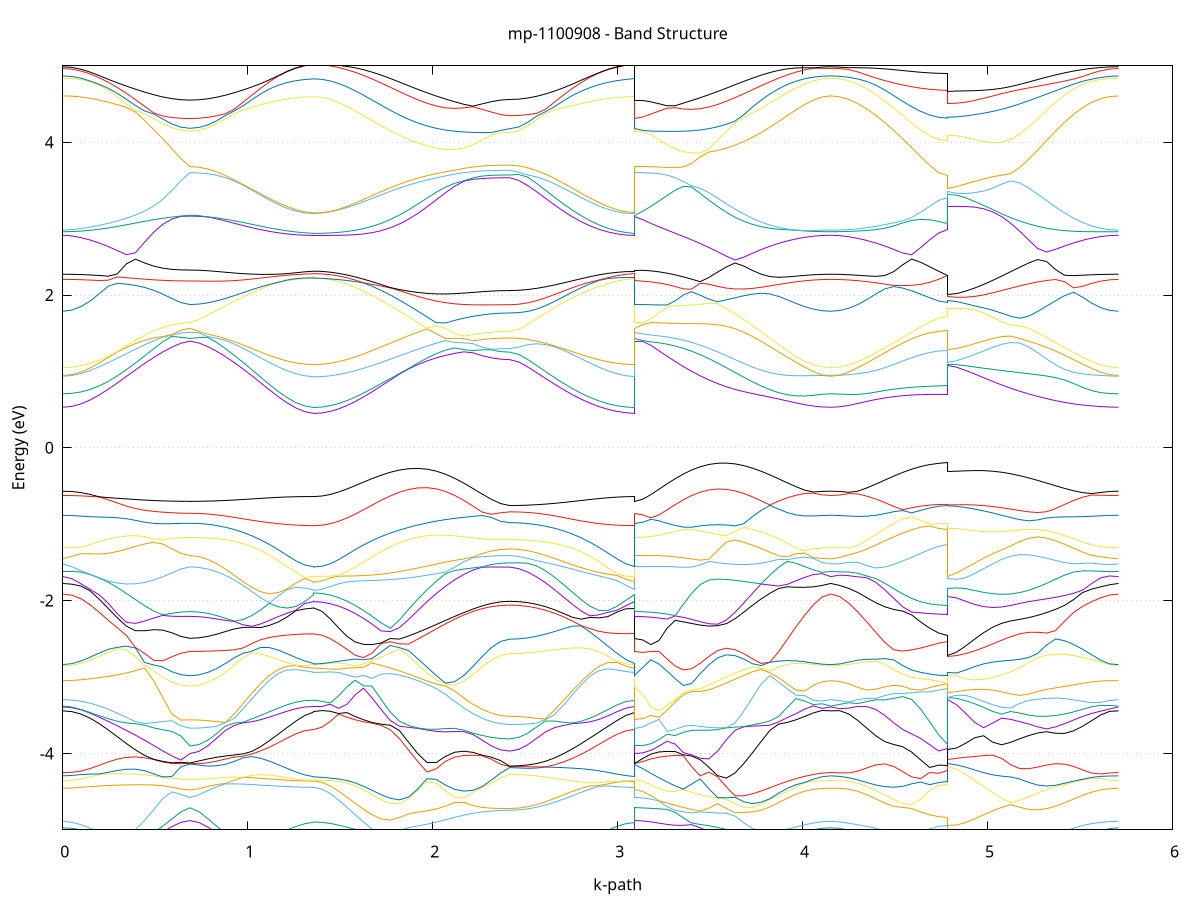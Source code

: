 set title 'mp-1100908 - Band Structure'
set xlabel 'k-path'
set ylabel 'Energy (eV)'
set grid y
set yrange [-5:5]
set terminal png size 800,600
set output 'mp-1100908_bands_gnuplot.png'
plot '-' using 1:2 with lines notitle, '-' using 1:2 with lines notitle, '-' using 1:2 with lines notitle, '-' using 1:2 with lines notitle, '-' using 1:2 with lines notitle, '-' using 1:2 with lines notitle, '-' using 1:2 with lines notitle, '-' using 1:2 with lines notitle, '-' using 1:2 with lines notitle, '-' using 1:2 with lines notitle, '-' using 1:2 with lines notitle, '-' using 1:2 with lines notitle, '-' using 1:2 with lines notitle, '-' using 1:2 with lines notitle, '-' using 1:2 with lines notitle, '-' using 1:2 with lines notitle, '-' using 1:2 with lines notitle, '-' using 1:2 with lines notitle, '-' using 1:2 with lines notitle, '-' using 1:2 with lines notitle, '-' using 1:2 with lines notitle, '-' using 1:2 with lines notitle, '-' using 1:2 with lines notitle, '-' using 1:2 with lines notitle, '-' using 1:2 with lines notitle, '-' using 1:2 with lines notitle, '-' using 1:2 with lines notitle, '-' using 1:2 with lines notitle, '-' using 1:2 with lines notitle, '-' using 1:2 with lines notitle, '-' using 1:2 with lines notitle, '-' using 1:2 with lines notitle, '-' using 1:2 with lines notitle, '-' using 1:2 with lines notitle, '-' using 1:2 with lines notitle, '-' using 1:2 with lines notitle, '-' using 1:2 with lines notitle, '-' using 1:2 with lines notitle, '-' using 1:2 with lines notitle, '-' using 1:2 with lines notitle, '-' using 1:2 with lines notitle, '-' using 1:2 with lines notitle, '-' using 1:2 with lines notitle, '-' using 1:2 with lines notitle, '-' using 1:2 with lines notitle, '-' using 1:2 with lines notitle, '-' using 1:2 with lines notitle, '-' using 1:2 with lines notitle, '-' using 1:2 with lines notitle, '-' using 1:2 with lines notitle, '-' using 1:2 with lines notitle, '-' using 1:2 with lines notitle, '-' using 1:2 with lines notitle, '-' using 1:2 with lines notitle, '-' using 1:2 with lines notitle, '-' using 1:2 with lines notitle, '-' using 1:2 with lines notitle, '-' using 1:2 with lines notitle, '-' using 1:2 with lines notitle, '-' using 1:2 with lines notitle, '-' using 1:2 with lines notitle, '-' using 1:2 with lines notitle, '-' using 1:2 with lines notitle, '-' using 1:2 with lines notitle, '-' using 1:2 with lines notitle, '-' using 1:2 with lines notitle, '-' using 1:2 with lines notitle, '-' using 1:2 with lines notitle, '-' using 1:2 with lines notitle, '-' using 1:2 with lines notitle, '-' using 1:2 with lines notitle, '-' using 1:2 with lines notitle, '-' using 1:2 with lines notitle, '-' using 1:2 with lines notitle, '-' using 1:2 with lines notitle, '-' using 1:2 with lines notitle, '-' using 1:2 with lines notitle, '-' using 1:2 with lines notitle, '-' using 1:2 with lines notitle, '-' using 1:2 with lines notitle, '-' using 1:2 with lines notitle, '-' using 1:2 with lines notitle, '-' using 1:2 with lines notitle, '-' using 1:2 with lines notitle, '-' using 1:2 with lines notitle, '-' using 1:2 with lines notitle, '-' using 1:2 with lines notitle, '-' using 1:2 with lines notitle, '-' using 1:2 with lines notitle, '-' using 1:2 with lines notitle, '-' using 1:2 with lines notitle, '-' using 1:2 with lines notitle, '-' using 1:2 with lines notitle, '-' using 1:2 with lines notitle, '-' using 1:2 with lines notitle, '-' using 1:2 with lines notitle
0.000000 -40.103589
0.049118 -40.103589
0.098236 -40.103489
0.147354 -40.103389
0.196471 -40.103289
0.245589 -40.103189
0.294707 -40.102989
0.343825 -40.102789
0.392943 -40.102589
0.442061 -40.102489
0.491179 -40.102289
0.540297 -40.102189
0.589414 -40.102089
0.638532 -40.101989
0.687650 -40.101989
0.687650 -40.101989
0.735380 -40.101989
0.783109 -40.102089
0.830839 -40.102289
0.878568 -40.102589
0.926298 -40.102789
0.974027 -40.103089
1.021757 -40.103489
1.069486 -40.103789
1.117216 -40.104089
1.164945 -40.104389
1.212675 -40.104689
1.260404 -40.104889
1.308133 -40.104989
1.355863 -40.105089
1.355863 -40.105089
1.355863 -40.105089
1.355863 -40.105089
1.400872 -40.104989
1.445881 -40.104789
1.490890 -40.104489
1.535899 -40.103989
1.580908 -40.103489
1.625916 -40.102889
1.670925 -40.102189
1.670925 -40.102189
1.720614 -40.101389
1.770302 -40.100689
1.819991 -40.100089
1.869679 -40.099689
1.919367 -40.099489
1.969056 -40.099389
2.018744 -40.099589
2.068432 -40.099889
2.118121 -40.100289
2.167809 -40.100689
2.217498 -40.101089
2.267186 -40.101389
2.316874 -40.101689
2.366563 -40.101789
2.416251 -40.101889
2.416251 -40.101889
2.464514 -40.101889
2.512776 -40.101989
2.561038 -40.102189
2.609301 -40.102489
2.657563 -40.102789
2.705826 -40.103089
2.754088 -40.103389
2.802351 -40.103689
2.850613 -40.104089
2.898876 -40.104389
2.947138 -40.104689
2.995401 -40.104889
3.043663 -40.104989
3.091926 -40.105089
3.091926 -40.101989
3.135815 -40.101989
3.179705 -40.101789
3.223594 -40.101589
3.267484 -40.101289
3.311373 -40.100889
3.355263 -40.100489
3.399153 -40.100089
3.399153 -40.100089
3.446225 -40.099589
3.493298 -40.099189
3.540370 -40.098889
3.587443 -40.098789
3.634515 -40.098889
3.681588 -40.099089
3.728661 -40.099489
3.775733 -40.100089
3.822806 -40.100689
3.869878 -40.101289
3.916951 -40.101989
3.964023 -40.102489
4.011096 -40.102989
4.058168 -40.103289
4.105241 -40.103489
4.152314 -40.103589
4.152314 -40.103589
4.200923 -40.103589
4.249532 -40.103389
4.298141 -40.103089
4.346750 -40.102689
4.395359 -40.102189
4.443968 -40.101689
4.492578 -40.101089
4.541187 -40.100589
4.589796 -40.099989
4.638405 -40.099489
4.687014 -40.099189
4.735623 -40.098889
4.784232 -40.098789
4.784232 -40.099589
4.832866 -40.099589
4.881500 -40.099689
4.930133 -40.099889
4.978767 -40.100089
5.027401 -40.100289
5.076034 -40.100589
5.124668 -40.100889
5.173301 -40.101189
5.221935 -40.101489
5.270569 -40.101889
5.319202 -40.102189
5.367836 -40.102489
5.416470 -40.102789
5.465103 -40.102989
5.513737 -40.103189
5.562371 -40.103389
5.611004 -40.103489
5.659638 -40.103589
5.708271 -40.103589
e
0.000000 -40.081489
0.049118 -40.081489
0.098236 -40.081389
0.147354 -40.081189
0.196471 -40.080989
0.245589 -40.080789
0.294707 -40.080489
0.343825 -40.080189
0.392943 -40.079889
0.442061 -40.079689
0.491179 -40.079389
0.540297 -40.079189
0.589414 -40.079089
0.638532 -40.078989
0.687650 -40.078889
0.687650 -40.078889
0.735380 -40.078989
0.783109 -40.079089
0.830839 -40.079189
0.878568 -40.079489
0.926298 -40.079689
0.974027 -40.079989
1.021757 -40.080289
1.069486 -40.080589
1.117216 -40.080889
1.164945 -40.081189
1.212675 -40.081489
1.260404 -40.081589
1.308133 -40.081789
1.355863 -40.081789
1.355863 -40.081789
1.355863 -40.081889
1.355863 -40.081889
1.400872 -40.081889
1.445881 -40.081989
1.490890 -40.082189
1.535899 -40.082389
1.580908 -40.082689
1.625916 -40.083089
1.670925 -40.083389
1.670925 -40.083389
1.720614 -40.083789
1.770302 -40.084089
1.819991 -40.084289
1.869679 -40.084289
1.919367 -40.084189
1.969056 -40.083789
2.018744 -40.083289
2.068432 -40.082689
2.118121 -40.082089
2.167809 -40.081389
2.217498 -40.080789
2.267186 -40.080289
2.316874 -40.079889
2.366563 -40.079689
2.416251 -40.079589
2.416251 -40.079589
2.464514 -40.079589
2.512776 -40.079689
2.561038 -40.079789
2.609301 -40.079989
2.657563 -40.080189
2.705826 -40.080389
2.754088 -40.080689
2.802351 -40.080889
2.850613 -40.081089
2.898876 -40.081389
2.947138 -40.081489
2.995401 -40.081689
3.043663 -40.081789
3.091926 -40.081789
3.091926 -40.078889
3.135815 -40.078989
3.179705 -40.079189
3.223594 -40.079489
3.267484 -40.079889
3.311373 -40.080389
3.355263 -40.080989
3.399153 -40.081589
3.399153 -40.081589
3.446225 -40.082289
3.493298 -40.082889
3.540370 -40.083489
3.587443 -40.083889
3.634515 -40.084189
3.681588 -40.084189
3.728661 -40.084089
3.775733 -40.083789
3.822806 -40.083489
3.869878 -40.083089
3.916951 -40.082689
3.964023 -40.082289
4.011096 -40.081889
4.058168 -40.081689
4.105241 -40.081489
4.152314 -40.081489
4.152314 -40.081489
4.200923 -40.081489
4.249532 -40.081589
4.298141 -40.081789
4.346750 -40.081989
4.395359 -40.082189
4.443968 -40.082489
4.492578 -40.082789
4.541187 -40.083089
4.589796 -40.083389
4.638405 -40.083689
4.687014 -40.083889
4.735623 -40.084089
4.784232 -40.084089
4.784232 -40.084289
4.832866 -40.084289
4.881500 -40.084189
4.930133 -40.084089
4.978767 -40.083989
5.027401 -40.083789
5.076034 -40.083589
5.124668 -40.083389
5.173301 -40.083189
5.221935 -40.082889
5.270569 -40.082689
5.319202 -40.082489
5.367836 -40.082289
5.416470 -40.082089
5.465103 -40.081889
5.513737 -40.081789
5.562371 -40.081589
5.611004 -40.081589
5.659638 -40.081489
5.708271 -40.081489
e
0.000000 -40.061289
0.049118 -40.061189
0.098236 -40.061189
0.147354 -40.061089
0.196471 -40.061089
0.245589 -40.060989
0.294707 -40.060789
0.343825 -40.060689
0.392943 -40.060589
0.442061 -40.060489
0.491179 -40.060289
0.540297 -40.060189
0.589414 -40.060189
0.638532 -40.060089
0.687650 -40.060089
0.687650 -40.060089
0.735380 -40.060089
0.783109 -40.060189
0.830839 -40.060389
0.878568 -40.060589
0.926298 -40.060889
0.974027 -40.061189
1.021757 -40.061489
1.069486 -40.061889
1.117216 -40.062189
1.164945 -40.062389
1.212675 -40.062689
1.260404 -40.062789
1.308133 -40.062889
1.355863 -40.062989
1.355863 -40.062989
1.355863 -40.062989
1.355863 -40.062989
1.400872 -40.062889
1.445881 -40.062789
1.490890 -40.062489
1.535899 -40.062089
1.580908 -40.061489
1.625916 -40.060889
1.670925 -40.060189
1.670925 -40.060189
1.720614 -40.059289
1.770302 -40.058389
1.819991 -40.057289
1.869679 -40.056189
1.919367 -40.055489
1.969056 -40.056189
2.018744 -40.056889
2.068432 -40.057589
2.118121 -40.058189
2.167809 -40.058789
2.217498 -40.059289
2.267186 -40.059589
2.316874 -40.059889
2.366563 -40.060089
2.416251 -40.060089
2.416251 -40.060089
2.464514 -40.060189
2.512776 -40.060289
2.561038 -40.060489
2.609301 -40.060689
2.657563 -40.060889
2.705826 -40.061189
2.754088 -40.061589
2.802351 -40.061889
2.850613 -40.062189
2.898876 -40.062389
2.947138 -40.062689
2.995401 -40.062789
3.043663 -40.062989
3.091926 -40.062989
3.091926 -40.060089
3.135815 -40.059989
3.179705 -40.059889
3.223594 -40.059689
3.267484 -40.059389
3.311373 -40.059089
3.355263 -40.058589
3.399153 -40.058189
3.399153 -40.058189
3.446225 -40.057589
3.493298 -40.056889
3.540370 -40.056289
3.587443 -40.055589
3.634515 -40.054889
3.681588 -40.055589
3.728661 -40.056489
3.775733 -40.057389
3.822806 -40.058189
3.869878 -40.058989
3.916951 -40.059589
3.964023 -40.060189
4.011096 -40.060689
4.058168 -40.060989
4.105241 -40.061189
4.152314 -40.061289
4.152314 -40.061289
4.200923 -40.061189
4.249532 -40.060989
4.298141 -40.060789
4.346750 -40.060389
4.395359 -40.059989
4.443968 -40.059389
4.492578 -40.058789
4.541187 -40.058189
4.589796 -40.057489
4.638405 -40.056789
4.687014 -40.056089
4.735623 -40.055389
4.784232 -40.054989
4.784232 -40.055789
4.832866 -40.055989
4.881500 -40.056189
4.930133 -40.056489
4.978767 -40.056789
5.027401 -40.056989
5.076034 -40.057289
5.124668 -40.057589
5.173301 -40.057889
5.221935 -40.058189
5.270569 -40.058589
5.319202 -40.058989
5.367836 -40.059389
5.416470 -40.059789
5.465103 -40.060189
5.513737 -40.060589
5.562371 -40.060889
5.611004 -40.061089
5.659638 -40.061189
5.708271 -40.061289
e
0.000000 -40.051289
0.049118 -40.051289
0.098236 -40.051089
0.147354 -40.050789
0.196471 -40.050489
0.245589 -40.050089
0.294707 -40.049689
0.343825 -40.049189
0.392943 -40.048689
0.442061 -40.048289
0.491179 -40.047889
0.540297 -40.047589
0.589414 -40.047289
0.638532 -40.047189
0.687650 -40.047089
0.687650 -40.047089
0.735380 -40.047189
0.783109 -40.047289
0.830839 -40.047589
0.878568 -40.047889
0.926298 -40.048289
0.974027 -40.048689
1.021757 -40.049189
1.069486 -40.049689
1.117216 -40.050089
1.164945 -40.050489
1.212675 -40.050789
1.260404 -40.051089
1.308133 -40.051189
1.355863 -40.051289
1.355863 -40.051289
1.355863 -40.051289
1.355863 -40.051289
1.400872 -40.051289
1.445881 -40.051389
1.490890 -40.051489
1.535899 -40.051589
1.580908 -40.051789
1.625916 -40.052089
1.670925 -40.052389
1.670925 -40.052389
1.720614 -40.052889
1.770302 -40.053489
1.819991 -40.054089
1.869679 -40.054789
1.919367 -40.055089
1.969056 -40.053989
2.018744 -40.052989
2.068432 -40.051989
2.118121 -40.050989
2.167809 -40.050189
2.217498 -40.049489
2.267186 -40.048889
2.316874 -40.048489
2.366563 -40.048289
2.416251 -40.048189
2.416251 -40.048189
2.464514 -40.048189
2.512776 -40.048289
2.561038 -40.048489
2.609301 -40.048789
2.657563 -40.049089
2.705826 -40.049389
2.754088 -40.049789
2.802351 -40.050089
2.850613 -40.050389
2.898876 -40.050689
2.947138 -40.050989
2.995401 -40.051189
3.043663 -40.051289
3.091926 -40.051289
3.091926 -40.047089
3.135815 -40.047189
3.179705 -40.047289
3.223594 -40.047689
3.267484 -40.048089
3.311373 -40.048589
3.355263 -40.049189
3.399153 -40.049889
3.399153 -40.049889
3.446225 -40.050789
3.493298 -40.051689
3.540370 -40.052589
3.587443 -40.053589
3.634515 -40.054589
3.681588 -40.054289
3.728661 -40.053589
3.775733 -40.053089
3.822806 -40.052589
3.869878 -40.052189
3.916951 -40.051889
3.964023 -40.051689
4.011096 -40.051489
4.058168 -40.051389
4.105241 -40.051289
4.152314 -40.051289
4.152314 -40.051289
4.200923 -40.051289
4.249532 -40.051289
4.298141 -40.051289
4.346750 -40.051389
4.395359 -40.051389
4.443968 -40.051589
4.492578 -40.051789
4.541187 -40.052089
4.589796 -40.052489
4.638405 -40.052889
4.687014 -40.053389
4.735623 -40.053989
4.784232 -40.054389
4.784232 -40.055089
4.832866 -40.054889
4.881500 -40.054389
4.930133 -40.053889
4.978767 -40.053289
5.027401 -40.052689
5.076034 -40.052089
5.124668 -40.051489
5.173301 -40.051089
5.221935 -40.050689
5.270569 -40.050389
5.319202 -40.050289
5.367836 -40.050289
5.416470 -40.050389
5.465103 -40.050489
5.513737 -40.050789
5.562371 -40.050989
5.611004 -40.051089
5.659638 -40.051289
5.708271 -40.051289
e
0.000000 -39.898289
0.049118 -39.898389
0.098236 -39.898489
0.147354 -39.898689
0.196471 -39.898889
0.245589 -39.899189
0.294707 -39.899489
0.343825 -39.899889
0.392943 -39.900189
0.442061 -39.900489
0.491179 -39.900789
0.540297 -39.901089
0.589414 -39.901289
0.638532 -39.901389
0.687650 -39.901389
0.687650 -39.901389
0.735380 -39.901389
0.783109 -39.901289
0.830839 -39.901089
0.878568 -39.900789
0.926298 -39.900489
0.974027 -39.900189
1.021757 -39.899789
1.069486 -39.899489
1.117216 -39.899089
1.164945 -39.898889
1.212675 -39.898589
1.260404 -39.898389
1.308133 -39.898289
1.355863 -39.898289
1.355863 -39.898289
1.355863 -39.898289
1.355863 -39.898289
1.400872 -39.897589
1.445881 -39.895489
1.490890 -39.892089
1.535899 -39.887489
1.580908 -39.881789
1.625916 -39.875489
1.670925 -39.868789
1.670925 -39.868789
1.720614 -39.861489
1.770302 -39.855089
1.819991 -39.850289
1.869679 -39.848089
1.919367 -39.848789
1.969056 -39.852289
2.018744 -39.857989
2.068432 -39.865089
2.118121 -39.872889
2.167809 -39.880389
2.217498 -39.887289
2.267186 -39.893089
2.316874 -39.897389
2.366563 -39.900089
2.416251 -39.900989
2.416251 -39.900989
2.464514 -39.900989
2.512776 -39.900889
2.561038 -39.900689
2.609301 -39.900489
2.657563 -39.900189
2.705826 -39.899889
2.754088 -39.899589
2.802351 -39.899289
2.850613 -39.898989
2.898876 -39.898789
2.947138 -39.898589
2.995401 -39.898389
3.043663 -39.898289
3.091926 -39.898289
3.091926 -39.901389
3.135815 -39.900689
3.179705 -39.898589
3.223594 -39.895189
3.267484 -39.890589
3.311373 -39.884989
3.355263 -39.878689
3.399153 -39.871889
3.399153 -39.871889
3.446225 -39.864589
3.493298 -39.857889
3.540370 -39.852489
3.587443 -39.849189
3.634515 -39.848289
3.681588 -39.850089
3.728661 -39.854189
3.775733 -39.859989
3.822806 -39.866689
3.869878 -39.873689
3.916951 -39.880489
3.964023 -39.886489
4.011096 -39.891489
4.058168 -39.895289
4.105241 -39.897489
4.152314 -39.898289
4.152314 -39.898289
4.200923 -39.897689
4.249532 -39.896089
4.298141 -39.893289
4.346750 -39.889489
4.395359 -39.884789
4.443968 -39.879489
4.492578 -39.873589
4.541187 -39.867589
4.589796 -39.861689
4.638405 -39.856289
4.687014 -39.852089
4.735623 -39.849289
4.784232 -39.848289
4.784232 -39.847989
4.832866 -39.848489
4.881500 -39.849989
4.930133 -39.852289
4.978767 -39.855389
5.027401 -39.859089
5.076034 -39.863089
5.124668 -39.867389
5.173301 -39.871689
5.221935 -39.875989
5.270569 -39.879989
5.319202 -39.883789
5.367836 -39.887089
5.416470 -39.890089
5.465103 -39.892589
5.513737 -39.894689
5.562371 -39.896289
5.611004 -39.897389
5.659638 -39.898089
5.708271 -39.898289
e
0.000000 -39.808189
0.049118 -39.808189
0.098236 -39.808289
0.147354 -39.808389
0.196471 -39.808489
0.245589 -39.808689
0.294707 -39.808889
0.343825 -39.809089
0.392943 -39.809289
0.442061 -39.809489
0.491179 -39.809689
0.540297 -39.809789
0.589414 -39.809889
0.638532 -39.809989
0.687650 -39.809989
0.687650 -39.809989
0.735380 -39.809989
0.783109 -39.809889
0.830839 -39.809789
0.878568 -39.809589
0.926298 -39.809389
0.974027 -39.809089
1.021757 -39.808889
1.069486 -39.808589
1.117216 -39.808389
1.164945 -39.808189
1.212675 -39.807989
1.260404 -39.807789
1.308133 -39.807689
1.355863 -39.807589
1.355863 -39.807589
1.355863 -39.807589
1.355863 -39.807589
1.400872 -39.806689
1.445881 -39.804089
1.490890 -39.799689
1.535899 -39.793589
1.580908 -39.785989
1.625916 -39.776989
1.670925 -39.766789
1.670925 -39.766789
1.720614 -39.754289
1.770302 -39.740689
1.819991 -39.726489
1.869679 -39.712089
1.919367 -39.716689
1.969056 -39.731689
2.018744 -39.746089
2.068432 -39.759589
2.118121 -39.771989
2.167809 -39.782989
2.217498 -39.792289
2.267186 -39.799789
2.316874 -39.805289
2.366563 -39.808589
2.416251 -39.809689
2.416251 -39.809689
2.464514 -39.809689
2.512776 -39.809589
2.561038 -39.809489
2.609301 -39.809289
2.657563 -39.809089
2.705826 -39.808889
2.754088 -39.808689
2.802351 -39.808489
2.850613 -39.808289
2.898876 -39.808089
2.947138 -39.807889
2.995401 -39.807789
3.043663 -39.807689
3.091926 -39.807589
3.091926 -39.809989
3.135815 -39.809089
3.179705 -39.806489
3.223594 -39.802189
3.267484 -39.796289
3.311373 -39.788889
3.355263 -39.779989
3.399153 -39.769989
3.399153 -39.769989
3.446225 -39.757989
3.493298 -39.744889
3.540370 -39.731189
3.587443 -39.716989
3.634515 -39.711689
3.681588 -39.725289
3.728661 -39.738689
3.775733 -39.751689
3.822806 -39.763889
3.869878 -39.774889
3.916951 -39.784689
3.964023 -39.792889
4.011096 -39.799489
4.058168 -39.804289
4.105241 -39.807189
4.152314 -39.808189
4.152314 -39.808189
4.200923 -39.807489
4.249532 -39.805289
4.298141 -39.801689
4.346750 -39.796689
4.395359 -39.790489
4.443968 -39.782989
4.492578 -39.774389
4.541187 -39.764789
4.589796 -39.754289
4.638405 -39.743189
4.687014 -39.731489
4.735623 -39.719489
4.784232 -39.708289
4.784232 -39.707789
4.832866 -39.714989
4.881500 -39.723189
4.930133 -39.731189
4.978767 -39.739189
5.027401 -39.746989
5.076034 -39.754489
5.124668 -39.761789
5.173301 -39.768589
5.221935 -39.775089
5.270569 -39.780989
5.319202 -39.786489
5.367836 -39.791389
5.416470 -39.795789
5.465103 -39.799489
5.513737 -39.802589
5.562371 -39.804989
5.611004 -39.806789
5.659638 -39.807789
5.708271 -39.808189
e
0.000000 -39.686989
0.049118 -39.687089
0.098236 -39.687189
0.147354 -39.687289
0.196471 -39.687489
0.245589 -39.687789
0.294707 -39.688089
0.343825 -39.688389
0.392943 -39.688689
0.442061 -39.688989
0.491179 -39.689289
0.540297 -39.689489
0.589414 -39.689589
0.638532 -39.689689
0.687650 -39.689789
0.687650 -39.689789
0.735380 -39.689689
0.783109 -39.689589
0.830839 -39.689489
0.878568 -39.689289
0.926298 -39.688989
0.974027 -39.688689
1.021757 -39.688389
1.069486 -39.688089
1.117216 -39.687789
1.164945 -39.687589
1.212675 -39.687389
1.260404 -39.687189
1.308133 -39.687089
1.355863 -39.687089
1.355863 -39.687089
1.355863 -39.687089
1.355863 -39.687089
1.400872 -39.686989
1.445881 -39.686589
1.490890 -39.685989
1.535899 -39.685289
1.580908 -39.684389
1.625916 -39.683289
1.670925 -39.682189
1.670925 -39.682189
1.720614 -39.681089
1.770302 -39.679989
1.819991 -39.686489
1.869679 -39.701489
1.919367 -39.698189
1.969056 -39.687589
2.018744 -39.684289
2.068432 -39.684289
2.118121 -39.685189
2.167809 -39.686289
2.217498 -39.687289
2.267186 -39.688289
2.316874 -39.688989
2.366563 -39.689389
2.416251 -39.689589
2.416251 -39.689589
2.464514 -39.689489
2.512776 -39.689389
2.561038 -39.689289
2.609301 -39.689089
2.657563 -39.688789
2.705826 -39.688589
2.754088 -39.688289
2.802351 -39.687989
2.850613 -39.687789
2.898876 -39.687489
2.947138 -39.687289
2.995401 -39.687189
3.043663 -39.687089
3.091926 -39.687089
3.091926 -39.689789
3.135815 -39.689689
3.179705 -39.689289
3.223594 -39.688789
3.267484 -39.687989
3.311373 -39.687189
3.355263 -39.686189
3.399153 -39.685389
3.399153 -39.685389
3.446225 -39.684689
3.493298 -39.685089
3.540370 -39.688889
3.587443 -39.698789
3.634515 -39.702789
3.681588 -39.689289
3.728661 -39.679489
3.775733 -39.680489
3.822806 -39.681689
3.869878 -39.682789
3.916951 -39.683989
3.964023 -39.684989
4.011096 -39.685889
4.058168 -39.686489
4.105241 -39.686889
4.152314 -39.686989
4.152314 -39.686989
4.200923 -39.686889
4.249532 -39.686689
4.298141 -39.686189
4.346750 -39.685589
4.395359 -39.684889
4.443968 -39.684089
4.492578 -39.683289
4.541187 -39.682489
4.589796 -39.681889
4.638405 -39.681989
4.687014 -39.685989
4.735623 -39.695589
4.784232 -39.706389
4.784232 -39.706089
4.832866 -39.699189
4.881500 -39.692289
4.930133 -39.687289
4.978767 -39.684989
5.027401 -39.684289
5.076034 -39.684289
5.124668 -39.684589
5.173301 -39.684989
5.221935 -39.685389
5.270569 -39.685789
5.319202 -39.686089
5.367836 -39.686389
5.416470 -39.686589
5.465103 -39.686789
5.513737 -39.686889
5.562371 -39.686989
5.611004 -39.686989
5.659638 -39.686989
5.708271 -39.686989
e
0.000000 -39.635089
0.049118 -39.635089
0.098236 -39.635189
0.147354 -39.635189
0.196471 -39.635289
0.245589 -39.635389
0.294707 -39.635489
0.343825 -39.635589
0.392943 -39.635689
0.442061 -39.635789
0.491179 -39.635889
0.540297 -39.635889
0.589414 -39.635989
0.638532 -39.635989
0.687650 -39.635989
0.687650 -39.635989
0.735380 -39.635989
0.783109 -39.635989
0.830839 -39.635889
0.878568 -39.635889
0.926298 -39.635789
0.974027 -39.635689
1.021757 -39.635689
1.069486 -39.635589
1.117216 -39.635489
1.164945 -39.635489
1.212675 -39.635389
1.260404 -39.635389
1.308133 -39.635389
1.355863 -39.635389
1.355863 -39.635389
1.355863 -39.635389
1.355863 -39.635389
1.400872 -39.635489
1.445881 -39.635889
1.490890 -39.636489
1.535899 -39.638789
1.580908 -39.644989
1.625916 -39.651889
1.670925 -39.659289
1.670925 -39.659289
1.720614 -39.667189
1.770302 -39.674389
1.819991 -39.679089
1.869679 -39.681789
1.919367 -39.681289
1.969056 -39.677789
2.018744 -39.671989
2.068432 -39.664689
2.118121 -39.656689
2.167809 -39.648689
2.217498 -39.641489
2.267186 -39.638289
2.316874 -39.637589
2.366563 -39.637189
2.416251 -39.636989
2.416251 -39.636989
2.464514 -39.636989
2.512776 -39.636889
2.561038 -39.636789
2.609301 -39.636689
2.657563 -39.636489
2.705826 -39.636389
2.754088 -39.636189
2.802351 -39.635989
2.850613 -39.635789
2.898876 -39.635689
2.947138 -39.635489
2.995401 -39.635389
3.043663 -39.635389
3.091926 -39.635389
3.091926 -39.635989
3.135815 -39.636089
3.179705 -39.636489
3.223594 -39.636989
3.267484 -39.638389
3.311373 -39.644289
3.355263 -39.650989
3.399153 -39.658089
3.399153 -39.658089
3.446225 -39.665689
3.493298 -39.672589
3.540370 -39.677989
3.587443 -39.681289
3.634515 -39.681789
3.681588 -39.678789
3.728661 -39.679089
3.775733 -39.671589
3.822806 -39.663989
3.869878 -39.656289
3.916951 -39.648989
3.964023 -39.642489
4.011096 -39.636989
4.058168 -39.635689
4.105241 -39.635289
4.152314 -39.635089
4.152314 -39.635089
4.200923 -39.635189
4.249532 -39.635589
4.298141 -39.636089
4.346750 -39.639289
4.395359 -39.644289
4.443968 -39.650089
4.492578 -39.656489
4.541187 -39.662989
4.589796 -39.669389
4.638405 -39.675089
4.687014 -39.678889
4.735623 -39.681089
4.784232 -39.682189
4.784232 -39.681889
4.832866 -39.681389
4.881500 -39.679889
4.930133 -39.677689
4.978767 -39.674889
5.027401 -39.671289
5.076034 -39.667289
5.124668 -39.663089
5.173301 -39.658689
5.221935 -39.654389
5.270569 -39.650189
5.319202 -39.646289
5.367836 -39.642689
5.416470 -39.639489
5.465103 -39.637389
5.513737 -39.636389
5.562371 -39.635789
5.611004 -39.635389
5.659638 -39.635189
5.708271 -39.635089
e
0.000000 -39.629589
0.049118 -39.629489
0.098236 -39.629389
0.147354 -39.629189
0.196471 -39.628989
0.245589 -39.628789
0.294707 -39.628489
0.343825 -39.628189
0.392943 -39.627789
0.442061 -39.627489
0.491179 -39.627289
0.540297 -39.626989
0.589414 -39.626889
0.638532 -39.626689
0.687650 -39.626689
0.687650 -39.626689
0.735380 -39.626689
0.783109 -39.626689
0.830839 -39.626689
0.878568 -39.626689
0.926298 -39.626689
0.974027 -39.626789
1.021757 -39.626789
1.069486 -39.626789
1.117216 -39.626789
1.164945 -39.626789
1.212675 -39.626789
1.260404 -39.626789
1.308133 -39.626789
1.355863 -39.626789
1.355863 -39.626789
1.355863 -39.626789
1.355863 -39.626789
1.400872 -39.627589
1.445881 -39.629889
1.490890 -39.633689
1.535899 -39.637389
1.580908 -39.638389
1.625916 -39.639589
1.670925 -39.644689
1.670925 -39.644689
1.720614 -39.657589
1.770302 -39.671289
1.819991 -39.679089
1.869679 -39.678489
1.919367 -39.677489
1.969056 -39.673989
2.018744 -39.663989
2.068432 -39.651989
2.118121 -39.643089
2.167809 -39.640689
2.217498 -39.639289
2.267186 -39.635289
2.316874 -39.630689
2.366563 -39.627789
2.416251 -39.626789
2.416251 -39.626789
2.464514 -39.626789
2.512776 -39.626789
2.561038 -39.626789
2.609301 -39.626789
2.657563 -39.626789
2.705826 -39.626789
2.754088 -39.626789
2.802351 -39.626789
2.850613 -39.626789
2.898876 -39.626789
2.947138 -39.626789
2.995401 -39.626789
3.043663 -39.626789
3.091926 -39.626789
3.091926 -39.626689
3.135815 -39.627489
3.179705 -39.629789
3.223594 -39.633489
3.267484 -39.637789
3.311373 -39.638789
3.355263 -39.639789
3.399153 -39.642089
3.399153 -39.642089
3.446225 -39.652889
3.493298 -39.664289
3.540370 -39.673189
3.587443 -39.676789
3.634515 -39.677889
3.681588 -39.678589
3.728661 -39.670589
3.775733 -39.658389
3.822806 -39.646089
3.869878 -39.639689
3.916951 -39.638389
3.964023 -39.637289
4.011096 -39.636389
4.058168 -39.632889
4.105241 -39.630389
4.152314 -39.629589
4.152314 -39.629589
4.200923 -39.630189
4.249532 -39.632089
4.298141 -39.635089
4.346750 -39.636789
4.395359 -39.637689
4.443968 -39.638689
4.492578 -39.639789
4.541187 -39.645389
4.589796 -39.655889
4.638405 -39.666289
4.687014 -39.674389
4.735623 -39.677189
4.784232 -39.677489
4.784232 -39.678189
4.832866 -39.677989
4.881500 -39.677089
4.930133 -39.674189
4.978767 -39.668789
5.027401 -39.662089
5.076034 -39.655089
5.124668 -39.648389
5.173301 -39.643089
5.221935 -39.640989
5.270569 -39.639889
5.319202 -39.638989
5.367836 -39.638089
5.416470 -39.637189
5.465103 -39.635789
5.513737 -39.633789
5.562371 -39.631989
5.611004 -39.630589
5.659638 -39.629789
5.708271 -39.629589
e
0.000000 -39.601989
0.049118 -39.602089
0.098236 -39.602189
0.147354 -39.602289
0.196471 -39.602589
0.245589 -39.602889
0.294707 -39.603189
0.343825 -39.603589
0.392943 -39.603889
0.442061 -39.604289
0.491179 -39.604589
0.540297 -39.604789
0.589414 -39.604989
0.638532 -39.605089
0.687650 -39.605089
0.687650 -39.605089
0.735380 -39.605089
0.783109 -39.604989
0.830839 -39.604789
0.878568 -39.604589
0.926298 -39.604389
0.974027 -39.604089
1.021757 -39.603789
1.069486 -39.603489
1.117216 -39.603189
1.164945 -39.602889
1.212675 -39.602689
1.260404 -39.602489
1.308133 -39.602489
1.355863 -39.602489
1.355863 -39.602489
1.355863 -39.602489
1.355863 -39.602489
1.400872 -39.603489
1.445881 -39.606189
1.490890 -39.610789
1.535899 -39.616989
1.580908 -39.624889
1.625916 -39.634189
1.670925 -39.640789
1.670925 -39.640789
1.720614 -39.642089
1.770302 -39.643189
1.819991 -39.643989
1.869679 -39.644489
1.919367 -39.644489
1.969056 -39.643989
2.018744 -39.643089
2.068432 -39.641689
2.118121 -39.637489
2.167809 -39.627889
2.217498 -39.618889
2.267186 -39.611589
2.316874 -39.606189
2.366563 -39.604689
2.416251 -39.604889
2.416251 -39.604889
2.464514 -39.604889
2.512776 -39.604789
2.561038 -39.604589
2.609301 -39.604389
2.657563 -39.604189
2.705826 -39.603889
2.754088 -39.603689
2.802351 -39.603389
2.850613 -39.603089
2.898876 -39.602889
2.947138 -39.602589
2.995401 -39.602489
3.043663 -39.602489
3.091926 -39.602489
3.091926 -39.605089
3.135815 -39.604889
3.179705 -39.605589
3.223594 -39.609889
3.267484 -39.615689
3.311373 -39.622989
3.355263 -39.631589
3.399153 -39.640189
3.399153 -39.640189
3.446225 -39.641889
3.493298 -39.642889
3.540370 -39.643689
3.587443 -39.644189
3.634515 -39.644189
3.681588 -39.643889
3.728661 -39.643089
3.775733 -39.642089
3.822806 -39.640889
3.869878 -39.634689
3.916951 -39.624489
3.964023 -39.615889
4.011096 -39.608989
4.058168 -39.603989
4.105241 -39.601789
4.152314 -39.601989
4.152314 -39.601989
4.200923 -39.601889
4.249532 -39.602989
4.298141 -39.606789
4.346750 -39.612089
4.395359 -39.618689
4.443968 -39.626589
4.492578 -39.635589
4.541187 -39.640889
4.589796 -39.641989
4.638405 -39.642889
4.687014 -39.643589
4.735623 -39.644089
4.784232 -39.644289
4.784232 -39.644489
4.832866 -39.644489
4.881500 -39.644289
4.930133 -39.643989
4.978767 -39.643489
5.027401 -39.642889
5.076034 -39.642189
5.124668 -39.641189
5.173301 -39.638989
5.221935 -39.633789
5.270569 -39.627989
5.319202 -39.622489
5.367836 -39.617389
5.416470 -39.612889
5.465103 -39.608989
5.513737 -39.605789
5.562371 -39.603189
5.611004 -39.601789
5.659638 -39.601989
5.708271 -39.601989
e
0.000000 -39.599889
0.049118 -39.599889
0.098236 -39.599989
0.147354 -39.600089
0.196471 -39.600289
0.245589 -39.600489
0.294707 -39.600689
0.343825 -39.600989
0.392943 -39.601189
0.442061 -39.601489
0.491179 -39.601689
0.540297 -39.601889
0.589414 -39.601989
0.638532 -39.602089
0.687650 -39.602089
0.687650 -39.602089
0.735380 -39.602089
0.783109 -39.602189
0.830839 -39.602189
0.878568 -39.602189
0.926298 -39.602289
0.974027 -39.602289
1.021757 -39.602289
1.069486 -39.602389
1.117216 -39.602389
1.164945 -39.602389
1.212675 -39.602489
1.260404 -39.602489
1.308133 -39.602389
1.355863 -39.602289
1.355863 -39.602289
1.355863 -39.602289
1.355863 -39.602289
1.400872 -39.602089
1.445881 -39.601589
1.490890 -39.600789
1.535899 -39.599689
1.580908 -39.598289
1.625916 -39.596589
1.670925 -39.594689
1.670925 -39.594689
1.720614 -39.592389
1.770302 -39.589889
1.819991 -39.587289
1.869679 -39.584489
1.919367 -39.586189
1.969056 -39.589089
2.018744 -39.591889
2.068432 -39.594589
2.118121 -39.597089
2.167809 -39.599289
2.217498 -39.601189
2.267186 -39.602689
2.316874 -39.603889
2.366563 -39.602889
2.416251 -39.601789
2.416251 -39.601789
2.464514 -39.601789
2.512776 -39.601789
2.561038 -39.601789
2.609301 -39.601889
2.657563 -39.601989
2.705826 -39.601989
2.754088 -39.602089
2.802351 -39.602189
2.850613 -39.602289
2.898876 -39.602389
2.947138 -39.602389
2.995401 -39.602489
3.043663 -39.602389
3.091926 -39.602289
3.091926 -39.602089
3.135815 -39.602989
3.179705 -39.604389
3.223594 -39.603389
3.267484 -39.602189
3.311373 -39.600689
3.355263 -39.598889
3.399153 -39.596889
3.399153 -39.596889
3.446225 -39.594589
3.493298 -39.591989
3.540370 -39.589289
3.587443 -39.586489
3.634515 -39.583789
3.681588 -39.586389
3.728661 -39.588989
3.775733 -39.591389
3.822806 -39.593689
3.869878 -39.595789
3.916951 -39.597589
3.964023 -39.599089
4.011096 -39.600389
4.058168 -39.601289
4.105241 -39.600889
4.152314 -39.599889
4.152314 -39.599889
4.200923 -39.600589
4.249532 -39.601489
4.298141 -39.600889
4.346750 -39.599989
4.395359 -39.598889
4.443968 -39.597589
4.492578 -39.595989
4.541187 -39.594289
4.589796 -39.592389
4.638405 -39.590389
4.687014 -39.588289
4.735623 -39.585989
4.784232 -39.583789
4.784232 -39.584289
4.832866 -39.585489
4.881500 -39.586989
4.930133 -39.588489
4.978767 -39.589889
5.027401 -39.591389
5.076034 -39.592689
5.124668 -39.593989
5.173301 -39.595189
5.221935 -39.596289
5.270569 -39.597389
5.319202 -39.598289
5.367836 -39.599189
5.416470 -39.599889
5.465103 -39.600489
5.513737 -39.601089
5.562371 -39.601489
5.611004 -39.601389
5.659638 -39.600189
5.708271 -39.599889
e
0.000000 -39.564289
0.049118 -39.564189
0.098236 -39.564189
0.147354 -39.564189
0.196471 -39.564189
0.245589 -39.564189
0.294707 -39.564189
0.343825 -39.564189
0.392943 -39.564189
0.442061 -39.564089
0.491179 -39.564089
0.540297 -39.564089
0.589414 -39.564089
0.638532 -39.564089
0.687650 -39.564089
0.687650 -39.564089
0.735380 -39.564089
0.783109 -39.564089
0.830839 -39.564089
0.878568 -39.564089
0.926298 -39.564089
0.974027 -39.564089
1.021757 -39.564089
1.069486 -39.563989
1.117216 -39.563989
1.164945 -39.563989
1.212675 -39.563989
1.260404 -39.563989
1.308133 -39.563989
1.355863 -39.563989
1.355863 -39.563989
1.355863 -39.563989
1.355863 -39.563989
1.400872 -39.564189
1.445881 -39.564689
1.490890 -39.565589
1.535899 -39.566789
1.580908 -39.568289
1.625916 -39.570089
1.670925 -39.572089
1.670925 -39.572089
1.720614 -39.574589
1.770302 -39.577289
1.819991 -39.580189
1.869679 -39.583189
1.919367 -39.581789
1.969056 -39.579089
2.018744 -39.576489
2.068432 -39.573989
2.118121 -39.571689
2.167809 -39.569689
2.217498 -39.567989
2.267186 -39.566689
2.316874 -39.565689
2.366563 -39.565089
2.416251 -39.564889
2.416251 -39.564889
2.464514 -39.564889
2.512776 -39.564789
2.561038 -39.564789
2.609301 -39.564689
2.657563 -39.564589
2.705826 -39.564489
2.754088 -39.564389
2.802351 -39.564389
2.850613 -39.564289
2.898876 -39.564189
2.947138 -39.564089
2.995401 -39.564089
3.043663 -39.563989
3.091926 -39.563989
3.091926 -39.564089
3.135815 -39.564189
3.179705 -39.564689
3.223594 -39.565489
3.267484 -39.566589
3.311373 -39.567989
3.355263 -39.569589
3.399153 -39.571489
3.399153 -39.571489
3.446225 -39.573689
3.493298 -39.575989
3.540370 -39.578589
3.587443 -39.581189
3.634515 -39.583689
3.681588 -39.580889
3.728661 -39.578089
3.775733 -39.575489
3.822806 -39.573089
3.869878 -39.570889
3.916951 -39.568889
3.964023 -39.567289
4.011096 -39.565989
4.058168 -39.564989
4.105241 -39.564389
4.152314 -39.564289
4.152314 -39.564289
4.200923 -39.564389
4.249532 -39.564789
4.298141 -39.565489
4.346750 -39.566489
4.395359 -39.567789
4.443968 -39.569289
4.492578 -39.570889
4.541187 -39.572789
4.589796 -39.574789
4.638405 -39.576989
4.687014 -39.579189
4.735623 -39.581489
4.784232 -39.583689
4.784232 -39.583489
4.832866 -39.582289
4.881500 -39.580789
4.930133 -39.579189
4.978767 -39.577689
5.027401 -39.576189
5.076034 -39.574789
5.124668 -39.573389
5.173301 -39.571989
5.221935 -39.570789
5.270569 -39.569589
5.319202 -39.568489
5.367836 -39.567589
5.416470 -39.566689
5.465103 -39.565989
5.513737 -39.565389
5.562371 -39.564889
5.611004 -39.564489
5.659638 -39.564289
5.708271 -39.564289
e
0.000000 -19.032689
0.049118 -19.028289
0.098236 -19.015189
0.147354 -18.993389
0.196471 -18.963189
0.245589 -18.924889
0.294707 -18.878689
0.343825 -18.825089
0.392943 -18.764489
0.442061 -18.697589
0.491179 -18.625089
0.540297 -18.547789
0.589414 -18.466489
0.638532 -18.382689
0.687650 -18.306789
0.687650 -18.306789
0.735380 -18.306389
0.783109 -18.305289
0.830839 -18.303489
0.878568 -18.301189
0.926298 -18.298489
0.974027 -18.295489
1.021757 -18.292589
1.069486 -18.289889
1.117216 -18.287589
1.164945 -18.285989
1.212675 -18.285089
1.260404 -18.284989
1.308133 -18.285789
1.355863 -18.287489
1.355863 -18.287489
1.355863 -18.288089
1.355863 -18.288089
1.400872 -18.284989
1.445881 -18.276089
1.490890 -18.261489
1.535899 -18.241189
1.580908 -18.215889
1.625916 -18.185889
1.670925 -18.152189
1.670925 -18.152189
1.720614 -18.111889
1.770302 -18.071789
1.819991 -18.040189
1.869679 -18.032589
1.919367 -18.052189
1.969056 -18.086289
2.018744 -18.125389
2.068432 -18.164889
2.118121 -18.202289
2.167809 -18.235989
2.217498 -18.264989
2.267186 -18.288289
2.316874 -18.305389
2.366563 -18.315789
2.416251 -18.319289
2.416251 -18.319289
2.464514 -18.318789
2.512776 -18.317289
2.561038 -18.314789
2.609301 -18.311589
2.657563 -18.307789
2.705826 -18.303589
2.754088 -18.299389
2.802351 -18.295289
2.850613 -18.291689
2.898876 -18.288689
2.947138 -18.286789
2.995401 -18.285789
3.043663 -18.286089
3.091926 -18.287489
3.091926 -18.306789
3.135815 -18.304089
3.179705 -18.296289
3.223594 -18.283589
3.267484 -18.266389
3.311373 -18.245689
3.355263 -18.224489
3.399153 -18.213189
3.399153 -18.213189
3.446225 -18.245689
3.493298 -18.315589
3.540370 -18.394089
3.587443 -18.473689
3.634515 -18.551789
3.681588 -18.626789
3.728661 -18.697789
3.775733 -18.763689
3.822806 -18.823789
3.869878 -18.877389
3.916951 -18.923689
3.964023 -18.962289
4.011096 -18.992889
4.058168 -19.014889
4.105241 -19.028189
4.152314 -19.032689
4.152314 -19.032689
4.200923 -19.028089
4.249532 -19.014289
4.298141 -18.991389
4.346750 -18.959789
4.395359 -18.919689
4.443968 -18.871689
4.492578 -18.816189
4.541187 -18.753989
4.589796 -18.685889
4.638405 -18.612889
4.687014 -18.536289
4.735623 -18.458989
4.784232 -18.404889
4.784232 -18.031889
4.832866 -18.054889
4.881500 -18.112489
4.930133 -18.182389
4.978767 -18.256989
5.027401 -18.333789
5.076034 -18.411189
5.124668 -18.488089
5.173301 -18.563289
5.221935 -18.635689
5.270569 -18.704489
5.319202 -18.768589
5.367836 -18.827289
5.416470 -18.879789
5.465103 -18.925289
5.513737 -18.963289
5.562371 -18.993389
5.611004 -19.015189
5.659638 -19.028289
5.708271 -19.032689
e
0.000000 -17.736189
0.049118 -17.735889
0.098236 -17.734789
0.147354 -17.733789
0.196471 -17.734389
0.245589 -17.740689
0.294707 -17.758989
0.343825 -17.791789
0.392943 -17.838389
0.442061 -17.897289
0.491179 -17.966289
0.540297 -18.042789
0.589414 -18.124589
0.638532 -18.209289
0.687650 -18.285489
0.687650 -18.285489
0.735380 -18.285089
0.783109 -18.284089
0.830839 -18.282389
0.878568 -18.280189
0.926298 -18.277289
0.974027 -18.274089
1.021757 -18.270289
1.069486 -18.266389
1.117216 -18.262189
1.164945 -18.257989
1.212675 -18.254089
1.260404 -18.250289
1.308133 -18.246989
1.355863 -18.244289
1.355863 -18.244289
1.355863 -18.243689
1.355863 -18.243689
1.400872 -18.240689
1.445881 -18.231889
1.490890 -18.217389
1.535899 -18.197589
1.580908 -18.172689
1.625916 -18.143289
1.670925 -18.110089
1.670925 -18.110089
1.720614 -18.069889
1.770302 -18.027389
1.819991 -17.983389
1.869679 -17.951889
1.919367 -17.998989
1.969056 -18.046389
2.018744 -18.092689
2.068432 -18.136489
2.118121 -18.176789
2.167809 -18.212489
2.217498 -18.242889
2.267186 -18.267289
2.316874 -18.285089
2.366563 -18.295889
2.416251 -18.299489
2.416251 -18.299489
2.464514 -18.298989
2.512776 -18.297489
2.561038 -18.294989
2.609301 -18.291689
2.657563 -18.287589
2.705826 -18.282789
2.754088 -18.277589
2.802351 -18.271989
2.850613 -18.266389
2.898876 -18.260789
2.947138 -18.255789
2.995401 -18.251189
3.043663 -18.247289
3.091926 -18.244289
3.091926 -18.285489
3.135815 -18.282689
3.179705 -18.274289
3.223594 -18.260389
3.267484 -18.241389
3.311373 -18.217489
3.355263 -18.189089
3.399153 -18.156789
3.399153 -18.156789
3.446225 -18.118289
3.493298 -18.080789
3.540370 -18.043089
3.587443 -18.001789
3.634515 -17.959689
3.681588 -17.918389
3.728661 -17.879289
3.775733 -17.843789
3.822806 -17.812489
3.869878 -17.786089
3.916951 -17.764689
3.964023 -17.752689
4.011096 -17.744689
4.058168 -17.739789
4.105241 -17.737089
4.152314 -17.736189
4.152314 -17.736189
4.200923 -17.736989
4.249532 -17.742789
4.298141 -17.757789
4.346750 -17.782289
4.395359 -17.815989
4.443968 -17.859689
4.492578 -17.912989
4.541187 -17.975089
4.589796 -18.044689
4.638405 -18.119989
4.687014 -18.198689
4.735623 -18.277589
4.784232 -18.332189
4.784232 -17.951489
4.832866 -17.975089
4.881500 -17.977589
4.930133 -17.969189
4.978767 -17.955389
5.027401 -17.937789
5.076034 -17.917489
5.124668 -17.895189
5.173301 -17.871789
5.221935 -17.848389
5.270569 -17.825689
5.319202 -17.804389
5.367836 -17.785189
5.416470 -17.768389
5.465103 -17.754389
5.513737 -17.743389
5.562371 -17.736289
5.611004 -17.734189
5.659638 -17.735489
5.708271 -17.736189
e
0.000000 -17.714689
0.049118 -17.714189
0.098236 -17.712789
0.147354 -17.710489
0.196471 -17.707389
0.245589 -17.703489
0.294707 -17.699089
0.343825 -17.694289
0.392943 -17.689289
0.442061 -17.684389
0.491179 -17.679789
0.540297 -17.675889
0.589414 -17.672789
0.638532 -17.670789
0.687650 -17.670089
0.687650 -17.670089
0.735380 -17.670589
0.783109 -17.671989
0.830839 -17.674089
0.878568 -17.676889
0.926298 -17.680089
0.974027 -17.685489
1.021757 -17.694189
1.069486 -17.702189
1.117216 -17.709389
1.164945 -17.715489
1.212675 -17.720389
1.260404 -17.723889
1.308133 -17.725989
1.355863 -17.726489
1.355863 -17.726489
1.355863 -17.726489
1.355863 -17.726489
1.400872 -17.727489
1.445881 -17.730389
1.490890 -17.735889
1.535899 -17.744489
1.580908 -17.756889
1.625916 -17.774189
1.670925 -17.796589
1.670925 -17.796589
1.720614 -17.827589
1.770302 -17.864589
1.819991 -17.906489
1.869679 -17.936689
1.919367 -17.887089
1.969056 -17.836189
2.018744 -17.785789
2.068432 -17.737589
2.118121 -17.692889
2.167809 -17.652689
2.217498 -17.618189
2.267186 -17.590389
2.316874 -17.578989
2.366563 -17.581689
2.416251 -17.582589
2.416251 -17.582589
2.464514 -17.587589
2.512776 -17.599689
2.561038 -17.614689
2.609301 -17.630489
2.657563 -17.646289
2.705826 -17.661489
2.754088 -17.675589
2.802351 -17.688389
2.850613 -17.699589
2.898876 -17.709089
2.947138 -17.716689
2.995401 -17.722189
3.043663 -17.725389
3.091926 -17.726489
3.091926 -17.670089
3.135815 -17.712989
3.179705 -17.770889
3.223594 -17.833789
3.267484 -17.900489
3.311373 -17.969389
3.355263 -18.037489
3.399153 -18.093789
3.399153 -18.093789
3.446225 -18.107189
3.493298 -18.077089
3.540370 -18.033889
3.587443 -17.989989
3.634515 -17.946489
3.681588 -17.904789
3.728661 -17.866389
3.775733 -17.832489
3.822806 -17.804089
3.869878 -17.781589
3.916951 -17.764489
3.964023 -17.747289
4.011096 -17.733889
4.058168 -17.723889
4.105241 -17.717189
4.152314 -17.714689
4.152314 -17.714689
4.200923 -17.716189
4.249532 -17.716889
4.298141 -17.712389
4.346750 -17.703689
4.395359 -17.691889
4.443968 -17.677889
4.492578 -17.662189
4.541187 -17.645589
4.589796 -17.629189
4.638405 -17.614289
4.687014 -17.602289
4.735623 -17.594389
4.784232 -17.591689
4.784232 -17.937289
4.832866 -17.897689
4.881500 -17.865089
4.930133 -17.845789
4.978767 -17.826989
5.027401 -17.806089
5.076034 -17.783189
5.124668 -17.759589
5.173301 -17.736689
5.221935 -17.716189
5.270569 -17.699189
5.319202 -17.686389
5.367836 -17.678289
5.416470 -17.682789
5.465103 -17.694989
5.513737 -17.705889
5.562371 -17.713489
5.611004 -17.716189
5.659638 -17.715289
5.708271 -17.714689
e
0.000000 -17.665589
0.049118 -17.666489
0.098236 -17.669489
0.147354 -17.674589
0.196471 -17.681289
0.245589 -17.687489
0.294707 -17.689289
0.343825 -17.686189
0.392943 -17.680189
0.442061 -17.672889
0.491179 -17.665289
0.540297 -17.658189
0.589414 -17.652189
0.638532 -17.648189
0.687650 -17.646789
0.687650 -17.646789
0.735380 -17.648389
0.783109 -17.652889
0.830839 -17.659589
0.878568 -17.667589
0.926298 -17.676489
0.974027 -17.683789
1.021757 -17.687489
1.069486 -17.691189
1.117216 -17.694689
1.164945 -17.697889
1.212675 -17.700789
1.260404 -17.702989
1.308133 -17.704689
1.355863 -17.705689
1.355863 -17.705689
1.355863 -17.705889
1.355863 -17.705889
1.400872 -17.707089
1.445881 -17.710689
1.490890 -17.717189
1.535899 -17.726889
1.580908 -17.740389
1.625916 -17.758089
1.670925 -17.779689
1.670925 -17.779689
1.720614 -17.806789
1.770302 -17.833789
1.819991 -17.852089
1.869679 -17.848289
1.919367 -17.819889
1.969056 -17.779089
2.018744 -17.734289
2.068432 -17.689889
2.118121 -17.647989
2.167809 -17.610189
2.217498 -17.577689
2.267186 -17.574589
2.316874 -17.569789
2.366563 -17.557289
2.416251 -17.553089
2.416251 -17.553089
2.464514 -17.559589
2.512776 -17.573389
2.561038 -17.589389
2.609301 -17.605689
2.657563 -17.621589
2.705826 -17.636789
2.754088 -17.650989
2.802351 -17.663889
2.850613 -17.675389
2.898876 -17.685289
2.947138 -17.693389
2.995401 -17.699489
3.043663 -17.703589
3.091926 -17.705689
3.091926 -17.646789
3.135815 -17.609689
3.179705 -17.569189
3.223594 -17.534789
3.267484 -17.506889
3.311373 -17.485589
3.355263 -17.470889
3.399153 -17.464689
3.399153 -17.464689
3.446225 -17.459989
3.493298 -17.463289
3.540370 -17.471589
3.587443 -17.483789
3.634515 -17.498989
3.681588 -17.516389
3.728661 -17.535189
3.775733 -17.554889
3.822806 -17.574589
3.869878 -17.593889
3.916951 -17.611989
3.964023 -17.628489
4.011096 -17.642789
4.058168 -17.654489
4.105241 -17.662589
4.152314 -17.665589
4.152314 -17.665589
4.200923 -17.663589
4.249532 -17.658289
4.298141 -17.650789
4.346750 -17.641589
4.395359 -17.630989
4.443968 -17.619089
4.492578 -17.605889
4.541187 -17.591389
4.589796 -17.575389
4.638405 -17.558189
4.687014 -17.540589
4.735623 -17.525489
4.784232 -17.518989
4.784232 -17.850489
4.832866 -17.843289
4.881500 -17.815089
4.930133 -17.772189
4.978767 -17.729989
5.027401 -17.693089
5.076034 -17.663389
5.124668 -17.642589
5.173301 -17.632489
5.221935 -17.632989
5.270569 -17.640989
5.319202 -17.652989
5.367836 -17.665889
5.416470 -17.669489
5.465103 -17.666889
5.513737 -17.665489
5.562371 -17.664989
5.611004 -17.665189
5.659638 -17.665389
5.708271 -17.665589
e
0.000000 -17.359989
0.049118 -17.360589
0.098236 -17.362289
0.147354 -17.365289
0.196471 -17.369189
0.245589 -17.376089
0.294707 -17.395089
0.343825 -17.416089
0.392943 -17.436089
0.442061 -17.453189
0.491179 -17.466889
0.540297 -17.477389
0.589414 -17.484989
0.638532 -17.489589
0.687650 -17.491089
0.687650 -17.491089
0.735380 -17.489389
0.783109 -17.484289
0.830839 -17.476589
0.878568 -17.466989
0.926298 -17.456389
0.974027 -17.445289
1.021757 -17.434189
1.069486 -17.423589
1.117216 -17.413989
1.164945 -17.405889
1.212675 -17.399889
1.260404 -17.396489
1.308133 -17.395089
1.355863 -17.394889
1.355863 -17.394889
1.355863 -17.394989
1.355863 -17.394989
1.400872 -17.396589
1.445881 -17.401489
1.490890 -17.409389
1.535899 -17.419789
1.580908 -17.431689
1.625916 -17.444089
1.670925 -17.456089
1.670925 -17.456089
1.720614 -17.468289
1.770302 -17.479389
1.819991 -17.490089
1.869679 -17.500589
1.919367 -17.511289
1.969056 -17.521989
2.018744 -17.532589
2.068432 -17.542889
2.118121 -17.552489
2.167809 -17.561089
2.217498 -17.568589
2.267186 -17.551389
2.316874 -17.532189
2.366563 -17.520489
2.416251 -17.516489
2.416251 -17.516489
2.464514 -17.511589
2.512776 -17.499889
2.561038 -17.485589
2.609301 -17.470489
2.657563 -17.455589
2.705826 -17.441389
2.754088 -17.428089
2.802351 -17.416089
2.850613 -17.405789
2.898876 -17.397689
2.947138 -17.393389
2.995401 -17.393089
3.043663 -17.393989
3.091926 -17.394889
3.091926 -17.491089
3.135815 -17.490489
3.179705 -17.488489
3.223594 -17.485289
3.267484 -17.480989
3.311373 -17.475889
3.355263 -17.470289
3.399153 -17.462489
3.399153 -17.462489
3.446225 -17.459289
3.493298 -17.455089
3.540370 -17.452289
3.587443 -17.450589
3.634515 -17.449489
3.681588 -17.447689
3.728661 -17.444289
3.775733 -17.438589
3.822806 -17.429989
3.869878 -17.418689
3.916951 -17.405589
3.964023 -17.391889
4.011096 -17.379189
4.058168 -17.368989
4.105241 -17.362289
4.152314 -17.359989
4.152314 -17.359989
4.200923 -17.361889
4.249532 -17.367789
4.298141 -17.377089
4.346750 -17.388489
4.395359 -17.399889
4.443968 -17.409789
4.492578 -17.417389
4.541187 -17.422889
4.589796 -17.427689
4.638405 -17.432589
4.687014 -17.437289
4.735623 -17.440489
4.784232 -17.440589
4.784232 -17.490589
4.832866 -17.491589
4.881500 -17.494689
4.930133 -17.499489
4.978767 -17.505689
5.027401 -17.512789
5.076034 -17.519389
5.124668 -17.523089
5.173301 -17.520689
5.221935 -17.510189
5.270569 -17.492989
5.319202 -17.471289
5.367836 -17.447589
5.416470 -17.423989
5.465103 -17.402189
5.513737 -17.383889
5.562371 -17.371089
5.611004 -17.364189
5.659638 -17.360989
5.708271 -17.359989
e
0.000000 -17.338989
0.049118 -17.340289
0.098236 -17.344089
0.147354 -17.350889
0.196471 -17.361289
0.245589 -17.373989
0.294707 -17.379389
0.343825 -17.385289
0.392943 -17.391389
0.442061 -17.397289
0.491179 -17.402789
0.540297 -17.407489
0.589414 -17.411089
0.638532 -17.413389
0.687650 -17.414089
0.687650 -17.414089
0.735380 -17.413589
0.783109 -17.411989
0.830839 -17.409389
0.878568 -17.405889
0.926298 -17.401889
0.974027 -17.397389
1.021757 -17.392689
1.069486 -17.387989
1.117216 -17.383589
1.164945 -17.379489
1.212675 -17.375989
1.260404 -17.373189
1.308133 -17.371289
1.355863 -17.370189
1.355863 -17.370189
1.355863 -17.369889
1.355863 -17.369889
1.400872 -17.370789
1.445881 -17.373089
1.490890 -17.378589
1.535899 -17.385189
1.580908 -17.391689
1.625916 -17.397189
1.670925 -17.400789
1.670925 -17.400789
1.720614 -17.402189
1.770302 -17.400589
1.819991 -17.403389
1.869679 -17.415989
1.919367 -17.428889
1.969056 -17.441589
2.018744 -17.453989
2.068432 -17.465689
2.118121 -17.476389
2.167809 -17.485989
2.217498 -17.494089
2.267186 -17.500589
2.316874 -17.505389
2.366563 -17.508289
2.416251 -17.509289
2.416251 -17.509289
2.464514 -17.502889
2.512776 -17.489489
2.561038 -17.474389
2.609301 -17.459089
2.657563 -17.444389
2.705826 -17.430589
2.754088 -17.417789
2.802351 -17.406289
2.850613 -17.396289
2.898876 -17.387689
2.947138 -17.380789
2.995401 -17.375489
3.043663 -17.371889
3.091926 -17.370189
3.091926 -17.414089
3.135815 -17.413189
3.179705 -17.410489
3.223594 -17.405989
3.267484 -17.399789
3.311373 -17.391989
3.355263 -17.382689
3.399153 -17.372289
3.399153 -17.372289
3.446225 -17.360289
3.493298 -17.365689
3.540370 -17.371289
3.587443 -17.376689
3.634515 -17.381289
3.681588 -17.384689
3.728661 -17.386089
3.775733 -17.385389
3.822806 -17.381989
3.869878 -17.376189
3.916951 -17.368589
3.964023 -17.360189
4.011096 -17.351989
4.058168 -17.345089
4.105241 -17.340589
4.152314 -17.338989
4.152314 -17.338989
4.200923 -17.340489
4.249532 -17.344489
4.298141 -17.349989
4.346750 -17.356389
4.395359 -17.363489
4.443968 -17.371089
4.492578 -17.378889
4.541187 -17.386189
4.589796 -17.392789
4.638405 -17.400389
4.687014 -17.412789
4.735623 -17.427289
4.784232 -17.435189
4.784232 -17.421689
4.832866 -17.423389
4.881500 -17.427289
4.930133 -17.431489
4.978767 -17.434489
5.027401 -17.435389
5.076034 -17.433489
5.124668 -17.428789
5.173301 -17.421489
5.221935 -17.412589
5.270569 -17.403089
5.319202 -17.393689
5.367836 -17.384989
5.416470 -17.376989
5.465103 -17.369689
5.513737 -17.362689
5.562371 -17.355089
5.611004 -17.347089
5.659638 -17.341089
5.708271 -17.338989
e
0.000000 -17.248889
0.049118 -17.250389
0.098236 -17.255289
0.147354 -17.264289
0.196471 -17.278189
0.245589 -17.294789
0.294707 -17.310489
0.343825 -17.322789
0.392943 -17.331789
0.442061 -17.337889
0.491179 -17.341389
0.540297 -17.342289
0.589414 -17.340789
0.638532 -17.336989
0.687650 -17.331489
0.687650 -17.331489
0.735380 -17.334889
0.783109 -17.338789
0.830839 -17.342989
0.878568 -17.347589
0.926298 -17.352289
0.974027 -17.356889
1.021757 -17.361389
1.069486 -17.365489
1.117216 -17.368889
1.164945 -17.371289
1.212675 -17.371989
1.260404 -17.371089
1.308133 -17.369289
1.355863 -17.368189
1.355863 -17.368189
1.355863 -17.368089
1.355863 -17.368089
1.400872 -17.369389
1.445881 -17.372889
1.490890 -17.375989
1.535899 -17.379589
1.580908 -17.383489
1.625916 -17.387289
1.670925 -17.390589
1.670925 -17.390589
1.720614 -17.393389
1.770302 -17.394789
1.819991 -17.396289
1.869679 -17.389889
1.919367 -17.384789
1.969056 -17.378089
2.018744 -17.370489
2.068432 -17.362489
2.118121 -17.354589
2.167809 -17.347189
2.217498 -17.340689
2.267186 -17.335389
2.316874 -17.331289
2.366563 -17.328889
2.416251 -17.328089
2.416251 -17.328089
2.464514 -17.329289
2.512776 -17.332689
2.561038 -17.337289
2.609301 -17.342689
2.657563 -17.348589
2.705826 -17.354689
2.754088 -17.360889
2.802351 -17.366689
2.850613 -17.371889
2.898876 -17.375389
2.947138 -17.375889
2.995401 -17.373189
3.043663 -17.369889
3.091926 -17.368189
3.091926 -17.331489
3.135815 -17.331889
3.179705 -17.333589
3.223594 -17.336289
3.267484 -17.339889
3.311373 -17.344189
3.355263 -17.349089
3.399153 -17.354289
3.399153 -17.354289
3.446225 -17.359889
3.493298 -17.349289
3.540370 -17.342589
3.587443 -17.335789
3.634515 -17.327389
3.681588 -17.317589
3.728661 -17.307089
3.775733 -17.296589
3.822806 -17.286289
3.869878 -17.276889
3.916951 -17.268589
3.964023 -17.261489
4.011096 -17.255989
4.058168 -17.252089
4.105241 -17.249689
4.152314 -17.248889
4.152314 -17.248889
4.200923 -17.249889
4.249532 -17.253089
4.298141 -17.258389
4.346750 -17.265989
4.395359 -17.276289
4.443968 -17.289489
4.492578 -17.305489
4.541187 -17.323789
4.589796 -17.342489
4.638405 -17.357589
4.687014 -17.363889
4.735623 -17.362989
4.784232 -17.361189
4.784232 -17.398889
4.832866 -17.399389
4.881500 -17.399689
4.930133 -17.399089
4.978767 -17.397689
5.027401 -17.395389
5.076034 -17.392089
5.124668 -17.387489
5.173301 -17.381189
5.221935 -17.372689
5.270569 -17.361789
5.319202 -17.348589
5.367836 -17.333289
5.416470 -17.316789
5.465103 -17.299889
5.513737 -17.283689
5.562371 -17.269489
5.611004 -17.258389
5.659638 -17.251289
5.708271 -17.248889
e
0.000000 -17.197189
0.049118 -17.200489
0.098236 -17.209689
0.147354 -17.222189
0.196471 -17.234789
0.245589 -17.245989
0.294707 -17.256289
0.343825 -17.266289
0.392943 -17.276289
0.442061 -17.286489
0.491179 -17.296589
0.540297 -17.306389
0.589414 -17.315689
0.638532 -17.324089
0.687650 -17.331389
0.687650 -17.331389
0.735380 -17.328389
0.783109 -17.325889
0.830839 -17.323989
0.878568 -17.322789
0.926298 -17.322089
0.974027 -17.321889
1.021757 -17.322289
1.069486 -17.323289
1.117216 -17.324789
1.164945 -17.326789
1.212675 -17.328989
1.260404 -17.331289
1.308133 -17.333289
1.355863 -17.334289
1.355863 -17.334289
1.355863 -17.334389
1.355863 -17.334389
1.400872 -17.335089
1.445881 -17.337289
1.490890 -17.340989
1.535899 -17.346089
1.580908 -17.352389
1.625916 -17.359889
1.670925 -17.368589
1.670925 -17.368589
1.720614 -17.379189
1.770302 -17.390289
1.819991 -17.392989
1.869679 -17.389889
1.919367 -17.381889
1.969056 -17.372989
2.018744 -17.363489
2.068432 -17.354189
2.118121 -17.345189
2.167809 -17.336989
2.217498 -17.329989
2.267186 -17.324289
2.316874 -17.319989
2.366563 -17.317389
2.416251 -17.316489
2.416251 -17.316489
2.464514 -17.316089
2.512776 -17.315189
2.561038 -17.314489
2.609301 -17.314389
2.657563 -17.314889
2.705826 -17.315989
2.754088 -17.317689
2.802351 -17.319789
2.850613 -17.322289
2.898876 -17.325089
2.947138 -17.328089
2.995401 -17.330889
3.043663 -17.333089
3.091926 -17.334289
3.091926 -17.331389
3.135815 -17.331889
3.179705 -17.333189
3.223594 -17.335189
3.267484 -17.337589
3.311373 -17.340289
3.355263 -17.342789
3.399153 -17.344689
3.399153 -17.344689
3.446225 -17.344889
3.493298 -17.340989
3.540370 -17.329389
3.587443 -17.315089
3.634515 -17.300189
3.681588 -17.285289
3.728661 -17.270789
3.775733 -17.256889
3.822806 -17.243989
3.869878 -17.232189
3.916951 -17.221989
3.964023 -17.213289
4.011096 -17.206289
4.058168 -17.201289
4.105241 -17.198189
4.152314 -17.197189
4.152314 -17.197189
4.200923 -17.198889
4.249532 -17.204089
4.298141 -17.212389
4.346750 -17.223489
4.395359 -17.236689
4.443968 -17.251089
4.492578 -17.265889
4.541187 -17.280389
4.589796 -17.294389
4.638405 -17.307789
4.687014 -17.320089
4.735623 -17.329989
4.784232 -17.334389
4.784232 -17.383289
4.832866 -17.379689
4.881500 -17.371189
4.930133 -17.360189
4.978767 -17.347789
5.027401 -17.334489
5.076034 -17.320689
5.124668 -17.306589
5.173301 -17.292389
5.221935 -17.278489
5.270569 -17.265089
5.319202 -17.252289
5.367836 -17.240389
5.416470 -17.229689
5.465103 -17.220189
5.513737 -17.212189
5.562371 -17.205789
5.611004 -17.200989
5.659638 -17.198189
5.708271 -17.197189
e
0.000000 -7.071289
0.049118 -7.062889
0.098236 -7.037989
0.147354 -6.997389
0.196471 -6.942489
0.245589 -6.875289
0.294707 -6.798189
0.343825 -6.713989
0.392943 -6.625689
0.442061 -6.536889
0.491179 -6.450989
0.540297 -6.371789
0.589414 -6.302889
0.638532 -6.248589
0.687650 -6.220589
0.687650 -6.220589
0.735380 -6.228689
0.783109 -6.252189
0.830839 -6.289189
0.878568 -6.336589
0.926298 -6.391489
0.974027 -6.450789
1.021757 -6.511489
1.069486 -6.570389
1.117216 -6.624889
1.164945 -6.672989
1.212675 -6.713089
1.260404 -6.744089
1.308133 -6.765189
1.355863 -6.775789
1.355863 -6.775789
1.355863 -6.777189
1.355863 -6.777189
1.400872 -6.772189
1.445881 -6.757189
1.490890 -6.732489
1.535899 -6.698289
1.580908 -6.654889
1.625916 -6.602989
1.670925 -6.543189
1.670925 -6.543189
1.720614 -6.469089
1.770302 -6.387989
1.819991 -6.301789
1.869679 -6.212689
1.919367 -6.123189
1.969056 -6.036689
2.018744 -5.956689
2.068432 -5.888589
2.118121 -5.931789
2.167809 -6.007289
2.217498 -6.071889
2.267186 -6.123489
2.316874 -6.160889
2.366563 -6.183589
2.416251 -6.191189
2.416251 -6.191189
2.464514 -6.199689
2.512776 -6.224589
2.561038 -6.263589
2.609301 -6.313989
2.657563 -6.372989
2.705826 -6.436989
2.754088 -6.501689
2.802351 -6.563589
2.850613 -6.620489
2.898876 -6.670189
2.947138 -6.711589
2.995401 -6.743389
3.043663 -6.764989
3.091926 -6.775789
3.091926 -6.220589
3.135815 -6.214889
3.179705 -6.197989
3.223594 -6.170189
3.267484 -6.131889
3.311373 -6.084189
3.355263 -6.029389
3.399153 -5.973589
3.399153 -5.973589
3.446225 -5.940889
3.493298 -5.989689
3.540370 -6.087189
3.587443 -6.199189
3.634515 -6.315089
3.681588 -6.429989
3.728661 -6.540589
3.775733 -6.644489
3.822806 -6.739589
3.869878 -6.824689
3.916951 -6.898389
3.964023 -6.959789
4.011096 -7.008189
4.058168 -7.043189
4.105241 -7.064289
4.152314 -7.071289
4.152314 -7.071289
4.200923 -7.063589
4.249532 -7.040489
4.298141 -7.002289
4.346750 -6.949489
4.395359 -6.882889
4.443968 -6.803289
4.492578 -6.711889
4.541187 -6.610089
4.589796 -6.499489
4.638405 -6.382189
4.687014 -6.261089
4.735623 -6.141689
4.784232 -6.061589
4.784232 -5.947989
4.832866 -5.989489
4.881500 -6.057789
4.930133 -6.129589
4.978767 -6.201789
5.027401 -6.273789
5.076034 -6.345289
5.124668 -6.416189
5.173301 -6.486689
5.221935 -6.556989
5.270569 -6.627489
5.319202 -6.697989
5.367836 -6.767989
5.416470 -6.836089
5.465103 -6.900089
5.513737 -6.957389
5.562371 -7.005289
5.611004 -7.041389
5.659638 -7.063789
5.708271 -7.071289
e
0.000000 -6.447789
0.049118 -6.444289
0.098236 -6.434089
0.147354 -6.417189
0.196471 -6.394389
0.245589 -6.366189
0.294707 -6.333889
0.343825 -6.298989
0.392943 -6.263489
0.442061 -6.229989
0.491179 -6.201489
0.540297 -6.181189
0.589414 -6.172389
0.638532 -6.177289
0.687650 -6.188289
0.687650 -6.188289
0.735380 -6.197189
0.783109 -6.223189
0.830839 -6.263389
0.878568 -6.313989
0.926298 -6.370689
0.974027 -6.429189
1.021757 -6.486489
1.069486 -6.540189
1.117216 -6.588489
1.164945 -6.629889
1.212675 -6.663389
1.260404 -6.687889
1.308133 -6.702889
1.355863 -6.707989
1.355863 -6.707989
1.355863 -6.708089
1.355863 -6.708089
1.400872 -6.702789
1.445881 -6.686989
1.490890 -6.660989
1.535899 -6.624989
1.580908 -6.579689
1.625916 -6.525689
1.670925 -6.463789
1.670925 -6.463789
1.720614 -6.387689
1.770302 -6.305089
1.819991 -6.218189
1.869679 -6.129589
1.919367 -6.042089
1.969056 -5.959589
2.018744 -5.886589
2.068432 -5.851989
2.118121 -5.928789
2.167809 -5.999289
2.217498 -6.058789
2.267186 -6.106189
2.316874 -6.140589
2.366563 -6.161389
2.416251 -6.168389
2.416251 -6.168389
2.464514 -6.178089
2.512776 -6.205989
2.561038 -6.248789
2.609301 -6.302089
2.657563 -6.360389
2.705826 -6.419989
2.754088 -6.478489
2.802351 -6.533789
2.850613 -6.583689
2.898876 -6.626789
2.947138 -6.661489
2.995401 -6.687089
3.043663 -6.702689
3.091926 -6.707989
3.091926 -6.188289
3.135815 -6.182689
3.179705 -6.166089
3.223594 -6.138489
3.267484 -6.100389
3.311373 -6.052189
3.355263 -5.994489
3.399153 -5.928289
3.399153 -5.928289
3.446225 -5.849089
3.493298 -5.763489
3.540370 -5.773289
3.587443 -5.841089
3.634515 -5.917789
3.681588 -5.995789
3.728661 -6.071989
3.775733 -6.144389
3.822806 -6.211389
3.869878 -6.271589
3.916951 -6.324089
3.964023 -6.367889
4.011096 -6.402589
4.058168 -6.427589
4.105241 -6.442689
4.152314 -6.447789
4.152314 -6.447789
4.200923 -6.442989
4.249532 -6.428489
4.298141 -6.404389
4.346750 -6.370489
4.395359 -6.326789
4.443968 -6.273689
4.492578 -6.211389
4.541187 -6.140589
4.589796 -6.062489
4.638405 -5.979589
4.687014 -5.902089
4.735623 -5.896189
4.784232 -5.955689
4.784232 -5.896989
4.832866 -5.896689
4.881500 -5.891789
4.930133 -5.880589
4.978767 -5.861589
5.027401 -5.835589
5.076034 -5.813589
5.124668 -5.842189
5.173301 -5.900689
5.221935 -5.972689
5.270569 -6.051289
5.319202 -6.130389
5.367836 -6.204689
5.416470 -6.270689
5.465103 -6.326389
5.513737 -6.371189
5.562371 -6.405289
5.611004 -6.429089
5.659638 -6.443089
5.708271 -6.447789
e
0.000000 -5.944189
0.049118 -5.937389
0.098236 -5.917189
0.147354 -5.884289
0.196471 -5.840289
0.245589 -5.787389
0.294707 -5.729089
0.343825 -5.670889
0.392943 -5.620189
0.442061 -5.583789
0.491179 -5.563989
0.540297 -5.558889
0.589414 -5.561589
0.638532 -5.564889
0.687650 -5.566189
0.687650 -5.566189
0.735380 -5.565289
0.783109 -5.563089
0.830839 -5.562389
0.878568 -5.567589
0.926298 -5.584789
0.974027 -5.617789
1.021757 -5.663889
1.069486 -5.716289
1.117216 -5.772689
1.164945 -5.825389
1.212675 -5.870189
1.260404 -5.904789
1.308133 -5.927989
1.355863 -5.938989
1.355863 -5.938989
1.355863 -5.939889
1.355863 -5.939889
1.400872 -5.931089
1.445881 -5.904689
1.490890 -5.861489
1.535899 -5.802789
1.580908 -5.730589
1.625916 -5.648389
1.670925 -5.562689
1.670925 -5.562689
1.720614 -5.479489
1.770302 -5.439689
1.819991 -5.459089
1.869679 -5.510989
1.919367 -5.585689
1.969056 -5.672889
2.018744 -5.762689
2.068432 -5.849189
2.118121 -5.828289
2.167809 -5.787989
2.217498 -5.762889
2.267186 -5.750789
2.316874 -5.747089
2.366563 -5.747089
2.416251 -5.747489
2.416251 -5.747489
2.464514 -5.752389
2.512776 -5.765589
2.561038 -5.783689
2.609301 -5.803589
2.657563 -5.825989
2.705826 -5.847889
2.754088 -5.867589
2.802351 -5.884889
2.850613 -5.899689
2.898876 -5.912189
2.947138 -5.922289
2.995401 -5.930089
3.043663 -5.935689
3.091926 -5.938989
3.091926 -5.566189
3.135815 -5.577989
3.179705 -5.589889
3.223594 -5.600989
3.267484 -5.615689
3.311373 -5.639989
3.355263 -5.678689
3.399153 -5.729389
3.399153 -5.729389
3.446225 -5.769989
3.493298 -5.752989
3.540370 -5.674289
3.587443 -5.586089
3.634515 -5.505989
3.681588 -5.446989
3.728661 -5.429889
3.775733 -5.468489
3.822806 -5.544789
3.869878 -5.633489
3.916951 -5.720089
3.964023 -5.796989
4.011096 -5.859889
4.058168 -5.906289
4.105241 -5.934689
4.152314 -5.944189
4.152314 -5.944189
4.200923 -5.935189
4.249532 -5.909589
4.298141 -5.870789
4.346750 -5.820989
4.395359 -5.761189
4.443968 -5.692689
4.492578 -5.618789
4.541187 -5.550289
4.589796 -5.544689
4.638405 -5.622789
4.687014 -5.712189
4.735623 -5.733389
4.784232 -5.680589
4.784232 -5.858389
4.832866 -5.816889
4.881500 -5.772289
4.930133 -5.760289
4.978767 -5.755389
5.027401 -5.762389
5.076034 -5.776189
5.124668 -5.756789
5.173301 -5.733889
5.221935 -5.732289
5.270569 -5.751889
5.319202 -5.781789
5.367836 -5.814189
5.416470 -5.845489
5.465103 -5.873789
5.513737 -5.898089
5.562371 -5.917689
5.611004 -5.932089
5.659638 -5.941089
5.708271 -5.944189
e
0.000000 -5.899489
0.049118 -5.893489
0.098236 -5.875589
0.147354 -5.846489
0.196471 -5.807289
0.245589 -5.759789
0.294707 -5.707189
0.343825 -5.654389
0.392943 -5.608489
0.442061 -5.576789
0.491179 -5.561789
0.540297 -5.556689
0.589414 -5.556089
0.638532 -5.557689
0.687650 -5.558489
0.687650 -5.558489
0.735380 -5.557989
0.783109 -5.557289
0.830839 -5.558089
0.878568 -5.564089
0.926298 -5.580789
0.974027 -5.612889
1.021757 -5.659989
1.069486 -5.715689
1.117216 -5.768289
1.164945 -5.815389
1.212675 -5.854589
1.260404 -5.883989
1.308133 -5.902589
1.355863 -5.909789
1.355863 -5.909789
1.355863 -5.909789
1.355863 -5.909789
1.400872 -5.900889
1.445881 -5.874289
1.490890 -5.830689
1.535899 -5.771389
1.580908 -5.698389
1.625916 -5.615089
1.670925 -5.527489
1.670925 -5.527489
1.720614 -5.440189
1.770302 -5.391089
1.819991 -5.402689
1.869679 -5.462289
1.919367 -5.547789
1.969056 -5.644189
2.018744 -5.741189
2.068432 -5.806389
2.118121 -5.770689
2.167809 -5.741489
2.217498 -5.726789
2.267186 -5.723089
2.316874 -5.725289
2.366563 -5.728789
2.416251 -5.730289
2.416251 -5.730289
2.464514 -5.737189
2.512776 -5.754989
2.561038 -5.777989
2.609301 -5.802389
2.657563 -5.823389
2.705826 -5.841989
2.754088 -5.858789
2.802351 -5.873289
2.850613 -5.885489
2.898876 -5.895189
2.947138 -5.902489
2.995401 -5.907289
3.043663 -5.909689
3.091926 -5.909789
3.091926 -5.558489
3.135815 -5.543889
3.179705 -5.525689
3.223594 -5.510789
3.267484 -5.503889
3.311373 -5.508789
3.355263 -5.527389
3.399153 -5.559589
3.399153 -5.559589
3.446225 -5.606289
3.493298 -5.649689
3.540370 -5.621689
3.587443 -5.542489
3.634515 -5.462089
3.681588 -5.399189
3.728661 -5.373489
3.775733 -5.403289
3.822806 -5.479289
3.869878 -5.572089
3.916951 -5.663389
3.964023 -5.744389
4.011096 -5.810689
4.058168 -5.859589
4.105241 -5.889489
4.152314 -5.899489
4.152314 -5.899489
4.200923 -5.890089
4.249532 -5.860789
4.298141 -5.809689
4.346750 -5.736889
4.395359 -5.645289
4.443968 -5.538889
4.492578 -5.423889
4.541187 -5.404189
4.589796 -5.416589
4.638405 -5.380489
4.687014 -5.443489
4.735623 -5.541289
4.784232 -5.613689
4.784232 -5.783689
4.832866 -5.779089
4.881500 -5.746889
4.930133 -5.680589
4.978767 -5.616289
5.027401 -5.557989
5.076034 -5.514389
5.124668 -5.507789
5.173301 -5.511889
5.221935 -5.494789
5.270569 -5.486689
5.319202 -5.540989
5.367836 -5.605589
5.416470 -5.672189
5.465103 -5.735389
5.513737 -5.791489
5.562371 -5.837589
5.611004 -5.871789
5.659638 -5.892589
5.708271 -5.899489
e
0.000000 -5.542089
0.049118 -5.534689
0.098236 -5.512489
0.147354 -5.475489
0.196471 -5.423989
0.245589 -5.358889
0.294707 -5.283689
0.343825 -5.210789
0.392943 -5.158489
0.442061 -5.137089
0.491179 -5.091889
0.540297 -5.028089
0.589414 -4.959289
0.638532 -4.902789
0.687650 -4.879789
0.687650 -4.879789
0.735380 -4.904089
0.783109 -4.962689
0.830839 -5.032789
0.878568 -5.096789
0.926298 -5.142189
0.974027 -5.161689
1.021757 -5.170989
1.069486 -5.166289
1.117216 -5.147789
1.164945 -5.122189
1.212675 -5.095089
1.260404 -5.070989
1.308133 -5.054189
1.355863 -5.047689
1.355863 -5.047689
1.355863 -5.047689
1.355863 -5.047689
1.400872 -5.054689
1.445881 -5.074889
1.490890 -5.105889
1.535899 -5.144489
1.580908 -5.187689
1.625916 -5.232889
1.670925 -5.277389
1.670925 -5.277389
1.720614 -5.322289
1.770302 -5.356089
1.819991 -5.386189
1.869679 -5.427589
1.919367 -5.463389
1.969056 -5.488189
2.018744 -5.504189
2.068432 -5.512989
2.118121 -5.515989
2.167809 -5.514289
2.217498 -5.509589
2.267186 -5.503689
2.316874 -5.501489
2.366563 -5.502589
2.416251 -5.502889
2.416251 -5.502889
2.464514 -5.492789
2.512776 -5.465789
2.561038 -5.428189
2.609301 -5.386889
2.657563 -5.339689
2.705826 -5.290189
2.754088 -5.243389
2.802351 -5.198689
2.850613 -5.157389
2.898876 -5.120789
2.947138 -5.090189
2.995401 -5.067089
3.043663 -5.052689
3.091926 -5.047689
3.091926 -4.879789
3.135815 -4.884089
3.179705 -4.895989
3.223594 -4.912889
3.267484 -4.929989
3.311373 -4.941189
3.355263 -4.941389
3.399153 -4.932689
3.399153 -4.932689
3.446225 -4.972989
3.493298 -5.026589
3.540370 -5.071289
3.587443 -5.107789
3.634515 -5.137989
3.681588 -5.163489
3.728661 -5.178589
3.775733 -5.221189
3.822806 -5.289689
3.869878 -5.353289
3.916951 -5.409489
3.964023 -5.456589
4.011096 -5.493689
4.058168 -5.520489
4.105241 -5.536689
4.152314 -5.542089
4.152314 -5.542089
4.200923 -5.535889
4.249532 -5.517489
4.298141 -5.487789
4.346750 -5.448089
4.395359 -5.401789
4.443968 -5.358489
4.492578 -5.354689
4.541187 -5.309489
4.589796 -5.244089
4.638405 -5.309689
4.687014 -5.296989
4.735623 -5.271589
4.784232 -5.263389
4.784232 -5.439589
4.832866 -5.441689
4.881500 -5.446189
4.930133 -5.449589
4.978767 -5.448689
5.027401 -5.444989
5.076034 -5.442689
5.124668 -5.421789
5.173301 -5.416589
5.221935 -5.437589
5.270569 -5.445689
5.319202 -5.394589
5.367836 -5.345289
5.416470 -5.341189
5.465103 -5.387089
5.513737 -5.438189
5.562371 -5.482089
5.611004 -5.514989
5.659638 -5.535189
5.708271 -5.542089
e
0.000000 -4.974289
0.049118 -4.980789
0.098236 -4.998689
0.147354 -5.024289
0.196471 -5.052589
0.245589 -5.077689
0.294707 -5.118689
0.343825 -5.147189
0.392943 -5.155389
0.442061 -5.107989
0.491179 -5.039589
0.540297 -4.953789
0.589414 -4.858289
0.638532 -4.765389
0.687650 -4.712189
0.687650 -4.712189
0.735380 -4.762089
0.783109 -4.853989
0.830839 -4.951289
0.878568 -5.040189
0.926298 -5.110389
0.974027 -5.154289
1.021757 -5.155789
1.069486 -5.130689
1.117216 -5.092989
1.164945 -5.048089
1.212675 -5.000889
1.260404 -4.956489
1.308133 -4.920789
1.355863 -4.900389
1.355863 -4.900389
1.355863 -4.897689
1.355863 -4.897689
1.400872 -4.902789
1.445881 -4.917189
1.490890 -4.938989
1.535899 -4.965289
1.580908 -4.993589
1.625916 -5.021289
1.670925 -5.044989
1.670925 -5.044989
1.720614 -5.080989
1.770302 -5.162389
1.819991 -5.231289
1.869679 -5.290489
1.919367 -5.342389
1.969056 -5.386389
2.018744 -5.421989
2.068432 -5.449589
2.118121 -5.469989
2.167809 -5.483989
2.217498 -5.492989
2.267186 -5.498189
2.316874 -5.497089
2.366563 -5.493089
2.416251 -5.491589
2.416251 -5.491589
2.464514 -5.483589
2.512776 -5.461289
2.561038 -5.428089
2.609301 -5.384489
2.657563 -5.337789
2.705826 -5.287889
2.754088 -5.232689
2.802351 -5.175089
2.850613 -5.116589
2.898876 -5.058889
2.947138 -5.004589
2.995401 -4.956989
3.043663 -4.920589
3.091926 -4.900389
3.091926 -4.712189
3.135815 -4.714289
3.179705 -4.719389
3.223594 -4.725689
3.267484 -4.733089
3.311373 -4.773589
3.355263 -4.844989
3.399153 -4.910489
3.399153 -4.910489
3.446225 -4.930389
3.493298 -4.945989
3.540370 -4.969789
3.587443 -4.995989
3.634515 -5.029389
3.681588 -5.080889
3.728661 -5.149589
3.775733 -5.172689
3.822806 -5.150989
3.869878 -5.122289
3.916951 -5.090289
3.964023 -5.057289
4.011096 -5.025789
4.058168 -4.998989
4.105241 -4.980789
4.152314 -4.974289
4.152314 -4.974289
4.200923 -4.981389
4.249532 -5.004289
4.298141 -5.044089
4.346750 -5.096589
4.395359 -5.155489
4.443968 -5.210989
4.492578 -5.229689
4.541187 -5.206389
4.589796 -5.205189
4.638405 -5.140189
4.687014 -5.093389
4.735623 -5.057689
4.784232 -5.042689
4.784232 -5.239389
4.832866 -5.265489
4.881500 -5.299189
4.930133 -5.333389
4.978767 -5.366189
5.027401 -5.392989
5.076034 -5.401889
5.124668 -5.390889
5.173301 -5.347589
5.221935 -5.286189
5.270569 -5.219889
5.319202 -5.174689
5.367836 -5.213289
5.416470 -5.217289
5.465103 -5.169489
5.513737 -5.112289
5.562371 -5.058489
5.611004 -5.014089
5.659638 -4.984589
5.708271 -4.974289
e
0.000000 -4.889389
0.049118 -4.901489
0.098236 -4.933989
0.147354 -4.978989
0.196471 -5.028789
0.245589 -5.077289
0.294707 -5.090589
0.343825 -5.072189
0.392943 -4.997289
0.442061 -4.878989
0.491179 -4.738689
0.540297 -4.592589
0.589414 -4.503489
0.638532 -4.537189
0.687650 -4.577589
0.687650 -4.577589
0.735380 -4.542489
0.783109 -4.488589
0.830839 -4.438989
0.878568 -4.399489
0.926298 -4.398789
0.974027 -4.402389
1.021757 -4.408089
1.069486 -4.414789
1.117216 -4.421789
1.164945 -4.428589
1.212675 -4.434589
1.260404 -4.439389
1.308133 -4.442889
1.355863 -4.444689
1.355863 -4.444689
1.355863 -4.444989
1.355863 -4.444989
1.400872 -4.466589
1.445881 -4.526389
1.490890 -4.610289
1.535899 -4.704989
1.580908 -4.802289
1.625916 -4.897689
1.670925 -4.988489
1.670925 -4.988489
1.720614 -5.059289
1.770302 -5.046689
1.819991 -5.007589
1.869679 -4.972289
1.919367 -4.948989
1.969056 -4.926989
2.018744 -4.900689
2.068432 -4.870089
2.118121 -4.837989
2.167809 -4.808389
2.217498 -4.784589
2.267186 -4.766889
2.316874 -4.754389
2.366563 -4.746989
2.416251 -4.744489
2.416251 -4.744489
2.464514 -4.740089
2.512776 -4.727089
2.561038 -4.705689
2.609301 -4.676789
2.657563 -4.640989
2.705826 -4.599889
2.754088 -4.555389
2.802351 -4.510389
2.850613 -4.467689
2.898876 -4.430489
2.947138 -4.427289
2.995401 -4.435589
3.043663 -4.441689
3.091926 -4.444689
3.091926 -4.577589
3.135815 -4.582989
3.179705 -4.598489
3.223594 -4.623689
3.267484 -4.698289
3.311373 -4.745489
3.355263 -4.764589
3.399153 -4.779389
3.399153 -4.779389
3.446225 -4.766889
3.493298 -4.771889
3.540370 -4.780389
3.587443 -4.781789
3.634515 -4.819789
3.681588 -4.906989
3.728661 -4.982089
3.775733 -5.026189
3.822806 -5.032589
3.869878 -5.016889
3.916951 -4.991689
3.964023 -4.963089
4.011096 -4.935089
4.058168 -4.911289
4.105241 -4.895089
4.152314 -4.889389
4.152314 -4.889389
4.200923 -4.896889
4.249532 -4.914389
4.298141 -4.934289
4.346750 -4.955189
4.395359 -4.979889
4.443968 -5.012489
4.492578 -5.056989
4.541187 -5.105789
4.589796 -5.099389
4.638405 -5.044889
4.687014 -4.989989
4.735623 -4.954189
4.784232 -4.943389
4.784232 -5.221489
4.832866 -5.196189
4.881500 -5.164889
4.930133 -5.134689
4.978767 -5.106589
5.027401 -5.081889
5.076034 -5.062589
5.124668 -5.051789
5.173301 -5.053289
5.221935 -5.070989
5.270569 -5.105589
5.319202 -5.131989
5.367836 -5.078089
5.416470 -5.022589
5.465103 -4.977689
5.513737 -4.944089
5.562371 -4.919889
5.611004 -4.903289
5.659638 -4.892989
5.708271 -4.889389
e
0.000000 -4.456389
0.049118 -4.452589
0.098236 -4.443989
0.147354 -4.434989
0.196471 -4.427289
0.245589 -4.421189
0.294707 -4.416389
0.343825 -4.412889
0.392943 -4.410789
0.442061 -4.410889
0.491179 -4.414489
0.540297 -4.424089
0.589414 -4.442789
0.638532 -4.466789
0.687650 -4.478889
0.687650 -4.478889
0.735380 -4.463389
0.783109 -4.432389
0.830839 -4.408889
0.878568 -4.393389
0.926298 -4.351289
0.974027 -4.314689
1.021757 -4.318389
1.069486 -4.326389
1.117216 -4.334989
1.164945 -4.343289
1.212675 -4.350589
1.260404 -4.356389
1.308133 -4.360389
1.355863 -4.362189
1.355863 -4.362189
1.355863 -4.362289
1.355863 -4.362289
1.400872 -4.378389
1.445881 -4.424989
1.490890 -4.493189
1.535899 -4.571889
1.580908 -4.653189
1.625916 -4.731289
1.670925 -4.800889
1.670925 -4.800889
1.720614 -4.857389
1.770302 -4.873789
1.819991 -4.839489
1.869679 -4.792089
1.919367 -4.768489
1.969056 -4.751789
2.018744 -4.727489
2.068432 -4.691689
2.118121 -4.643689
2.167809 -4.639889
2.217498 -4.682489
2.267186 -4.706689
2.316874 -4.717789
2.366563 -4.721389
2.416251 -4.721989
2.416251 -4.721989
2.464514 -4.716089
2.512776 -4.698789
2.561038 -4.670889
2.609301 -4.634189
2.657563 -4.590889
2.705826 -4.544289
2.754088 -4.498189
2.802351 -4.457189
2.850613 -4.427289
2.898876 -4.419789
2.947138 -4.400289
2.995401 -4.377589
3.043663 -4.362289
3.091926 -4.362189
3.091926 -4.478889
3.135815 -4.499389
3.179705 -4.552289
3.223594 -4.620289
3.267484 -4.649489
3.311373 -4.679189
3.355263 -4.707889
3.399153 -4.733589
3.399153 -4.733589
3.446225 -4.756089
3.493298 -4.715489
3.540370 -4.657789
3.587443 -4.721089
3.634515 -4.777489
3.681588 -4.772189
3.728661 -4.766989
3.775733 -4.745289
3.822806 -4.700889
3.869878 -4.644289
3.916951 -4.586389
3.964023 -4.534689
4.011096 -4.495089
4.058168 -4.470589
4.105241 -4.459289
4.152314 -4.456389
4.152314 -4.456389
4.200923 -4.457989
4.249532 -4.468889
4.298141 -4.496289
4.346750 -4.539889
4.395359 -4.594689
4.443968 -4.650489
4.492578 -4.692889
4.541187 -4.707089
4.589796 -4.720589
4.638405 -4.765589
4.687014 -4.803689
4.735623 -4.828289
4.784232 -4.835889
4.784232 -4.948989
4.832866 -4.937089
4.881500 -4.903989
4.930133 -4.856889
4.978767 -4.804089
5.027401 -4.752989
5.076034 -4.706989
5.124668 -4.670689
5.173301 -4.704889
5.221935 -4.732789
5.270569 -4.738589
5.319202 -4.723489
5.367836 -4.691089
5.416470 -4.646689
5.465103 -4.596489
5.513737 -4.548089
5.562371 -4.507589
5.611004 -4.478289
5.659638 -4.461589
5.708271 -4.456389
e
0.000000 -4.357889
0.049118 -4.351389
0.098236 -4.333489
0.147354 -4.307389
0.196471 -4.277489
0.245589 -4.267589
0.294707 -4.267789
0.343825 -4.269389
0.392943 -4.273189
0.442061 -4.280189
0.491179 -4.291889
0.540297 -4.315489
0.589414 -4.325189
0.638532 -4.336489
0.687650 -4.340189
0.687650 -4.340189
0.735380 -4.338589
0.783109 -4.333089
0.830839 -4.323089
0.878568 -4.313689
0.926298 -4.310189
0.974027 -4.312389
1.021757 -4.288689
1.069486 -4.278089
1.117216 -4.283189
1.164945 -4.298789
1.212675 -4.318789
1.260404 -4.337189
1.308133 -4.349189
1.355863 -4.351189
1.355863 -4.351189
1.355863 -4.349789
1.355863 -4.349789
1.400872 -4.350589
1.445881 -4.354589
1.490890 -4.365389
1.535899 -4.387789
1.580908 -4.424989
1.625916 -4.476889
1.670925 -4.538589
1.670925 -4.538589
1.720614 -4.606289
1.770302 -4.654189
1.819991 -4.655789
1.869679 -4.592589
1.919367 -4.482589
1.969056 -4.373989
2.018744 -4.388889
2.068432 -4.489489
2.118121 -4.575589
2.167809 -4.584189
2.217498 -4.514289
2.267186 -4.444789
2.316874 -4.386889
2.366563 -4.320189
2.416251 -4.274989
2.416251 -4.274989
2.464514 -4.277389
2.512776 -4.284289
2.561038 -4.295089
2.609301 -4.308989
2.657563 -4.324989
2.705826 -4.342089
2.754088 -4.359289
2.802351 -4.375189
2.850613 -4.386589
2.898876 -4.383089
2.947138 -4.371789
2.995401 -4.364689
3.043663 -4.361589
3.091926 -4.351189
3.091926 -4.340189
3.135815 -4.363089
3.179705 -4.411289
3.223594 -4.459889
3.267484 -4.493789
3.311373 -4.498989
3.355263 -4.471289
3.399153 -4.509889
3.399153 -4.509889
3.446225 -4.542689
3.493298 -4.565989
3.540370 -4.579789
3.587443 -4.603089
3.634515 -4.654389
3.681588 -4.706489
3.728661 -4.706889
3.775733 -4.661989
3.822806 -4.600989
3.869878 -4.552289
3.916951 -4.497289
3.964023 -4.440089
4.011096 -4.385189
4.058168 -4.365089
4.105241 -4.359189
4.152314 -4.357889
4.152314 -4.357889
4.200923 -4.357289
4.249532 -4.363089
4.298141 -4.390289
4.346750 -4.433889
4.395359 -4.486489
4.443968 -4.543989
4.492578 -4.602789
4.541187 -4.658589
4.589796 -4.669089
4.638405 -4.596289
4.687014 -4.487589
4.735623 -4.419889
4.784232 -4.410589
4.784232 -4.172889
4.832866 -4.207589
4.881500 -4.276789
4.930133 -4.354289
4.978767 -4.433989
5.027401 -4.512889
5.076034 -4.587089
5.124668 -4.644589
5.173301 -4.614989
5.221935 -4.568489
5.270569 -4.520489
5.319202 -4.474989
5.367836 -4.437489
5.416470 -4.409889
5.465103 -4.379889
5.513737 -4.347489
5.562371 -4.326689
5.611004 -4.329489
5.659638 -4.349289
5.708271 -4.357889
e
0.000000 -4.294089
0.049118 -4.288489
0.098236 -4.277689
0.147354 -4.271189
0.196471 -4.268589
0.245589 -4.247989
0.294707 -4.223189
0.343825 -4.207589
0.392943 -4.206589
0.442061 -4.226089
0.491179 -4.267389
0.540297 -4.308289
0.589414 -4.303089
0.638532 -4.176089
0.687650 -4.139189
0.687650 -4.139189
0.735380 -4.152889
0.783109 -4.165789
0.830839 -4.162489
0.878568 -4.142289
0.926298 -4.106689
0.974027 -4.058589
1.021757 -4.041389
1.069486 -4.064589
1.117216 -4.101589
1.164945 -4.147289
1.212675 -4.196289
1.260404 -4.242989
1.308133 -4.281289
1.355863 -4.304489
1.355863 -4.304489
1.355863 -4.307589
1.355863 -4.307589
1.400872 -4.313089
1.445881 -4.322889
1.490890 -4.334789
1.535899 -4.354489
1.580908 -4.386189
1.625916 -4.430089
1.670925 -4.481889
1.670925 -4.481889
1.720614 -4.540089
1.770302 -4.587789
1.819991 -4.608389
1.869679 -4.571389
1.919367 -4.465889
1.969056 -4.331189
2.018744 -4.339589
2.068432 -4.413589
2.118121 -4.469789
2.167809 -4.493689
2.217498 -4.483389
2.267186 -4.435389
2.316874 -4.349489
2.366563 -4.259489
2.416251 -4.185589
2.416251 -4.185589
2.464514 -4.191089
2.512776 -4.195989
2.561038 -4.191789
2.609301 -4.178989
2.657563 -4.182389
2.705826 -4.186789
2.754088 -4.192589
2.802351 -4.200589
2.850613 -4.211989
2.898876 -4.228089
2.947138 -4.248389
2.995401 -4.270489
3.043663 -4.290289
3.091926 -4.304489
3.091926 -4.139189
3.135815 -4.199889
3.179705 -4.260989
3.223594 -4.319389
3.267484 -4.374789
3.311373 -4.425889
3.355263 -4.467189
3.399153 -4.402389
3.399153 -4.402389
3.446225 -4.334789
3.493298 -4.461389
3.540370 -4.579089
3.587443 -4.581889
3.634515 -4.574489
3.681588 -4.633689
3.728661 -4.657089
3.775733 -4.638989
3.822806 -4.594189
3.869878 -4.521889
3.916951 -4.457989
3.964023 -4.410189
4.011096 -4.380189
4.058168 -4.338189
4.105241 -4.305789
4.152314 -4.294089
4.152314 -4.294089
4.200923 -4.300989
4.249532 -4.318789
4.298141 -4.346689
4.346750 -4.381289
4.395359 -4.413189
4.443968 -4.435289
4.492578 -4.442989
4.541187 -4.432089
4.589796 -4.398789
4.638405 -4.375389
4.687014 -4.409089
4.735623 -4.382189
4.784232 -4.372189
4.784232 -4.137489
4.832866 -4.151589
4.881500 -4.180089
4.930133 -4.216489
4.978767 -4.252589
5.027401 -4.280589
5.076034 -4.297389
5.124668 -4.308589
5.173301 -4.334289
5.221935 -4.378989
5.270569 -4.414189
5.319202 -4.427389
5.367836 -4.417889
5.416470 -4.390389
5.465103 -4.362489
5.513737 -4.338989
5.562371 -4.314389
5.611004 -4.301189
5.659638 -4.296189
5.708271 -4.294089
e
0.000000 -4.250889
0.049118 -4.247389
0.098236 -4.231889
0.147354 -4.199089
0.196471 -4.155989
0.245589 -4.112089
0.294707 -4.075289
0.343825 -4.051889
0.392943 -4.046189
0.442061 -4.057389
0.491179 -4.079589
0.540297 -4.112489
0.589414 -4.131089
0.638532 -4.135489
0.687650 -4.129689
0.687650 -4.129689
0.735380 -4.135589
0.783109 -4.123689
0.830839 -4.102289
0.878568 -4.074589
0.926298 -4.049289
0.974027 -4.036289
1.021757 -4.008589
1.069486 -3.967389
1.117216 -3.918589
1.164945 -3.860689
1.212675 -3.799889
1.260404 -3.744289
1.308133 -3.703389
1.355863 -3.687089
1.355863 -3.687089
1.355863 -3.686589
1.355863 -3.686589
1.400872 -3.658189
1.445881 -3.582589
1.490890 -3.485889
1.535899 -3.525689
1.580908 -3.560289
1.625916 -3.586189
1.670925 -3.604089
1.670925 -3.604089
1.720614 -3.632089
1.770302 -3.689789
1.819991 -3.806489
1.869679 -3.956289
1.919367 -4.105989
1.969056 -4.243189
2.018744 -4.202689
2.068432 -4.105089
2.118121 -4.049489
2.167809 -4.027389
2.217498 -4.023989
2.267186 -4.031089
2.316874 -4.076289
2.366563 -4.140889
2.416251 -4.173589
2.416251 -4.173589
2.464514 -4.173889
2.512776 -4.174789
2.561038 -4.176489
2.609301 -4.176789
2.657563 -4.150689
2.705826 -4.113989
2.754088 -4.067289
2.802351 -4.011889
2.850613 -3.949289
2.898876 -3.881789
2.947138 -3.813689
2.995401 -3.751489
3.043663 -3.705589
3.091926 -3.687089
3.091926 -4.129689
3.135815 -4.106389
3.179705 -4.072789
3.223594 -4.049889
3.267484 -4.035489
3.311373 -4.026289
3.355263 -4.030689
3.399153 -4.170689
3.399153 -4.170689
3.446225 -4.294589
3.493298 -4.245489
3.540370 -4.306789
3.587443 -4.437589
3.634515 -4.554189
3.681588 -4.556189
3.728661 -4.528589
3.775733 -4.492589
3.822806 -4.450589
3.869878 -4.406689
3.916951 -4.365489
3.964023 -4.330289
4.011096 -4.300889
4.058168 -4.276189
4.105241 -4.257889
4.152314 -4.250889
4.152314 -4.250889
4.200923 -4.254689
4.249532 -4.255489
4.298141 -4.232189
4.346750 -4.190989
4.395359 -4.151489
4.443968 -4.137189
4.492578 -4.170689
4.541187 -4.237789
4.589796 -4.308189
4.638405 -4.329689
4.687014 -4.250489
4.735623 -4.260589
4.784232 -4.224189
4.784232 -4.079889
4.832866 -4.064789
4.881500 -4.050689
4.930133 -4.040689
4.978767 -4.028889
5.027401 -4.022389
5.076034 -4.065289
5.124668 -4.146889
5.173301 -4.198589
5.221935 -4.200689
5.270569 -4.179289
5.319202 -4.152689
5.367836 -4.135289
5.416470 -4.140589
5.465103 -4.170789
5.513737 -4.214989
5.562371 -4.257389
5.611004 -4.269089
5.659638 -4.256489
5.708271 -4.250889
e
0.000000 -3.442989
0.049118 -3.453589
0.098236 -3.485589
0.147354 -3.538789
0.196471 -3.609489
0.245589 -3.692189
0.294707 -3.780989
0.343825 -3.870589
0.392943 -3.954589
0.442061 -4.025489
0.491179 -4.077789
0.540297 -4.104089
0.589414 -4.123789
0.638532 -4.117289
0.687650 -4.126189
0.687650 -4.126189
0.735380 -4.099389
0.783109 -4.073289
0.830839 -4.051389
0.878568 -4.034389
0.926298 -4.021189
0.974027 -4.006589
1.021757 -3.975189
1.069486 -3.911589
1.117216 -3.833289
1.164945 -3.748489
1.212675 -3.661589
1.260404 -3.577489
1.308133 -3.504789
1.355863 -3.458789
1.355863 -3.458789
1.355863 -3.452289
1.355863 -3.452289
1.400872 -3.439489
1.445881 -3.448789
1.490890 -3.477689
1.535899 -3.465689
1.580908 -3.516889
1.625916 -3.559389
1.670925 -3.594589
1.670925 -3.594589
1.720614 -3.618289
1.770302 -3.630689
1.819991 -3.700689
1.869679 -3.853889
1.919367 -4.003389
1.969056 -4.119289
2.018744 -4.120689
2.068432 -4.040189
2.118121 -3.985189
2.167809 -3.971389
2.217498 -3.986489
2.267186 -4.022489
2.316874 -4.049489
2.366563 -4.093889
2.416251 -4.166889
2.416251 -4.166889
2.464514 -4.161889
2.512776 -4.151689
2.561038 -4.133589
2.609301 -4.103489
2.657563 -4.060589
2.705826 -4.006289
2.754088 -3.942889
2.802351 -3.872889
2.850613 -3.798789
2.898876 -3.722689
2.947138 -3.646189
2.995401 -3.571589
3.043663 -3.504189
3.091926 -3.458789
3.091926 -4.126189
3.135815 -4.066289
3.179705 -4.009489
3.223594 -3.981289
3.267484 -3.973889
3.311373 -3.976389
3.355263 -4.018989
3.399153 -4.033689
3.399153 -4.033689
3.446225 -4.082689
3.493298 -4.182189
3.540370 -4.291089
3.587443 -4.323589
3.634515 -4.256689
3.681588 -4.134289
3.728661 -3.992689
3.775733 -3.844789
3.822806 -3.700389
3.869878 -3.617289
3.916951 -3.594789
3.964023 -3.560489
4.011096 -3.516789
4.058168 -3.470689
4.105241 -3.438389
4.152314 -3.442989
4.152314 -3.442989
4.200923 -3.441089
4.249532 -3.484289
4.298141 -3.568289
4.346750 -3.668989
4.395359 -3.768589
4.443968 -3.845689
4.492578 -3.883489
4.541187 -3.913189
4.589796 -3.982789
4.638405 -4.084489
4.687014 -4.184389
4.735623 -4.153489
4.784232 -4.159889
4.784232 -3.954889
4.832866 -3.929389
4.881500 -3.867889
4.930133 -3.795689
4.978767 -3.768689
5.027401 -3.852989
5.076034 -3.886989
5.124668 -3.855389
5.173301 -3.809189
5.221935 -3.767289
5.270569 -3.733289
5.319202 -3.715989
5.367836 -3.737189
5.416470 -3.737789
5.465103 -3.704589
5.513737 -3.645789
5.562371 -3.572689
5.611004 -3.497989
5.659638 -3.450289
5.708271 -3.442989
e
0.000000 -3.391889
0.049118 -3.401689
0.098236 -3.428189
0.147354 -3.472989
0.196471 -3.525189
0.245589 -3.580989
0.294707 -3.639089
0.343825 -3.699089
0.392943 -3.761389
0.442061 -3.827089
0.491179 -3.896189
0.540297 -3.966389
0.589414 -4.032489
0.638532 -4.087689
0.687650 -4.001989
0.687650 -4.001989
0.735380 -3.974689
0.783109 -3.902789
0.830839 -3.804889
0.878568 -3.701789
0.926298 -3.634789
0.974027 -3.600589
1.021757 -3.585889
1.069486 -3.559289
1.117216 -3.524589
1.164945 -3.485989
1.212675 -3.447989
1.260404 -3.415289
1.308133 -3.393289
1.355863 -3.386689
1.355863 -3.386689
1.355863 -3.386489
1.355863 -3.386489
1.400872 -3.386489
1.445881 -3.356689
1.490890 -3.409689
1.535899 -3.358689
1.580908 -3.234689
1.625916 -3.145489
1.670925 -3.271589
1.670925 -3.271589
1.720614 -3.423189
1.770302 -3.568489
1.819991 -3.644089
1.869679 -3.658789
1.919367 -3.673189
1.969056 -3.693489
2.018744 -3.711989
2.068432 -3.718489
2.118121 -3.714089
2.167809 -3.715789
2.217498 -3.751789
2.267186 -3.825789
2.316874 -3.901489
2.366563 -3.954289
2.416251 -3.969889
2.416251 -3.969889
2.464514 -3.947889
2.512776 -3.888489
2.561038 -3.805289
2.609301 -3.719389
2.657563 -3.664189
2.705826 -3.635589
2.754088 -3.610589
2.802351 -3.602389
2.850613 -3.587389
2.898876 -3.555689
2.947138 -3.509389
2.995401 -3.455889
3.043663 -3.408589
3.091926 -3.386689
3.091926 -4.001989
3.135815 -3.992889
3.179705 -3.960289
3.223594 -3.903889
3.267484 -3.840789
3.311373 -3.878589
3.355263 -3.989089
3.399153 -4.019289
3.399153 -4.019289
3.446225 -4.063689
3.493298 -4.072489
3.540370 -3.970889
3.587443 -3.824389
3.634515 -3.697989
3.681588 -3.652489
3.728661 -3.643089
3.775733 -3.637589
3.822806 -3.630289
3.869878 -3.587889
3.916951 -3.532689
3.964023 -3.480189
4.011096 -3.420889
4.058168 -3.377389
4.105241 -3.410489
4.152314 -3.391889
4.152314 -3.391889
4.200923 -3.414689
4.249532 -3.407189
4.298141 -3.384589
4.346750 -3.388489
4.395359 -3.424189
4.443968 -3.502289
4.492578 -3.599689
4.541187 -3.686689
4.589796 -3.745289
4.638405 -3.803489
4.687014 -3.886489
4.735623 -3.967889
4.784232 -3.938089
4.784232 -3.290989
4.832866 -3.364589
4.881500 -3.475089
4.930133 -3.593789
4.978767 -3.663689
5.027401 -3.603889
5.076034 -3.537889
5.124668 -3.554089
5.173301 -3.584489
5.221935 -3.614589
5.270569 -3.652289
5.319202 -3.679889
5.367836 -3.652789
5.416470 -3.610589
5.465103 -3.563389
5.513737 -3.516589
5.562371 -3.476589
5.611004 -3.447989
5.659638 -3.419189
5.708271 -3.391889
e
0.000000 -3.380689
0.049118 -3.393289
0.098236 -3.426989
0.147354 -3.465089
0.196471 -3.505989
0.245589 -3.545589
0.294707 -3.579189
0.343825 -3.602189
0.392943 -3.611789
0.442061 -3.630189
0.491179 -3.665889
0.540297 -3.690389
0.589414 -3.710989
0.638532 -3.772789
0.687650 -3.902989
0.687650 -3.902989
0.735380 -3.884289
0.783109 -3.829189
0.830839 -3.742989
0.878568 -3.643889
0.926298 -3.602889
0.974027 -3.592089
1.021757 -3.549089
1.069486 -3.503089
1.117216 -3.455089
1.164945 -3.407589
1.212675 -3.363989
1.260404 -3.329589
1.308133 -3.309689
1.355863 -3.303989
1.355863 -3.303989
1.355863 -3.303189
1.355863 -3.303189
1.400872 -3.317689
1.445881 -3.340789
1.490890 -3.246989
1.535899 -3.130889
1.580908 -3.042689
1.625916 -3.116289
1.670925 -3.119189
1.670925 -3.119189
1.720614 -3.291189
1.770302 -3.458689
1.819991 -3.578789
1.869679 -3.633289
1.919367 -3.667089
1.969056 -3.683389
2.018744 -3.684389
2.068432 -3.675489
2.118121 -3.671789
2.167809 -3.696189
2.217498 -3.735689
2.267186 -3.764889
2.316874 -3.790089
2.366563 -3.805489
2.416251 -3.810389
2.416251 -3.810389
2.464514 -3.791289
2.512776 -3.737389
2.561038 -3.656389
2.609301 -3.575989
2.657563 -3.576489
2.705826 -3.592589
2.754088 -3.602689
2.802351 -3.579789
2.850613 -3.538889
2.898876 -3.486989
2.947138 -3.426989
2.995401 -3.367089
3.043663 -3.321789
3.091926 -3.303989
3.091926 -3.902989
3.135815 -3.897489
3.179705 -3.873189
3.223594 -3.818989
3.267484 -3.749989
3.311373 -3.766589
3.355263 -3.722889
3.399153 -3.699189
3.399153 -3.699189
3.446225 -3.696389
3.493298 -3.697489
3.540370 -3.688489
3.587443 -3.666189
3.634515 -3.655989
3.681588 -3.648989
3.728661 -3.627289
3.775733 -3.604389
3.822806 -3.576689
3.869878 -3.516289
3.916951 -3.399089
3.964023 -3.282389
4.011096 -3.314689
4.058168 -3.361289
4.105241 -3.350689
4.152314 -3.380689
4.152314 -3.380689
4.200923 -3.358489
4.249532 -3.336189
4.298141 -3.347589
4.346750 -3.322189
4.395359 -3.298889
4.443968 -3.298989
4.492578 -3.280489
4.541187 -3.256389
4.589796 -3.293189
4.638405 -3.421889
4.687014 -3.585789
4.735623 -3.755289
4.784232 -3.883489
4.784232 -3.268589
4.832866 -3.279589
4.881500 -3.310489
4.930133 -3.349489
4.978767 -3.397689
5.027401 -3.450389
5.076034 -3.486189
5.124668 -3.451989
5.173301 -3.471589
5.221935 -3.498489
5.270569 -3.513989
5.319202 -3.514789
5.367836 -3.504289
5.416470 -3.484589
5.465103 -3.456989
5.513737 -3.423689
5.562371 -3.389589
5.611004 -3.371289
5.659638 -3.373289
5.708271 -3.380689
e
0.000000 -3.296289
0.049118 -3.301589
0.098236 -3.317089
0.147354 -3.342689
0.196471 -3.377889
0.245589 -3.422089
0.294707 -3.473589
0.343825 -3.528989
0.392943 -3.583189
0.442061 -3.608889
0.491179 -3.597889
0.540297 -3.584189
0.589414 -3.571889
0.638532 -3.638989
0.687650 -3.669889
0.687650 -3.669889
0.735380 -3.667889
0.783109 -3.660789
0.830839 -3.644389
0.878568 -3.598289
0.926298 -3.542389
0.974027 -3.417489
1.021757 -3.286789
1.069486 -3.158989
1.117216 -3.042889
1.164945 -2.952789
1.212675 -2.908889
1.260404 -2.904289
1.308133 -2.917289
1.355863 -2.936789
1.355863 -2.936789
1.355863 -2.939589
1.355863 -2.939589
1.400872 -2.937689
1.445881 -2.933789
1.490890 -2.939489
1.535899 -2.973789
1.580908 -3.002789
1.625916 -2.978389
1.670925 -3.019689
1.670925 -3.019689
1.720614 -2.962789
1.770302 -2.955589
1.819991 -2.974589
1.869679 -3.006989
1.919367 -3.047689
1.969056 -3.094489
2.018744 -3.150589
2.068432 -3.227389
2.118121 -3.317189
2.167809 -3.403689
2.217498 -3.478989
2.267186 -3.539989
2.316874 -3.584789
2.366563 -3.612189
2.416251 -3.621389
2.416251 -3.621389
2.464514 -3.620089
2.512776 -3.615489
2.561038 -3.603289
2.609301 -3.558289
2.657563 -3.493489
2.705826 -3.372189
2.754088 -3.237089
2.802351 -3.103189
2.850613 -2.988089
2.898876 -2.915989
2.947138 -2.893789
2.995401 -2.907089
3.043663 -2.928189
3.091926 -2.936789
3.091926 -3.669889
3.135815 -3.652689
3.179705 -3.603489
3.223594 -3.553989
3.267484 -3.710689
3.311373 -3.687089
3.355263 -3.645289
3.399153 -3.633789
3.399153 -3.633789
3.446225 -3.646389
3.493298 -3.660889
3.540370 -3.665689
3.587443 -3.662589
3.634515 -3.602689
3.681588 -3.448489
3.728661 -3.271089
3.775733 -3.094689
3.822806 -2.981089
3.869878 -3.066589
3.916951 -3.153389
3.964023 -3.237689
4.011096 -3.243789
4.058168 -3.304289
4.105241 -3.314589
4.152314 -3.296289
4.152314 -3.296289
4.200923 -3.310289
4.249532 -3.327989
4.298141 -3.295489
4.346750 -3.279289
4.395359 -3.279689
4.443968 -3.243389
4.492578 -3.217089
4.541187 -3.214689
4.589796 -3.206589
4.638405 -3.195389
4.687014 -3.194389
4.735623 -3.171389
4.784232 -3.155089
4.784232 -3.261989
4.832866 -3.238589
4.881500 -3.240989
4.930133 -3.275289
4.978767 -3.321489
5.027401 -3.362789
5.076034 -3.396789
5.124668 -3.406089
5.173301 -3.346789
5.221935 -3.307189
5.270569 -3.291889
5.319202 -3.280089
5.367836 -3.275389
5.416470 -3.282389
5.465103 -3.298889
5.513737 -3.319089
5.562371 -3.335489
5.611004 -3.331189
5.659638 -3.307889
5.708271 -3.296289
e
0.000000 -3.048689
0.049118 -3.045089
0.098236 -3.036089
0.147354 -3.023889
0.196471 -3.009589
0.245589 -2.992689
0.294707 -2.972289
0.343825 -2.947489
0.392943 -2.917489
0.442061 -2.881689
0.491179 -3.047389
0.540297 -3.267489
0.589414 -3.480889
0.638532 -3.563589
0.687650 -3.560689
0.687650 -3.560689
0.735380 -3.563689
0.783109 -3.572089
0.830839 -3.583789
0.878568 -3.595589
0.926298 -3.485089
0.974027 -3.350089
1.021757 -3.213589
1.069486 -3.085689
1.117216 -2.978489
1.164945 -2.903689
1.212675 -2.859089
1.260404 -2.850289
1.308133 -2.874889
1.355863 -2.882689
1.355863 -2.882689
1.355863 -2.883189
1.355863 -2.883189
1.400872 -2.888089
1.445881 -2.896789
1.490890 -2.898289
1.535899 -2.883489
1.580908 -2.878289
1.625916 -2.871189
1.670925 -2.815189
1.670925 -2.815189
1.720614 -2.847789
1.770302 -2.882389
1.819991 -2.920189
1.869679 -2.961689
1.919367 -3.006089
1.969056 -3.051089
2.018744 -3.091289
2.068432 -3.115989
2.118121 -3.184689
2.167809 -3.275689
2.217498 -3.355889
2.267186 -3.422489
2.316874 -3.472689
2.366563 -3.504089
2.416251 -3.514789
2.416251 -3.514789
2.464514 -3.517989
2.512776 -3.527089
2.561038 -3.541089
2.609301 -3.549389
2.657563 -3.434689
2.705826 -3.309889
2.754088 -3.182889
2.802351 -3.061189
2.850613 -2.950989
2.898876 -2.859789
2.947138 -2.810289
2.995401 -2.808589
3.043663 -2.855689
3.091926 -2.882689
3.091926 -3.560689
3.135815 -3.545489
3.179705 -3.503389
3.223594 -3.528089
3.267484 -3.433389
3.311373 -3.325089
3.355263 -3.232489
3.399153 -3.191989
3.399153 -3.191989
3.446225 -3.187789
3.493298 -3.167489
3.540370 -3.127089
3.587443 -3.079189
3.634515 -3.029589
3.681588 -2.980489
3.728661 -2.931889
3.775733 -2.899889
3.822806 -2.945189
3.869878 -3.008189
3.916951 -3.091989
3.964023 -3.171689
4.011096 -3.183689
4.058168 -3.109389
4.105241 -3.063789
4.152314 -3.048689
4.152314 -3.048689
4.200923 -3.058989
4.249532 -3.089789
4.298141 -3.135589
4.346750 -3.171089
4.395359 -3.159189
4.443968 -3.128889
4.492578 -3.108989
4.541187 -3.120189
4.589796 -3.162789
4.638405 -3.172089
4.687014 -3.138589
4.735623 -3.110389
4.784232 -3.090989
4.784232 -3.209189
4.832866 -3.192189
4.881500 -3.172489
4.930133 -3.162389
4.978767 -3.161689
5.027401 -3.172089
5.076034 -3.193889
5.124668 -3.221489
5.173301 -3.240189
5.221935 -3.225289
5.270569 -3.189689
5.319202 -3.162689
5.367836 -3.142589
5.416470 -3.122889
5.465103 -3.102389
5.513737 -3.082489
5.562371 -3.065089
5.611004 -3.052589
5.659638 -3.048089
5.708271 -3.048689
e
0.000000 -2.856289
0.049118 -2.846889
0.098236 -2.819989
0.147354 -2.779389
0.196471 -2.730089
0.245589 -2.677489
0.294707 -2.628389
0.343825 -2.643089
0.392943 -2.728889
0.442061 -2.843989
0.491179 -2.921589
0.540297 -3.005089
0.589414 -3.067689
0.638532 -3.106489
0.687650 -3.119689
0.687650 -3.119689
0.735380 -3.107589
0.783109 -3.071989
0.830839 -3.014089
0.878568 -2.936789
0.926298 -2.845289
0.974027 -2.748389
1.021757 -2.681689
1.069486 -2.700589
1.117216 -2.733189
1.164945 -2.773089
1.212675 -2.814289
1.260404 -2.844889
1.308133 -2.850189
1.355863 -2.840589
1.355863 -2.840589
1.355863 -2.837689
1.355863 -2.837689
1.400872 -2.830489
1.445881 -2.818489
1.490890 -2.814789
1.535899 -2.830089
1.580908 -2.858789
1.625916 -2.827989
1.670925 -2.787189
1.670925 -2.787189
1.720614 -2.741589
1.770302 -2.688789
1.819991 -2.630989
1.869679 -2.723989
1.919367 -2.836689
1.969056 -2.945689
2.018744 -3.036889
2.068432 -3.086389
2.118121 -3.108689
2.167809 -3.057389
2.217498 -2.969889
2.267186 -2.869389
2.316874 -2.778989
2.366563 -2.716489
2.416251 -2.694189
2.416251 -2.694189
2.464514 -2.691489
2.512776 -2.683989
2.561038 -2.672489
2.609301 -2.658489
2.657563 -2.643789
2.705826 -2.630189
2.754088 -2.620389
2.802351 -2.618789
2.850613 -2.632389
2.898876 -2.669289
2.947138 -2.728689
2.995401 -2.797189
3.043663 -2.828089
3.091926 -2.840589
3.091926 -3.119689
3.135815 -3.232289
3.179705 -3.392389
3.223594 -3.441589
3.267484 -3.368589
3.311373 -3.293989
3.355263 -3.207589
3.399153 -3.169889
3.399153 -3.169889
3.446225 -3.153789
3.493298 -3.106289
3.540370 -3.053189
3.587443 -2.999989
3.634515 -2.950189
3.681588 -2.905489
3.728661 -2.867289
3.775733 -2.880689
3.822806 -2.924089
3.869878 -2.867989
3.916951 -2.834889
3.964023 -2.821289
4.011096 -2.822589
4.058168 -2.834689
4.105241 -2.849489
4.152314 -2.856289
4.152314 -2.856289
4.200923 -2.849189
4.249532 -2.834689
4.298141 -2.817289
4.346750 -2.799689
4.395359 -2.795789
4.443968 -2.833989
4.492578 -2.898989
4.541187 -2.963489
4.589796 -3.003089
4.638405 -3.020989
4.687014 -3.034889
4.735623 -3.057089
4.784232 -3.080089
4.784232 -2.979989
4.832866 -2.986489
4.881500 -3.023789
4.930133 -3.039389
4.978767 -3.030389
5.027401 -3.006789
5.076034 -2.973689
5.124668 -2.931889
5.173301 -2.879589
5.221935 -2.811689
5.270569 -2.744989
5.319202 -2.716289
5.367836 -2.702989
5.416470 -2.703689
5.465103 -2.718289
5.513737 -2.743789
5.562371 -2.775189
5.611004 -2.805989
5.659638 -2.834789
5.708271 -2.856289
e
0.000000 -2.837689
0.049118 -2.824889
0.098236 -2.790089
0.147354 -2.741289
0.196471 -2.687189
0.245589 -2.637689
0.294707 -2.611989
0.343825 -2.595989
0.392943 -2.619689
0.442061 -2.810489
0.491179 -2.841889
0.540297 -2.869289
0.589414 -2.930689
0.638532 -2.969589
0.687650 -2.982889
0.687650 -2.982889
0.735380 -2.972289
0.783109 -2.941089
0.830839 -2.890789
0.878568 -2.824389
0.926298 -2.749289
0.974027 -2.689889
1.021757 -2.662189
1.069486 -2.613189
1.117216 -2.614989
1.164945 -2.647489
1.212675 -2.694689
1.260404 -2.745689
1.308133 -2.788989
1.355863 -2.822589
1.355863 -2.822589
1.355863 -2.829789
1.355863 -2.829789
1.400872 -2.824389
1.445881 -2.810689
1.490890 -2.794189
1.535899 -2.778989
1.580908 -2.765389
1.625916 -2.773989
1.670925 -2.760189
1.670925 -2.760189
1.720614 -2.674089
1.770302 -2.586489
1.819991 -2.615389
1.869679 -2.654389
1.919367 -2.760589
1.969056 -2.870589
2.018744 -2.979589
2.068432 -3.079789
2.118121 -3.061689
2.167809 -2.981889
2.217498 -2.862789
2.267186 -2.732589
2.316874 -2.616089
2.366563 -2.534489
2.416251 -2.504889
2.416251 -2.504889
2.464514 -2.500589
2.512776 -2.487889
2.561038 -2.467189
2.609301 -2.439289
2.657563 -2.405889
2.705826 -2.369189
2.754088 -2.334889
2.802351 -2.331689
2.850613 -2.410489
2.898876 -2.500689
2.947138 -2.595089
2.995401 -2.686989
3.043663 -2.769889
3.091926 -2.822589
3.091926 -2.982889
3.135815 -2.873689
3.179705 -2.774989
3.223594 -2.831089
3.267484 -2.923089
3.311373 -3.022189
3.355263 -3.110789
3.399153 -3.086289
3.399153 -3.086289
3.446225 -2.957689
3.493298 -2.840189
3.540370 -2.750589
3.587443 -2.709789
3.634515 -2.720289
3.681588 -2.763789
3.728661 -2.826089
3.775733 -2.850389
3.822806 -2.807289
3.869878 -2.791589
3.916951 -2.785589
3.964023 -2.789089
4.011096 -2.800889
4.058168 -2.817189
4.105241 -2.831789
4.152314 -2.837689
4.152314 -2.837689
4.200923 -2.828989
4.249532 -2.805089
4.298141 -2.780089
4.346750 -2.767689
4.395359 -2.766989
4.443968 -2.759389
4.492578 -2.776389
4.541187 -2.849789
4.589796 -2.909289
4.638405 -2.939089
4.687014 -2.960889
4.735623 -2.977889
4.784232 -2.984589
4.784232 -2.945589
4.832866 -2.947289
4.881500 -2.908489
4.930133 -2.863989
4.978767 -2.828589
5.027401 -2.805389
5.076034 -2.791689
5.124668 -2.781489
5.173301 -2.767989
5.221935 -2.745789
5.270569 -2.692389
5.319202 -2.581489
5.367836 -2.502589
5.416470 -2.524789
5.465103 -2.573889
5.513737 -2.636389
5.562371 -2.707489
5.611004 -2.778689
5.659638 -2.828989
5.708271 -2.837689
e
0.000000 -1.914489
0.049118 -1.928789
0.098236 -1.975289
0.147354 -2.053089
0.196471 -2.151289
0.245589 -2.257089
0.294707 -2.355989
0.343825 -2.455489
0.392943 -2.613689
0.442061 -2.690889
0.491179 -2.780689
0.540297 -2.787389
0.589414 -2.737189
0.638532 -2.688989
0.687650 -2.664989
0.687650 -2.664989
0.735380 -2.664289
0.783109 -2.661989
0.830839 -2.657889
0.878568 -2.652089
0.926298 -2.643989
0.974027 -2.620489
1.021757 -2.563089
1.069486 -2.512789
1.117216 -2.482789
1.164945 -2.464289
1.212675 -2.451489
1.260404 -2.442389
1.308133 -2.436989
1.355863 -2.435389
1.355863 -2.435389
1.355863 -2.435589
1.355863 -2.435589
1.400872 -2.452189
1.445881 -2.497889
1.490890 -2.562689
1.535899 -2.636989
1.580908 -2.714789
1.625916 -2.746789
1.670925 -2.690289
1.670925 -2.690289
1.720614 -2.563289
1.770302 -2.537989
1.819991 -2.565689
1.869679 -2.569089
1.919367 -2.504189
1.969056 -2.437489
2.018744 -2.370689
2.068432 -2.305289
2.118121 -2.243689
2.167809 -2.188289
2.217498 -2.141789
2.267186 -2.105289
2.316874 -2.079389
2.366563 -2.063889
2.416251 -2.058789
2.416251 -2.058789
2.464514 -2.062889
2.512776 -2.075489
2.561038 -2.096389
2.609301 -2.125889
2.657563 -2.163789
2.705826 -2.210389
2.754088 -2.265789
2.802351 -2.327789
2.850613 -2.365289
2.898876 -2.401689
2.947138 -2.421989
2.995401 -2.430489
3.043663 -2.433689
3.091926 -2.435389
3.091926 -2.664989
3.135815 -2.678489
3.179705 -2.665789
3.223594 -2.664689
3.267484 -2.765489
3.311373 -2.856589
3.355263 -2.907589
3.399153 -2.892789
3.399153 -2.892789
3.446225 -2.821289
3.493298 -2.730989
3.540370 -2.654589
3.587443 -2.622889
3.634515 -2.642089
3.681588 -2.693089
3.728661 -2.760389
3.775733 -2.822489
3.822806 -2.806789
3.869878 -2.671789
3.916951 -2.507689
3.964023 -2.344689
4.011096 -2.191789
4.058168 -2.055989
4.105241 -1.952889
4.152314 -1.914489
4.152314 -1.914489
4.200923 -1.946789
4.249532 -2.033089
4.298141 -2.147989
4.346750 -2.277089
4.395359 -2.412689
4.443968 -2.544889
4.492578 -2.642789
4.541187 -2.661089
4.589796 -2.645189
4.638405 -2.620489
4.687014 -2.590789
4.735623 -2.557789
4.784232 -2.536689
4.784232 -2.726889
4.832866 -2.719289
4.881500 -2.694489
4.930133 -2.658089
4.978767 -2.615089
5.027401 -2.567989
5.076034 -2.518989
5.124668 -2.472389
5.173301 -2.435089
5.221935 -2.415289
5.270569 -2.414789
5.319202 -2.425089
5.367836 -2.392689
5.416470 -2.270189
5.465103 -2.156089
5.513737 -2.075489
5.562371 -2.014389
5.611004 -1.963689
5.659638 -1.927589
5.708271 -1.914489
e
0.000000 -1.775489
0.049118 -1.784889
0.098236 -1.809589
0.147354 -1.871689
0.196471 -1.981489
0.245589 -2.102089
0.294707 -2.224989
0.343825 -2.334289
0.392943 -2.394389
0.442061 -2.394289
0.491179 -2.380789
0.540297 -2.385889
0.589414 -2.421189
0.638532 -2.468689
0.687650 -2.493789
0.687650 -2.493789
0.735380 -2.487389
0.783109 -2.469089
0.830839 -2.440789
0.878568 -2.405789
0.926298 -2.371389
0.974027 -2.350989
1.021757 -2.348189
1.069486 -2.352889
1.117216 -2.324389
1.164945 -2.279689
1.212675 -2.214189
1.260404 -2.132389
1.308133 -2.109289
1.355863 -2.097389
1.355863 -2.097389
1.355863 -2.095989
1.355863 -2.095989
1.400872 -2.139989
1.445881 -2.238789
1.490890 -2.355989
1.535899 -2.466589
1.580908 -2.541489
1.625916 -2.572589
1.670925 -2.576489
1.670925 -2.576489
1.720614 -2.554989
1.770302 -2.496489
1.819991 -2.503889
1.869679 -2.462689
1.919367 -2.416189
1.969056 -2.365889
2.018744 -2.313289
2.068432 -2.259989
2.118121 -2.207689
2.167809 -2.157389
2.217498 -2.110589
2.267186 -2.069489
2.316874 -2.037189
2.366563 -2.016389
2.416251 -2.009189
2.416251 -2.009189
2.464514 -2.013389
2.512776 -2.026189
2.561038 -2.047889
2.609301 -2.078789
2.657563 -2.118789
2.705826 -2.166789
2.754088 -2.217189
2.802351 -2.242889
2.850613 -2.220089
2.898876 -2.226189
2.947138 -2.209489
2.995401 -2.151289
3.043663 -2.107589
3.091926 -2.097389
3.091926 -2.493789
3.135815 -2.515289
3.179705 -2.575889
3.223594 -2.521789
3.267484 -2.360189
3.311373 -2.258589
3.355263 -2.277989
3.399153 -2.298889
3.399153 -2.298889
3.446225 -2.320289
3.493298 -2.333789
3.540370 -2.328389
3.587443 -2.301789
3.634515 -2.237689
3.681588 -2.151589
3.728661 -2.061989
3.775733 -1.978389
3.822806 -1.904889
3.869878 -1.841989
3.916951 -1.819389
3.964023 -1.825189
4.011096 -1.825789
4.058168 -1.819989
4.105241 -1.801689
4.152314 -1.775489
4.152314 -1.775489
4.200923 -1.801389
4.249532 -1.839889
4.298141 -1.893389
4.346750 -1.961089
4.395359 -2.027289
4.443968 -2.080189
4.492578 -2.115789
4.541187 -2.137589
4.589796 -2.187289
4.638405 -2.280289
4.687014 -2.360289
4.735623 -2.424089
4.784232 -2.455589
4.784232 -2.713389
4.832866 -2.674289
4.881500 -2.594189
4.930133 -2.504789
4.978767 -2.419789
5.027401 -2.348589
5.076034 -2.297689
5.124668 -2.266689
5.173301 -2.245889
5.221935 -2.223189
5.270569 -2.192989
5.319202 -2.156589
5.367836 -2.114789
5.416470 -2.062389
5.465103 -1.986989
5.513737 -1.894589
5.562371 -1.849889
5.611004 -1.820589
5.659638 -1.792489
5.708271 -1.775489
e
0.000000 -1.685689
0.049118 -1.713389
0.098236 -1.779989
0.147354 -1.851589
0.196471 -1.923989
0.245589 -2.034089
0.294707 -2.171589
0.343825 -2.284189
0.392943 -2.298189
0.442061 -2.267089
0.491179 -2.228689
0.540297 -2.193589
0.589414 -2.204789
0.638532 -2.206989
0.687650 -2.206289
0.687650 -2.206289
0.735380 -2.210389
0.783109 -2.222089
0.830839 -2.239489
0.878568 -2.258289
0.926298 -2.272889
0.974027 -2.315489
1.021757 -2.337089
1.069486 -2.306089
1.117216 -2.258689
1.164945 -2.209189
1.212675 -2.166089
1.260404 -2.124189
1.308133 -2.038589
1.355863 -2.012289
1.355863 -2.012289
1.355863 -2.013589
1.355863 -2.013589
1.400872 -2.020189
1.445881 -2.039789
1.490890 -2.071389
1.535899 -2.114389
1.580908 -2.168189
1.625916 -2.232189
1.670925 -2.305789
1.670925 -2.305789
1.720614 -2.396489
1.770302 -2.405889
1.819991 -2.353489
1.869679 -2.248289
1.919367 -2.129789
1.969056 -2.014989
2.018744 -1.908689
2.068432 -1.812989
2.118121 -1.729289
2.167809 -1.658389
2.217498 -1.600889
2.267186 -1.563189
2.316874 -1.559989
2.366563 -1.560889
2.416251 -1.561789
2.416251 -1.561789
2.464514 -1.580189
2.512776 -1.625189
2.561038 -1.688189
2.609301 -1.765489
2.657563 -1.853989
2.705826 -1.949789
2.754088 -2.046789
2.802351 -2.135189
2.850613 -2.199789
2.898876 -2.185789
2.947138 -2.153389
2.995401 -2.126689
3.043663 -2.068189
3.091926 -2.012289
3.091926 -2.206289
3.135815 -2.209089
3.179705 -2.216689
3.223594 -2.227789
3.267484 -2.241789
3.311373 -2.200389
3.355263 -2.218589
3.399153 -2.244989
3.399153 -2.244989
3.446225 -2.275389
3.493298 -2.302789
3.540370 -2.309189
3.587443 -2.254989
3.634515 -2.153989
3.681588 -2.032589
3.728661 -1.905889
3.775733 -1.781989
3.822806 -1.796189
3.869878 -1.809389
3.916951 -1.787889
3.964023 -1.739889
4.011096 -1.696489
4.058168 -1.658689
4.105241 -1.646789
4.152314 -1.685689
4.152314 -1.685689
4.200923 -1.666489
4.249532 -1.673989
4.298141 -1.688689
4.346750 -1.700389
4.395359 -1.759889
4.443968 -1.856889
4.492578 -1.968589
4.541187 -2.080589
4.589796 -2.149389
4.638405 -2.160589
4.687014 -2.169889
4.735623 -2.176589
4.784232 -2.178889
4.784232 -1.940889
4.832866 -1.965189
4.881500 -2.008889
4.930133 -2.049389
4.978767 -2.078189
5.027401 -2.090289
5.076034 -2.083889
5.124668 -2.063089
5.173301 -2.037589
5.221935 -2.014289
5.270569 -1.994489
5.319202 -1.976489
5.367836 -1.957089
5.416470 -1.933289
5.465103 -1.903989
5.513737 -1.863589
5.562371 -1.776789
5.611004 -1.702489
5.659638 -1.677189
5.708271 -1.685689
e
0.000000 -1.619189
0.049118 -1.617489
0.098236 -1.626589
0.147354 -1.659089
0.196471 -1.704689
0.245589 -1.758789
0.294707 -1.828789
0.343825 -1.905889
0.392943 -1.986389
0.442061 -2.065689
0.491179 -2.136389
0.540297 -2.185489
0.589414 -2.166389
0.638532 -2.149289
0.687650 -2.143489
0.687650 -2.143489
0.735380 -2.149389
0.783109 -2.166789
0.830839 -2.194589
0.878568 -2.230889
0.926298 -2.268089
0.974027 -2.248489
1.021757 -2.195689
1.069486 -2.122389
1.117216 -2.034589
1.164945 -2.080489
1.212675 -2.097489
1.260404 -2.076789
1.308133 -2.013789
1.355863 -1.921989
1.355863 -1.921989
1.355863 -1.899789
1.355863 -1.899789
1.400872 -1.906689
1.445881 -1.927189
1.490890 -1.960589
1.535899 -2.006289
1.580908 -2.062989
1.625916 -2.129389
1.670925 -2.203589
1.670925 -2.203589
1.720614 -2.290089
1.770302 -2.362189
1.819991 -2.254289
1.869679 -2.113789
1.919367 -1.981189
1.969056 -1.858789
2.018744 -1.747789
2.068432 -1.649089
2.118121 -1.606089
2.167809 -1.587289
2.217498 -1.572389
2.267186 -1.557289
2.316874 -1.527689
2.366563 -1.511489
2.416251 -1.506589
2.416251 -1.506589
2.464514 -1.504789
2.512776 -1.511789
2.561038 -1.544689
2.609301 -1.608089
2.657563 -1.691289
2.705826 -1.786489
2.754088 -1.887189
2.802351 -1.986389
2.850613 -2.072989
2.898876 -2.128189
2.947138 -2.128789
2.995401 -2.075789
3.043663 -1.997389
3.091926 -1.921989
3.091926 -2.143489
3.135815 -2.145489
3.179705 -2.151689
3.223594 -2.162089
3.267484 -2.176689
3.311373 -2.195589
3.355263 -2.047289
3.399153 -1.907589
3.399153 -1.907589
3.446225 -1.790289
3.493298 -1.731489
3.540370 -1.718289
3.587443 -1.723089
3.634515 -1.734689
3.681588 -1.749289
3.728661 -1.764989
3.775733 -1.780989
3.822806 -1.666489
3.869878 -1.565089
3.916951 -1.486089
3.964023 -1.510789
4.011096 -1.554689
4.058168 -1.597389
4.105241 -1.630389
4.152314 -1.619189
4.152314 -1.619189
4.200923 -1.624189
4.249532 -1.625489
4.298141 -1.641789
4.346750 -1.677189
4.395359 -1.712189
4.443968 -1.771889
4.492578 -1.843089
4.541187 -1.912389
4.589796 -1.971589
4.638405 -2.015389
4.687014 -2.042689
4.735623 -2.056589
4.784232 -2.060689
4.784232 -1.843189
4.832866 -1.833689
4.881500 -1.842789
4.930133 -1.868189
4.978767 -1.892089
5.027401 -1.909389
5.076034 -1.917189
5.124668 -1.913089
5.173301 -1.895789
5.221935 -1.865389
5.270569 -1.823989
5.319202 -1.774189
5.367836 -1.719889
5.416470 -1.667189
5.465103 -1.626489
5.513737 -1.610589
5.562371 -1.611589
5.611004 -1.616089
5.659638 -1.620289
5.708271 -1.619189
e
0.000000 -1.519189
0.049118 -1.556289
0.098236 -1.609289
0.147354 -1.654289
0.196471 -1.699389
0.245589 -1.743289
0.294707 -1.770289
0.343825 -1.782889
0.392943 -1.780189
0.442061 -1.762389
0.491179 -1.730989
0.540297 -1.688189
0.589414 -1.637489
0.638532 -1.585989
0.687650 -1.558289
0.687650 -1.558289
0.735380 -1.565289
0.783109 -1.586389
0.830839 -1.621189
0.878568 -1.668889
0.926298 -1.728589
0.974027 -1.799689
1.021757 -1.880489
1.069486 -1.961989
1.117216 -2.031989
1.164945 -1.939489
1.212675 -1.855789
1.260404 -1.825689
1.308133 -1.835189
1.355863 -1.859589
1.355863 -1.859589
1.355863 -1.868589
1.355863 -1.868589
1.400872 -1.850689
1.445881 -1.815589
1.490890 -1.780289
1.535899 -1.756089
1.580908 -1.744789
1.625916 -1.740089
1.670925 -1.736889
1.670925 -1.736889
1.720614 -1.732389
1.770302 -1.725289
1.819991 -1.715189
1.869679 -1.701989
1.919367 -1.685989
1.969056 -1.667689
2.018744 -1.647589
2.068432 -1.626689
2.118121 -1.563489
2.167809 -1.491289
2.217498 -1.440089
2.267186 -1.425389
2.316874 -1.416989
2.366563 -1.412689
2.416251 -1.411389
2.416251 -1.411389
2.464514 -1.421189
2.512776 -1.447089
2.561038 -1.476089
2.609301 -1.500989
2.657563 -1.526989
2.705826 -1.555989
2.754088 -1.586989
2.802351 -1.618389
2.850613 -1.648689
2.898876 -1.677289
2.947138 -1.705089
2.995401 -1.738189
3.043663 -1.797289
3.091926 -1.859589
3.091926 -1.558289
3.135815 -1.556689
3.179705 -1.553689
3.223594 -1.552189
3.267484 -1.554289
3.311373 -1.559189
3.355263 -1.563789
3.399153 -1.561389
3.399153 -1.561389
3.446225 -1.533989
3.493298 -1.487689
3.540370 -1.503589
3.587443 -1.516689
3.634515 -1.525589
3.681588 -1.528389
3.728661 -1.523589
3.775733 -1.509989
3.822806 -1.488089
3.869878 -1.459889
3.916951 -1.463789
3.964023 -1.442989
4.011096 -1.431189
4.058168 -1.447289
4.105241 -1.500089
4.152314 -1.519189
4.152314 -1.519189
4.200923 -1.517589
4.249532 -1.499289
4.298141 -1.499489
4.346750 -1.540589
4.395359 -1.572589
4.443968 -1.561289
4.492578 -1.526589
4.541187 -1.481989
4.589796 -1.432589
4.638405 -1.381289
4.687014 -1.331389
4.735623 -1.289589
4.784232 -1.271289
4.784232 -1.705389
4.832866 -1.722189
4.881500 -1.699189
4.930133 -1.645889
4.978767 -1.583389
5.027401 -1.519289
5.076034 -1.460589
5.124668 -1.417989
5.173301 -1.398889
5.221935 -1.400989
5.270569 -1.418089
5.319202 -1.444589
5.367836 -1.474689
5.416470 -1.502189
5.465103 -1.517989
5.513737 -1.513389
5.562371 -1.507989
5.611004 -1.523189
5.659638 -1.527789
5.708271 -1.519189
e
0.000000 -1.453489
0.049118 -1.419189
0.098236 -1.386389
0.147354 -1.386589
0.196471 -1.391089
0.245589 -1.381289
0.294707 -1.357389
0.343825 -1.325589
0.392943 -1.291389
0.442061 -1.259389
0.491179 -1.235689
0.540297 -1.259389
0.589414 -1.320089
0.638532 -1.380289
0.687650 -1.411189
0.687650 -1.411189
0.735380 -1.423489
0.783109 -1.459189
0.830839 -1.514689
0.878568 -1.585989
0.926298 -1.667389
0.974027 -1.751089
1.021757 -1.826389
1.069486 -1.883789
1.117216 -1.909989
1.164945 -1.895389
1.212675 -1.846889
1.260404 -1.767489
1.308133 -1.710689
1.355863 -1.753189
1.355863 -1.753189
1.355863 -1.760789
1.355863 -1.760789
1.400872 -1.741889
1.445881 -1.703889
1.490890 -1.679589
1.535899 -1.678289
1.580908 -1.676189
1.625916 -1.672289
1.670925 -1.665489
1.670925 -1.665489
1.720614 -1.654189
1.770302 -1.638789
1.819991 -1.619589
1.869679 -1.597489
1.919367 -1.573289
1.969056 -1.547889
2.018744 -1.522289
2.068432 -1.497489
2.118121 -1.474289
2.167809 -1.453589
2.217498 -1.428589
2.267186 -1.384289
2.316874 -1.350989
2.366563 -1.330589
2.416251 -1.323589
2.416251 -1.323589
2.464514 -1.329389
2.512776 -1.346389
2.561038 -1.373189
2.609301 -1.407689
2.657563 -1.447089
2.705826 -1.488689
2.754088 -1.529689
2.802351 -1.567989
2.850613 -1.601989
2.898876 -1.630789
2.947138 -1.653589
2.995401 -1.670289
3.043663 -1.717289
3.091926 -1.753189
3.091926 -1.411189
3.135815 -1.410589
3.179705 -1.409989
3.223594 -1.411789
3.267484 -1.417389
3.311373 -1.426789
3.355263 -1.439189
3.399153 -1.453689
3.399153 -1.453689
3.446225 -1.470689
3.493298 -1.456889
3.540370 -1.344989
3.587443 -1.233489
3.634515 -1.206089
3.681588 -1.236389
3.728661 -1.275089
3.775733 -1.318689
3.822806 -1.365889
3.869878 -1.414889
3.916951 -1.427289
3.964023 -1.386789
4.011096 -1.378589
4.058168 -1.436189
4.105241 -1.447589
4.152314 -1.453489
4.152314 -1.453489
4.200923 -1.435389
4.249532 -1.401789
4.298141 -1.368989
4.346750 -1.325589
4.395359 -1.273389
4.443968 -1.218589
4.492578 -1.165089
4.541187 -1.115989
4.589796 -1.073589
4.638405 -1.039889
4.687014 -1.022689
4.735623 -1.055289
4.784232 -1.074189
4.784232 -1.679989
4.832866 -1.637289
4.881500 -1.574389
4.930133 -1.508289
4.978767 -1.444989
5.027401 -1.387989
5.076034 -1.336289
5.124668 -1.284089
5.173301 -1.229289
5.221935 -1.183589
5.270569 -1.165889
5.319202 -1.180989
5.367836 -1.216689
5.416470 -1.262789
5.465103 -1.313989
5.513737 -1.365389
5.562371 -1.406089
5.611004 -1.426089
5.659638 -1.442189
5.708271 -1.453489
e
0.000000 -1.305689
0.049118 -1.307089
0.098236 -1.298889
0.147354 -1.265889
0.196471 -1.227489
0.245589 -1.194889
0.294707 -1.170389
0.343825 -1.154589
0.392943 -1.149889
0.442061 -1.161489
0.491179 -1.191489
0.540297 -1.199189
0.589414 -1.185789
0.638532 -1.176789
0.687650 -1.173789
0.687650 -1.173789
0.735380 -1.174889
0.783109 -1.179189
0.830839 -1.187889
0.878568 -1.202389
0.926298 -1.223989
0.974027 -1.253789
1.021757 -1.293389
1.069486 -1.343689
1.117216 -1.404889
1.164945 -1.475889
1.212675 -1.553189
1.260404 -1.629289
1.308133 -1.696389
1.355863 -1.683589
1.355863 -1.683589
1.355863 -1.682189
1.355863 -1.682189
1.400872 -1.681789
1.445881 -1.680789
1.490890 -1.665289
1.535899 -1.619289
1.580908 -1.561289
1.625916 -1.496589
1.670925 -1.430789
1.670925 -1.430789
1.720614 -1.361089
1.770302 -1.297789
1.819991 -1.243589
1.869679 -1.200189
1.919367 -1.168989
1.969056 -1.150089
2.018744 -1.142189
2.068432 -1.143589
2.118121 -1.151889
2.167809 -1.164589
2.217498 -1.178389
2.267186 -1.190289
2.316874 -1.197889
2.366563 -1.201289
2.416251 -1.202089
2.416251 -1.202089
2.464514 -1.203689
2.512776 -1.208689
2.561038 -1.217889
2.609301 -1.231789
2.657563 -1.251589
2.705826 -1.278489
2.754088 -1.314189
2.802351 -1.360389
2.850613 -1.418389
2.898876 -1.488589
2.947138 -1.569389
2.995401 -1.653489
3.043663 -1.680289
3.091926 -1.683589
3.091926 -1.173789
3.135815 -1.170589
3.179705 -1.160789
3.223594 -1.143989
3.267484 -1.121089
3.311373 -1.094989
3.355263 -1.070189
3.399153 -1.067089
3.399153 -1.067089
3.446225 -1.087289
3.493298 -1.109589
3.540370 -1.132589
3.587443 -1.150789
3.634515 -1.093889
3.681588 -1.041689
3.728661 -1.067989
3.775733 -1.101389
3.822806 -1.141989
3.869878 -1.190089
3.916951 -1.245989
3.964023 -1.309389
4.011096 -1.348489
4.058168 -1.323189
4.105241 -1.309789
4.152314 -1.305689
4.152314 -1.305689
4.200923 -1.308889
4.249532 -1.309189
4.298141 -1.276189
4.346750 -1.210589
4.395359 -1.135189
4.443968 -1.060289
4.492578 -0.990589
4.541187 -0.930189
4.589796 -0.904389
4.638405 -0.950789
4.687014 -0.997489
4.735623 -0.995089
4.784232 -0.990689
4.784232 -1.051289
4.832866 -1.056389
4.881500 -1.069489
4.930133 -1.084789
4.978767 -1.096489
5.027401 -1.100689
5.076034 -1.096989
5.124668 -1.087089
5.173301 -1.074789
5.221935 -1.065889
5.270569 -1.068789
5.319202 -1.085189
5.367836 -1.112189
5.416470 -1.147989
5.465103 -1.189389
5.513737 -1.231789
5.562371 -1.268989
5.611004 -1.294089
5.659638 -1.304089
5.708271 -1.305689
e
0.000000 -0.883289
0.049118 -0.886589
0.098236 -0.893889
0.147354 -0.900989
0.196471 -0.905689
0.245589 -0.909289
0.294707 -0.915289
0.343825 -0.927989
0.392943 -0.949189
0.442061 -0.973489
0.491179 -0.989689
0.540297 -0.994389
0.589414 -0.992589
0.638532 -0.989289
0.687650 -0.987789
0.687650 -0.987789
0.735380 -0.990989
0.783109 -1.000589
0.830839 -1.016689
0.878568 -1.039489
0.926298 -1.069289
0.974027 -1.106389
1.021757 -1.151189
1.069486 -1.204089
1.117216 -1.265189
1.164945 -1.333889
1.212675 -1.407689
1.260404 -1.479889
1.308133 -1.533589
1.355863 -1.556589
1.355863 -1.556589
1.355863 -1.560389
1.355863 -1.560389
1.400872 -1.550489
1.445881 -1.518089
1.490890 -1.464089
1.535899 -1.399289
1.580908 -1.333589
1.625916 -1.271989
1.670925 -1.216389
1.670925 -1.216389
1.720614 -1.162489
1.770302 -1.116089
1.819991 -1.076189
1.869679 -1.041389
1.919367 -1.010689
1.969056 -0.983389
2.018744 -0.959689
2.068432 -0.939689
2.118121 -0.923389
2.167809 -0.909989
2.217498 -0.898089
2.267186 -0.885489
2.316874 -0.911389
2.366563 -0.961289
2.416251 -0.979489
2.416251 -0.979489
2.464514 -0.982389
2.512776 -0.991089
2.561038 -1.005489
2.609301 -1.025689
2.657563 -1.052089
2.705826 -1.085589
2.754088 -1.127089
2.802351 -1.177389
2.850613 -1.236589
2.898876 -1.303689
2.947138 -1.376789
2.995401 -1.451389
3.043663 -1.517389
3.091926 -1.556589
3.091926 -0.987789
3.135815 -0.973989
3.179705 -0.935389
3.223594 -0.954989
3.267484 -0.987989
3.311373 -1.015589
3.355263 -1.038089
3.399153 -1.039489
3.399153 -1.039489
3.446225 -1.021989
3.493298 -1.010189
3.540370 -1.006189
3.587443 -1.010289
3.634515 -1.022189
3.681588 -0.993089
3.728661 -0.900689
3.775733 -0.820489
3.822806 -0.752989
3.869878 -0.802489
3.916951 -0.847589
3.964023 -0.878089
4.011096 -0.891289
4.058168 -0.891089
4.105241 -0.885989
4.152314 -0.883289
4.152314 -0.883289
4.200923 -0.886289
4.249532 -0.892989
4.298141 -0.897789
4.346750 -0.894989
4.395359 -0.882589
4.443968 -0.861889
4.492578 -0.836189
4.541187 -0.820989
4.589796 -0.851389
4.638405 -0.819189
4.687014 -0.786889
4.735623 -0.764789
4.784232 -0.756389
4.784232 -0.758189
4.832866 -0.766089
4.881500 -0.781689
4.930133 -0.801689
4.978767 -0.825489
5.027401 -0.852489
5.076034 -0.881989
5.124668 -0.912389
5.173301 -0.939989
5.221935 -0.955389
5.270569 -0.944189
5.319202 -0.918489
5.367836 -0.906989
5.416470 -0.904489
5.465103 -0.903189
5.513737 -0.900489
5.562371 -0.895789
5.611004 -0.889889
5.659638 -0.885089
5.708271 -0.883289
e
0.000000 -0.623689
0.049118 -0.624989
0.098236 -0.629089
0.147354 -0.635289
0.196471 -0.642989
0.245589 -0.679489
0.294707 -0.721689
0.343825 -0.762189
0.392943 -0.794789
0.442061 -0.817089
0.491179 -0.831789
0.540297 -0.842189
0.589414 -0.849889
0.638532 -0.854989
0.687650 -0.856789
0.687650 -0.856789
0.735380 -0.859189
0.783109 -0.866189
0.830839 -0.877489
0.878568 -0.892389
0.926298 -0.909889
0.974027 -0.928689
1.021757 -0.947389
1.069486 -0.964689
1.117216 -0.979989
1.164945 -0.992789
1.212675 -1.003289
1.260404 -1.011389
1.308133 -1.016789
1.355863 -1.019289
1.355863 -1.019289
1.355863 -1.019489
1.355863 -1.019489
1.400872 -1.012889
1.445881 -0.993389
1.490890 -0.961589
1.535899 -0.918989
1.580908 -0.867789
1.625916 -0.811089
1.670925 -0.751989
1.670925 -0.751989
1.720614 -0.688189
1.770302 -0.629989
1.819991 -0.581289
1.869679 -0.545289
1.919367 -0.524889
1.969056 -0.521689
2.018744 -0.536989
2.068432 -0.570689
2.118121 -0.621789
2.167809 -0.687489
2.217498 -0.762989
2.267186 -0.841089
2.316874 -0.869989
2.366563 -0.850689
2.416251 -0.837789
2.416251 -0.837789
2.464514 -0.839589
2.512776 -0.845489
2.561038 -0.855689
2.609301 -0.870489
2.657563 -0.889489
2.705826 -0.911489
2.754088 -0.934489
2.802351 -0.956389
2.850613 -0.975689
2.898876 -0.991389
2.947138 -1.003489
2.995401 -1.011889
3.043663 -1.017089
3.091926 -1.019289
3.091926 -0.856789
3.135815 -0.877489
3.179705 -0.916689
3.223594 -0.878489
3.267484 -0.811989
3.311373 -0.743789
3.355263 -0.680289
3.399153 -0.625789
3.399153 -0.625789
3.446225 -0.580689
3.493298 -0.551689
3.540370 -0.539389
3.587443 -0.543689
3.634515 -0.563489
3.681588 -0.596889
3.728661 -0.641389
3.775733 -0.693489
3.822806 -0.748989
3.869878 -0.697889
3.916951 -0.654389
3.964023 -0.621289
4.011096 -0.597489
4.058168 -0.593089
4.105241 -0.615489
4.152314 -0.623689
4.152314 -0.623689
4.200923 -0.617689
4.249532 -0.599389
4.298141 -0.602889
4.346750 -0.632089
4.395359 -0.670189
4.443968 -0.715789
4.492578 -0.767189
4.541187 -0.809289
4.589796 -0.784289
4.638405 -0.763689
4.687014 -0.749189
4.735623 -0.741889
4.784232 -0.740389
4.784232 -0.748189
4.832866 -0.745289
4.881500 -0.744389
4.930133 -0.748089
4.978767 -0.756189
5.027401 -0.768289
5.076034 -0.783889
5.124668 -0.801789
5.173301 -0.820789
5.221935 -0.837789
5.270569 -0.847389
5.319202 -0.836689
5.367836 -0.795389
5.416470 -0.741589
5.465103 -0.690089
5.513737 -0.646889
5.562371 -0.618789
5.611004 -0.619789
5.659638 -0.622989
5.708271 -0.623689
e
0.000000 -0.567589
0.049118 -0.572189
0.098236 -0.585989
0.147354 -0.609089
0.196471 -0.640889
0.245589 -0.651589
0.294707 -0.660389
0.343825 -0.668889
0.392943 -0.676789
0.442061 -0.683789
0.491179 -0.689689
0.540297 -0.694389
0.589414 -0.697789
0.638532 -0.699889
0.687650 -0.700589
0.687650 -0.700589
0.735380 -0.699889
0.783109 -0.697689
0.830839 -0.694089
0.878568 -0.689289
0.926298 -0.683289
0.974027 -0.676489
1.021757 -0.669189
1.069486 -0.661689
1.117216 -0.654589
1.164945 -0.648289
1.212675 -0.643389
1.260404 -0.639989
1.308133 -0.638289
1.355863 -0.638089
1.355863 -0.638089
1.355863 -0.638089
1.355863 -0.638089
1.400872 -0.630989
1.445881 -0.610489
1.490890 -0.578989
1.535899 -0.539389
1.580908 -0.495189
1.625916 -0.449289
1.670925 -0.404389
1.670925 -0.404389
1.720614 -0.358889
1.770302 -0.320289
1.819991 -0.291189
1.869679 -0.273589
1.919367 -0.269289
1.969056 -0.279489
2.018744 -0.304689
2.068432 -0.344589
2.118121 -0.397689
2.167809 -0.461489
2.217498 -0.532189
2.267186 -0.604889
2.316874 -0.673289
2.366563 -0.729289
2.416251 -0.755389
2.416251 -0.755389
2.464514 -0.754189
2.512776 -0.750689
2.561038 -0.744789
2.609301 -0.736889
2.657563 -0.727089
2.705826 -0.715689
2.754088 -0.703089
2.802351 -0.689889
2.850613 -0.676789
2.898876 -0.664489
2.947138 -0.653789
2.995401 -0.645389
3.043663 -0.639989
3.091926 -0.638089
3.091926 -0.700589
3.135815 -0.672489
3.179705 -0.612189
3.223594 -0.542289
3.267484 -0.471289
3.311373 -0.403889
3.355263 -0.343289
3.399153 -0.291689
3.399153 -0.291689
3.446225 -0.248189
3.493298 -0.218189
3.540370 -0.201989
3.587443 -0.199589
3.634515 -0.210189
3.681588 -0.232589
3.728661 -0.265189
3.775733 -0.306389
3.822806 -0.353789
3.869878 -0.405189
3.916951 -0.457889
3.964023 -0.508589
4.011096 -0.553889
4.058168 -0.578489
4.105241 -0.570589
4.152314 -0.567589
4.152314 -0.567589
4.200923 -0.571189
4.249532 -0.582389
4.298141 -0.567589
4.346750 -0.525289
4.395359 -0.475789
4.443968 -0.423089
4.492578 -0.370889
4.541187 -0.322189
4.589796 -0.279589
4.638405 -0.244689
4.687014 -0.219089
4.735623 -0.203389
4.784232 -0.198089
4.784232 -0.307689
4.832866 -0.305589
4.881500 -0.300989
4.930133 -0.297589
4.978767 -0.298489
5.027401 -0.305689
5.076034 -0.319389
5.124668 -0.339089
5.173301 -0.364089
5.221935 -0.393389
5.270569 -0.426089
5.319202 -0.461089
5.367836 -0.496689
5.416470 -0.531089
5.465103 -0.561989
5.513737 -0.586689
5.562371 -0.598889
5.611004 -0.584589
5.659638 -0.571889
5.708271 -0.567589
e
0.000000 0.531311
0.049118 0.542511
0.098236 0.575011
0.147354 0.625911
0.196471 0.691211
0.245589 0.766911
0.294707 0.849111
0.343825 0.934511
0.392943 1.020111
0.442061 1.103511
0.491179 1.182311
0.540297 1.254311
0.589414 1.317511
0.638532 1.369011
0.687650 1.397011
0.687650 1.397011
0.735380 1.372711
0.783109 1.325211
0.830839 1.265411
0.878568 1.195811
0.926298 1.118111
0.974027 1.033611
1.021757 0.944211
1.069486 0.851711
1.117216 0.759011
1.164945 0.669711
1.212675 0.588611
1.260404 0.521411
1.308133 0.474011
1.355863 0.451511
1.355863 0.451511
1.355863 0.449911
1.355863 0.449911
1.400872 0.456711
1.445881 0.476911
1.490890 0.509511
1.535899 0.553111
1.580908 0.606011
1.625916 0.666211
1.670925 0.731711
1.670925 0.731711
1.720614 0.808111
1.770302 0.886211
1.819991 0.963911
1.869679 1.033211
1.919367 1.088511
1.969056 1.136711
2.018744 1.177111
2.068432 1.210011
2.118121 1.236111
2.167809 1.256611
2.217498 1.243911
2.267186 1.206311
2.316874 1.178111
2.366563 1.160711
2.416251 1.154911
2.416251 1.154911
2.464514 1.123911
2.512776 1.059611
2.561038 0.985811
2.609301 0.909911
2.657563 0.835211
2.705826 0.764011
2.754088 0.697611
2.802351 0.637511
2.850613 0.584811
2.898876 0.540211
2.947138 0.504411
2.995401 0.477611
3.043663 0.460111
3.091926 0.451511
3.091926 1.397011
3.135815 1.394711
3.179705 1.341111
3.223594 1.270011
3.267484 1.198911
3.311373 1.130111
3.355263 1.064611
3.399153 1.003411
3.399153 1.003411
3.446225 0.943111
3.493298 0.888911
3.540370 0.841111
3.587443 0.800011
3.634515 0.765211
3.681588 0.735811
3.728661 0.710611
3.775733 0.687411
3.822806 0.664211
3.869878 0.639511
3.916951 0.613511
3.964023 0.587811
4.011096 0.564911
4.058168 0.546811
4.105241 0.535311
4.152314 0.531311
4.152314 0.531311
4.200923 0.537511
4.249532 0.555011
4.298141 0.580311
4.346750 0.607611
4.395359 0.632211
4.443968 0.652511
4.492578 0.669211
4.541187 0.682211
4.589796 0.691111
4.638405 0.696411
4.687014 0.699111
4.735623 0.700111
4.784232 0.700411
4.784232 1.083111
4.832866 1.055511
4.881500 1.013711
4.930133 0.966911
4.978767 0.918011
5.027401 0.869611
5.076034 0.823511
5.124668 0.780711
5.173301 0.741611
5.221935 0.706111
5.270569 0.673711
5.319202 0.644311
5.367836 0.617811
5.416470 0.594711
5.465103 0.575511
5.513737 0.560511
5.562371 0.549211
5.611004 0.540411
5.659638 0.533911
5.708271 0.531311
e
0.000000 0.707411
0.049118 0.713311
0.098236 0.731611
0.147354 0.763711
0.196471 0.810011
0.245589 0.869911
0.294707 0.941611
0.343825 1.022611
0.392943 1.110511
0.442061 1.202511
0.491179 1.296111
0.540297 1.387911
0.589414 1.458211
0.638532 1.446911
0.687650 1.432311
0.687650 1.432311
0.735380 1.442511
0.783109 1.447411
0.830839 1.381511
0.878568 1.299811
0.926298 1.212111
0.974027 1.119311
1.021757 1.022911
1.069486 0.925211
1.117216 0.828911
1.164945 0.738111
1.212675 0.657311
1.260404 0.591911
1.308133 0.547611
1.355863 0.528711
1.355863 0.528711
1.355863 0.528011
1.355863 0.528011
1.400872 0.533911
1.445881 0.551411
1.490890 0.579711
1.535899 0.617711
1.580908 0.663911
1.625916 0.716511
1.670925 0.773711
1.670925 0.773711
1.720614 0.839911
1.770302 0.906811
1.819991 0.972011
1.869679 1.039011
1.919367 1.109811
1.969056 1.174611
2.018744 1.231711
2.068432 1.278811
2.118121 1.306911
2.167809 1.286211
2.217498 1.272311
2.267186 1.283911
2.316874 1.282611
2.366563 1.260011
2.416251 1.252311
2.416251 1.252311
2.464514 1.223411
2.512776 1.158211
2.561038 1.080511
2.609301 1.000211
2.657563 0.921411
2.705826 0.846611
2.754088 0.777311
2.802351 0.714911
2.850613 0.660211
2.898876 0.614311
2.947138 0.577711
2.995401 0.551011
3.043663 0.534611
3.091926 0.528711
3.091926 1.432311
3.135815 1.404211
3.179705 1.387511
3.223594 1.375111
3.267484 1.357211
3.311373 1.333111
3.355263 1.302711
3.399153 1.266011
3.399153 1.266011
3.446225 1.219811
3.493298 1.167611
3.540370 1.110411
3.587443 1.049711
3.634515 0.987311
3.681588 0.925111
3.728661 0.865211
3.775733 0.809911
3.822806 0.761611
3.869878 0.722711
3.916951 0.695311
3.964023 0.680611
4.011096 0.678711
4.058168 0.687411
4.105241 0.700611
4.152314 0.707411
4.152314 0.707411
4.200923 0.703911
4.249532 0.698711
4.298141 0.699611
4.346750 0.710511
4.395359 0.729411
4.443968 0.750111
4.492578 0.767711
4.541187 0.781211
4.589796 0.791711
4.638405 0.799911
4.687014 0.806111
4.735623 0.809911
4.784232 0.811311
4.784232 1.091911
4.832866 1.088511
4.881500 1.074611
4.930133 1.058211
4.978767 1.042211
5.027401 1.026911
5.076034 1.012311
5.124668 0.998111
5.173301 0.984311
5.221935 0.970511
5.270569 0.956211
5.319202 0.940111
5.367836 0.919111
5.416470 0.887311
5.465103 0.842011
5.513737 0.792211
5.562371 0.750011
5.611004 0.722511
5.659638 0.710211
5.708271 0.707411
e
0.000000 0.937011
0.049118 0.946011
0.098236 0.972011
0.147354 1.011711
0.196471 1.060911
0.245589 1.115511
0.294707 1.173111
0.343825 1.232211
0.392943 1.291411
0.442061 1.348611
0.491179 1.401311
0.540297 1.446511
0.589414 1.472511
0.638532 1.504611
0.687650 1.512311
0.687650 1.512311
0.735380 1.506311
0.783109 1.456911
0.830839 1.436111
0.878568 1.405811
0.926298 1.359911
0.974027 1.304211
1.021757 1.242711
1.069486 1.179011
1.117216 1.116611
1.164945 1.059111
1.212675 1.009511
1.260404 0.970311
1.308133 0.943511
1.355863 0.930411
1.355863 0.930411
1.355863 0.928911
1.355863 0.928911
1.400872 0.932411
1.445881 0.942711
1.490890 0.959511
1.535899 0.982011
1.580908 1.009511
1.625916 1.041111
1.670925 1.076011
1.670925 1.076011
1.720614 1.117211
1.770302 1.160211
1.819991 1.204011
1.869679 1.247511
1.919367 1.290111
1.969056 1.330811
2.018744 1.369011
2.068432 1.403811
2.118121 1.379911
2.167809 1.375711
2.217498 1.364211
2.267186 1.318611
2.316874 1.292111
2.366563 1.296911
2.416251 1.298511
2.416251 1.298511
2.464514 1.318711
2.512776 1.348611
2.561038 1.362111
2.609301 1.352511
2.657563 1.322711
2.705826 1.278111
2.754088 1.224711
2.802351 1.167211
2.850613 1.109611
2.898876 1.055411
2.947138 1.007911
2.995401 0.969711
3.043663 0.943311
3.091926 0.930411
3.091926 1.512311
3.135815 1.491211
3.179705 1.477211
3.223594 1.465311
3.267484 1.450811
3.311373 1.432111
3.355263 1.408811
3.399153 1.380411
3.399153 1.380411
3.446225 1.344311
3.493298 1.302611
3.540370 1.256211
3.587443 1.206611
3.634515 1.155511
3.681588 1.105011
3.728661 1.057711
3.775733 1.016511
3.822806 0.983911
3.869878 0.961411
3.916951 0.948611
3.964023 0.943611
4.011096 0.943311
4.058168 0.945211
4.105241 0.947111
4.152314 0.937011
4.152314 0.937011
4.200923 0.950411
4.249532 0.958011
4.298141 0.969611
4.346750 0.987111
4.395359 1.012811
4.443968 1.047811
4.492578 1.090211
4.541187 1.135611
4.589796 1.179411
4.638405 1.217811
4.687014 1.247911
4.735623 1.267211
4.784232 1.273911
4.784232 1.118211
4.832866 1.141511
4.881500 1.179511
4.930133 1.222011
4.978767 1.267711
5.027401 1.314011
5.076034 1.354611
5.124668 1.378411
5.173301 1.372311
5.221935 1.322411
5.270569 1.245411
5.319202 1.163611
5.367836 1.087411
5.416470 1.026911
5.465103 0.988711
5.513737 0.967611
5.562371 0.955311
5.611004 0.947711
5.659638 0.942111
5.708271 0.937011
e
0.000000 0.947911
0.049118 0.959711
0.098236 0.993411
0.147354 1.044911
0.196471 1.109411
0.245589 1.182011
0.294707 1.255511
0.343825 1.312311
0.392943 1.364311
0.442061 1.407511
0.491179 1.438711
0.540297 1.456311
0.589414 1.482311
0.638532 1.538311
0.687650 1.564311
0.687650 1.564311
0.735380 1.524311
0.783109 1.489011
0.830839 1.462211
0.878568 1.429611
0.926298 1.391711
0.974027 1.348011
1.021757 1.301111
1.069486 1.254011
1.117216 1.209411
1.164945 1.169511
1.212675 1.136311
1.260404 1.111311
1.308133 1.095611
1.355863 1.089811
1.355863 1.089811
1.355863 1.089811
1.355863 1.089811
1.400872 1.094111
1.445881 1.107011
1.490890 1.127911
1.535899 1.156011
1.580908 1.190111
1.625916 1.229011
1.670925 1.271311
1.670925 1.271311
1.720614 1.320211
1.770302 1.370011
1.819991 1.419411
1.869679 1.467411
1.919367 1.513411
1.969056 1.556911
2.018744 1.495411
2.068432 1.429911
2.118121 1.434811
2.167809 1.429211
2.217498 1.402111
2.267186 1.416711
2.316874 1.428611
2.366563 1.435711
2.416251 1.438011
2.416251 1.438011
2.464514 1.433411
2.512776 1.419711
2.561038 1.397911
2.609301 1.369111
2.657563 1.335111
2.705826 1.298011
2.754088 1.259411
2.802351 1.221211
2.850613 1.185311
2.898876 1.153211
2.947138 1.126511
2.995401 1.106511
3.043663 1.094111
3.091926 1.089811
3.091926 1.564311
3.135815 1.612511
3.179705 1.639111
3.223594 1.635811
3.267484 1.632311
3.311373 1.629211
3.355263 1.627111
3.399153 1.625811
3.399153 1.625811
3.446225 1.624211
3.493298 1.620311
3.540370 1.610711
3.587443 1.591311
3.634515 1.559411
3.681588 1.514411
3.728661 1.458311
3.775733 1.394511
3.822806 1.326211
3.869878 1.256511
3.916951 1.187511
3.964023 1.120611
4.011096 1.056511
4.058168 0.998411
4.105241 0.954311
4.152314 0.947911
4.152314 0.947911
4.200923 0.952911
4.249532 0.993511
4.298141 1.048911
4.346750 1.111411
4.395359 1.177011
4.443968 1.243611
4.492578 1.309111
4.541187 1.371311
4.589796 1.427111
4.638405 1.472811
4.687014 1.505611
4.735623 1.524611
4.784232 1.530711
4.784232 1.291611
4.832866 1.302111
4.881500 1.328611
4.930133 1.362611
4.978767 1.397911
5.027401 1.430311
5.076034 1.455811
5.124668 1.463011
5.173301 1.432811
5.221935 1.394911
5.270569 1.359011
5.319202 1.316411
5.367836 1.266811
5.416470 1.212311
5.465103 1.154611
5.513737 1.096311
5.562371 1.040511
5.611004 0.991611
5.659638 0.957511
5.708271 0.947911
e
0.000000 1.050311
0.049118 1.056511
0.098236 1.075111
0.147354 1.105711
0.196471 1.147711
0.245589 1.198911
0.294707 1.258411
0.343825 1.334711
0.392943 1.407411
0.442061 1.473311
0.491179 1.529811
0.540297 1.575111
0.589414 1.608811
0.638532 1.632011
0.687650 1.642211
0.687650 1.642211
0.735380 1.679211
0.783109 1.737611
0.830839 1.797711
0.878568 1.857411
0.926298 1.916211
0.974027 1.973511
1.021757 2.028411
1.069486 2.079911
1.117216 2.126311
1.164945 2.165611
1.212675 2.188911
1.260404 2.204611
1.308133 2.213911
1.355863 2.217111
1.355863 2.217111
1.355863 2.218211
1.355863 2.218211
1.400872 2.216411
1.445881 2.202511
1.490890 2.177011
1.535899 2.142711
1.580908 2.100811
1.625916 2.052311
1.670925 1.998211
1.670925 1.998211
1.720614 1.933111
1.770302 1.863511
1.819991 1.790611
1.869679 1.715911
1.919367 1.640711
1.969056 1.566711
2.018744 1.597511
2.068432 1.563911
2.118121 1.493211
2.167809 1.461511
2.217498 1.483611
2.267186 1.500911
2.316874 1.513411
2.366563 1.520911
2.416251 1.523311
2.416251 1.523311
2.464514 1.551411
2.512776 1.614211
2.561038 1.687711
2.609301 1.762311
2.657563 1.834111
2.705826 1.901211
2.754088 1.963011
2.802351 2.019011
2.850613 2.069011
2.898876 2.112911
2.947138 2.150411
2.995401 2.181011
3.043663 2.203711
3.091926 2.217111
3.091926 1.642211
3.135815 1.641411
3.179705 1.686911
3.223594 1.764911
3.267484 1.840811
3.311373 1.862211
3.355263 1.863511
3.399153 1.867811
3.399153 1.867811
3.446225 1.877311
3.493298 1.892311
3.540370 1.888511
3.587443 1.824811
3.634515 1.755511
3.681588 1.681111
3.728661 1.602211
3.775733 1.520011
3.822806 1.435811
3.869878 1.351811
3.916951 1.270611
3.964023 1.196211
4.011096 1.133911
4.058168 1.087811
4.105241 1.059711
4.152314 1.050311
4.152314 1.050311
4.200923 1.059211
4.249532 1.085611
4.298141 1.127611
4.346750 1.181311
4.395359 1.242711
4.443968 1.308611
4.492578 1.377111
4.541187 1.446711
4.589796 1.515911
4.638405 1.583011
4.687014 1.645711
4.735623 1.697711
4.784232 1.720811
4.784232 1.824611
4.832866 1.825111
4.881500 1.822611
4.930133 1.805411
4.978767 1.765011
5.027401 1.710211
5.076034 1.652011
5.124668 1.609511
5.173301 1.597711
5.221935 1.565411
5.270569 1.509011
5.319202 1.444911
5.367836 1.378411
5.416470 1.312011
5.465103 1.247711
5.513737 1.187211
5.562371 1.133011
5.611004 1.089211
5.659638 1.060411
5.708271 1.050311
e
0.000000 1.787911
0.049118 1.803411
0.098236 1.848911
0.147354 1.921111
0.196471 2.015011
0.245589 2.116911
0.294707 2.152111
0.343825 2.143111
0.392943 2.125511
0.442061 2.099711
0.491179 2.062611
0.540297 2.012911
0.589414 1.954811
0.638532 1.900711
0.687650 1.875811
0.687650 1.875811
0.735380 1.881311
0.783109 1.897511
0.830839 1.922711
0.878568 1.955111
0.926298 1.992011
0.974027 2.031011
1.021757 2.069811
1.069486 2.106411
1.117216 2.139211
1.164945 2.167311
1.212675 2.196011
1.260404 2.214711
1.308133 2.223411
1.355863 2.224911
1.355863 2.224911
1.355863 2.223711
1.355863 2.223711
1.400872 2.218411
1.445881 2.211211
1.490890 2.202511
1.535899 2.190711
1.580908 2.176011
1.625916 2.158911
1.670925 2.116511
1.670925 2.116511
1.720614 2.061811
1.770302 2.000811
1.819991 1.934311
1.869679 1.863611
1.919367 1.789711
1.969056 1.714111
2.018744 1.638211
2.068432 1.634711
2.118121 1.668011
2.167809 1.696911
2.217498 1.721111
2.267186 1.740211
2.316874 1.754111
2.366563 1.762511
2.416251 1.765311
2.416251 1.765311
2.464514 1.769711
2.512776 1.785111
2.561038 1.814911
2.609301 1.859711
2.657563 1.915311
2.705826 1.975911
2.754088 2.036911
2.802351 2.094611
2.850613 2.146511
2.898876 2.191011
2.947138 2.215311
2.995401 2.226311
3.043663 2.229411
3.091926 2.224911
3.091926 1.875811
3.135815 1.875011
3.179705 1.872811
3.223594 1.870011
3.267484 1.869911
3.311373 1.925011
3.355263 2.001411
3.399153 2.043611
3.399153 2.043611
3.446225 1.998011
3.493298 1.946311
3.540370 1.912611
3.587443 1.937111
3.634515 1.963911
3.681588 1.990411
3.728661 2.012411
3.775733 2.023311
3.822806 2.014311
3.869878 1.982911
3.916951 1.938311
3.964023 1.891211
4.011096 1.849011
4.058168 1.815911
4.105241 1.795011
4.152314 1.787911
4.152314 1.787911
4.200923 1.797811
4.249532 1.827311
4.298141 1.875311
4.346750 1.939211
4.395359 2.012911
4.443968 2.080311
4.492578 2.110911
4.541187 2.091311
4.589796 2.055411
4.638405 2.011911
4.687014 1.964911
4.735623 1.921911
4.784232 1.901611
4.784232 1.925111
4.832866 1.914511
4.881500 1.888011
4.930133 1.858311
4.978767 1.831711
5.027401 1.801211
5.076034 1.763511
5.124668 1.722511
5.173301 1.696311
5.221935 1.723311
5.270569 1.784411
5.319202 1.854911
5.367836 1.925711
5.416470 1.991411
5.465103 2.036511
5.513737 1.972711
5.562371 1.894811
5.611004 1.836011
5.659638 1.800011
5.708271 1.787911
e
0.000000 2.205011
0.049118 2.203911
0.098236 2.200811
0.147354 2.196011
0.196471 2.190811
0.245589 2.194211
0.294707 2.237711
0.343825 2.227411
0.392943 2.217211
0.442061 2.207711
0.491179 2.199411
0.540297 2.192811
0.589414 2.188011
0.638532 2.185111
0.687650 2.184211
0.687650 2.184211
0.735380 2.183411
0.783109 2.181911
0.830839 2.181311
0.878568 2.183211
0.926298 2.188711
0.974027 2.197611
1.021757 2.209211
1.069486 2.222211
1.117216 2.235511
1.164945 2.248111
1.212675 2.259311
1.260404 2.268411
1.308133 2.275211
1.355863 2.279211
1.355863 2.279211
1.355863 2.280111
1.355863 2.280111
1.400872 2.276711
1.445881 2.266811
1.490890 2.250111
1.535899 2.226811
1.580908 2.196711
1.625916 2.159811
1.670925 2.139811
1.670925 2.139811
1.720614 2.117211
1.770302 2.094111
1.819991 2.058411
1.869679 2.019111
1.919367 1.982111
1.969056 1.949111
2.018744 1.921411
2.068432 1.900011
2.118121 1.885111
2.167809 1.876211
2.217498 1.872011
2.267186 1.871111
2.316874 1.871811
2.366563 1.872811
2.416251 1.873211
2.416251 1.873211
2.464514 1.879311
2.512776 1.897411
2.561038 1.926011
2.609301 1.962911
2.657563 2.005511
2.705826 2.050611
2.754088 2.094911
2.802351 2.135411
2.850613 2.169711
2.898876 2.196411
2.947138 2.226711
2.995401 2.253311
3.043663 2.270711
3.091926 2.279211
3.091926 2.184211
3.135815 2.181211
3.179705 2.172511
3.223594 2.158011
3.267484 2.137711
3.311373 2.111911
3.355263 2.080511
3.399153 2.076511
3.399153 2.076511
3.446225 2.154711
3.493298 2.142511
3.540370 2.113311
3.587443 2.091411
3.634515 2.079811
3.681588 2.078911
3.728661 2.087111
3.775733 2.101511
3.822806 2.119411
3.869878 2.138311
3.916951 2.156611
3.964023 2.173011
4.011096 2.186611
4.058168 2.196711
4.105241 2.202911
4.152314 2.205011
4.152314 2.205011
4.200923 2.203111
4.249532 2.197511
4.298141 2.188311
4.346750 2.175811
4.395359 2.160611
4.443968 2.143311
4.492578 2.126011
4.541187 2.123811
4.589796 2.127211
4.638405 2.140211
4.687014 2.166311
4.735623 2.205611
4.784232 2.252711
4.784232 1.975111
4.832866 1.970411
4.881500 1.971611
4.930133 1.982111
4.978767 2.001911
5.027401 2.028611
5.076034 2.058711
5.124668 2.089611
5.173301 2.119311
5.221935 2.146811
5.270569 2.171211
5.319202 2.191211
5.367836 2.203011
5.416470 2.174111
5.465103 2.094111
5.513737 2.113611
5.562371 2.152311
5.611004 2.181411
5.659638 2.199111
5.708271 2.205011
e
0.000000 2.272411
0.049118 2.271311
0.098236 2.268211
0.147354 2.263011
0.196471 2.256011
0.245589 2.247411
0.294707 2.276211
0.343825 2.408711
0.392943 2.469811
0.442061 2.420111
0.491179 2.379411
0.540297 2.351611
0.589414 2.336011
0.638532 2.328911
0.687650 2.327011
0.687650 2.327011
0.735380 2.324711
0.783109 2.318411
0.830839 2.309211
0.878568 2.298711
0.926298 2.288611
0.974027 2.280111
1.021757 2.274011
1.069486 2.270611
1.117216 2.270311
1.164945 2.273411
1.212675 2.280711
1.260404 2.292111
1.308133 2.304011
1.355863 2.311711
1.355863 2.311711
1.355863 2.312811
1.355863 2.312811
1.400872 2.309511
1.445881 2.299711
1.490890 2.283911
1.535899 2.262711
1.580908 2.237211
1.625916 2.208111
1.670925 2.176111
1.670925 2.176111
1.720614 2.138211
1.770302 2.098611
1.819991 2.071511
1.869679 2.051111
1.919367 2.034111
1.969056 2.021911
2.018744 2.015211
2.068432 2.014111
2.118121 2.017911
2.167809 2.025311
2.217498 2.034611
2.267186 2.043911
2.316874 2.051811
2.366563 2.057111
2.416251 2.058911
2.416251 2.058911
2.464514 2.062211
2.512776 2.071811
2.561038 2.087211
2.609301 2.107511
2.657563 2.131611
2.705826 2.158111
2.754088 2.185911
2.802351 2.213711
2.850613 2.240211
2.898876 2.263911
2.947138 2.283211
2.995401 2.297211
3.043663 2.306411
3.091926 2.311711
3.091926 2.327011
3.135815 2.324411
3.179705 2.316711
3.223594 2.303911
3.267484 2.286311
3.311373 2.264211
3.355263 2.238011
3.399153 2.208811
3.399153 2.208811
3.446225 2.175411
3.493298 2.229611
3.540370 2.300811
3.587443 2.367211
3.634515 2.419411
3.681588 2.380111
3.728661 2.322511
3.775733 2.273211
3.822806 2.242011
3.869878 2.232611
3.916951 2.237311
3.964023 2.247211
4.011096 2.257311
4.058168 2.265511
4.105241 2.270611
4.152314 2.272411
4.152314 2.272411
4.200923 2.270811
4.249532 2.266111
4.298141 2.258911
4.346750 2.250711
4.395359 2.245011
4.443968 2.254911
4.492578 2.306711
4.541187 2.396011
4.589796 2.470611
4.638405 2.428811
4.687014 2.370811
4.735623 2.311811
4.784232 2.258211
4.784232 2.002411
4.832866 2.019111
4.881500 2.051311
4.930133 2.091611
4.978767 2.138811
5.027401 2.191311
5.076034 2.247511
5.124668 2.305511
5.173301 2.363411
5.221935 2.419011
5.270569 2.464711
5.319202 2.438911
5.367836 2.333211
5.416470 2.259211
5.465103 2.254111
5.513737 2.259811
5.562371 2.265211
5.611004 2.269211
5.659638 2.271611
5.708271 2.272411
e
0.000000 2.782511
0.049118 2.773911
0.098236 2.751811
0.147354 2.720411
0.196471 2.681011
0.245589 2.634711
0.294707 2.582911
0.343825 2.528211
0.392943 2.553211
0.442061 2.692311
0.491179 2.820711
0.540297 2.924111
0.589414 2.994111
0.638532 3.030311
0.687650 3.033711
0.687650 3.033711
0.735380 3.031011
0.783109 3.022911
0.830839 2.998811
0.878568 2.970311
0.926298 2.940111
0.974027 2.910311
1.021757 2.882011
1.069486 2.856211
1.117216 2.833711
1.164945 2.814811
1.212675 2.800011
1.260404 2.789411
1.308133 2.783011
1.355863 2.780911
1.355863 2.780911
1.355863 2.780811
1.355863 2.780811
1.400872 2.780811
1.445881 2.781011
1.490890 2.782011
1.535899 2.784611
1.580908 2.790111
1.625916 2.799911
1.670925 2.815711
1.670925 2.815711
1.720614 2.842011
1.770302 2.879611
1.819991 2.929711
1.869679 2.992811
1.919367 3.068111
1.969056 3.153511
2.018744 3.245411
2.068432 3.337811
2.118121 3.422811
2.167809 3.490511
2.217498 3.514611
2.267186 3.525611
2.316874 3.531711
2.366563 3.534711
2.416251 3.535611
2.416251 3.535611
2.464514 3.502011
2.512776 3.435211
2.561038 3.354011
2.609301 3.267411
2.657563 3.181411
2.705826 3.100011
2.754088 3.025811
2.802351 2.960611
2.850613 2.905411
2.898876 2.860611
2.947138 2.826111
2.995401 2.801611
3.043663 2.786511
3.091926 2.780911
3.091926 3.033711
3.135815 2.986411
3.179705 2.938311
3.223594 2.893411
3.267484 2.850811
3.311373 2.809011
3.355263 2.767011
3.399153 2.723611
3.399153 2.723611
3.446225 2.674811
3.493298 2.622811
3.540370 2.567411
3.587443 2.509511
3.634515 2.459111
3.681588 2.494911
3.728661 2.547011
3.775733 2.595211
3.822806 2.638211
3.869878 2.675911
3.916951 2.708011
3.964023 2.734511
4.011096 2.755311
4.058168 2.770311
4.105241 2.779411
4.152314 2.782511
4.152314 2.782511
4.200923 2.777611
4.249532 2.763811
4.298141 2.742511
4.346750 2.714811
4.395359 2.681211
4.443968 2.642011
4.492578 2.597711
4.541187 2.550111
4.589796 2.527911
4.638405 2.621211
4.687014 2.723211
4.735623 2.811111
4.784232 2.856911
4.784232 3.161411
4.832866 3.160911
4.881500 3.158611
4.930133 3.151011
4.978767 3.129811
5.027401 3.088711
5.076034 3.026811
5.124668 2.940811
5.173301 2.837011
5.221935 2.722811
5.270569 2.609711
5.319202 2.563211
5.367836 2.598911
5.416470 2.641911
5.465103 2.681811
5.513737 2.716411
5.562371 2.744611
5.611004 2.765411
5.659638 2.778211
5.708271 2.782511
e
0.000000 2.828811
0.049118 2.830911
0.098236 2.837111
0.147354 2.847311
0.196471 2.861311
0.245589 2.878411
0.294707 2.898211
0.343825 2.919911
0.392943 2.942511
0.442061 2.965211
0.491179 2.986711
0.540297 3.005611
0.589414 3.020611
0.638532 3.032911
0.687650 3.045411
0.687650 3.045411
0.735380 3.039411
0.783109 3.023011
0.830839 3.010211
0.878568 2.993211
0.926298 2.972911
0.974027 2.950211
1.021757 2.926411
1.069486 2.902411
1.117216 2.879411
1.164945 2.858411
1.212675 2.840211
1.260404 2.825411
1.308133 2.814611
1.355863 2.808111
1.355863 2.808111
1.355863 2.806811
1.355863 2.806811
1.400872 2.808211
1.445881 2.812511
1.490890 2.820211
1.535899 2.831711
1.580908 2.848011
1.625916 2.869911
1.670925 2.898411
1.670925 2.898411
1.720614 2.938411
1.770302 2.988111
1.819991 3.047611
1.869679 3.115911
1.919367 3.191011
1.969056 3.269211
2.018744 3.345211
2.068432 3.411811
2.118121 3.462511
2.167809 3.495311
2.217498 3.534611
2.267186 3.557611
2.316874 3.567311
2.366563 3.570611
2.416251 3.571311
2.416251 3.571311
2.464514 3.578311
2.512776 3.544911
2.561038 3.462411
2.609301 3.372611
2.657563 3.282211
2.705826 3.194911
2.754088 3.113111
2.802351 3.038911
2.850613 2.973611
2.898876 2.918411
2.947138 2.874211
2.995401 2.841111
3.043663 2.819211
3.091926 2.808111
3.091926 3.045411
3.135815 3.097911
3.179705 3.161611
3.223594 3.230711
3.267484 3.302911
3.311373 3.372011
3.355263 3.422511
3.399153 3.415611
3.399153 3.415611
3.446225 3.330411
3.493298 3.242711
3.540370 3.159011
3.587443 3.083611
3.634515 3.019011
3.681588 2.966311
3.728661 2.925411
3.775733 2.895411
3.822806 2.874711
3.869878 2.861611
3.916951 2.854111
3.964023 2.849011
4.011096 2.839011
4.058168 2.833011
4.105241 2.829811
4.152314 2.828811
4.152314 2.828811
4.200923 2.830111
4.249532 2.833511
4.298141 2.838411
4.346750 2.845011
4.395359 2.856011
4.443968 2.874711
4.492578 2.904211
4.541187 2.944511
4.589796 2.977511
4.638405 2.989611
4.687014 2.985611
4.735623 2.964111
4.784232 2.941811
4.784232 3.310611
4.832866 3.307811
4.881500 3.273411
4.930133 3.224311
4.978767 3.173311
5.027401 3.120011
5.076034 3.064211
5.124668 3.014111
5.173301 2.970211
5.221935 2.932111
5.270569 2.900311
5.319202 2.875011
5.367836 2.856011
5.416470 2.842911
5.465103 2.834911
5.513737 2.830611
5.562371 2.828911
5.611004 2.828611
5.659638 2.828711
5.708271 2.828811
e
0.000000 2.850111
0.049118 2.856111
0.098236 2.870311
0.147354 2.889111
0.196471 2.911811
0.245589 2.938511
0.294707 2.969511
0.343825 3.005511
0.392943 3.047611
0.442061 3.098411
0.491179 3.163911
0.540297 3.252411
0.589414 3.366611
0.638532 3.496611
0.687650 3.601711
0.687650 3.601711
0.735380 3.598811
0.783109 3.588611
0.830839 3.568511
0.878568 3.536811
0.926298 3.493911
0.974027 3.439911
1.021757 3.374911
1.069486 3.307811
1.117216 3.243511
1.164945 3.185111
1.212675 3.135711
1.260404 3.098111
1.308133 3.074911
1.355863 3.068011
1.355863 3.068011
1.355863 3.068311
1.355863 3.068311
1.400872 3.074711
1.445881 3.091511
1.490890 3.114511
1.535899 3.144911
1.580908 3.181111
1.625916 3.221311
1.670925 3.263711
1.670925 3.263711
1.720614 3.311111
1.770302 3.357211
1.819991 3.400511
1.869679 3.440011
1.919367 3.475211
1.969056 3.506211
2.018744 3.533911
2.068432 3.559311
2.118121 3.582711
2.167809 3.602011
2.217498 3.615511
2.267186 3.624111
2.316874 3.629511
2.366563 3.632411
2.416251 3.633411
2.416251 3.633411
2.464514 3.608311
2.512776 3.571911
2.561038 3.547111
2.609301 3.507611
2.657563 3.457311
2.705826 3.399811
2.754088 3.338411
2.802351 3.276811
2.850613 3.218111
2.898876 3.165811
2.947138 3.122611
2.995401 3.090911
3.043663 3.072411
3.091926 3.068011
3.091926 3.601711
3.135815 3.600811
3.179705 3.597111
3.223594 3.588411
3.267484 3.570411
3.311373 3.537211
3.355263 3.484911
3.399153 3.432211
3.399153 3.432211
3.446225 3.398211
3.493298 3.339111
3.540370 3.269111
3.587443 3.196311
3.634515 3.125811
3.681588 3.060911
3.728661 3.003811
3.775733 2.955511
3.822806 2.916511
3.869878 2.886311
3.916951 2.864311
3.964023 2.850611
4.011096 2.849511
4.058168 2.849511
4.105241 2.849911
4.152314 2.850111
4.152314 2.850111
4.200923 2.851811
4.249532 2.857111
4.298141 2.866611
4.346750 2.880911
4.395359 2.899711
4.443968 2.921811
4.492578 2.946011
4.541187 2.972211
4.589796 3.015611
4.638405 3.084111
4.687014 3.162811
4.735623 3.238111
4.784232 3.275411
4.784232 3.355611
4.832866 3.332811
4.881500 3.328811
4.930133 3.340311
4.978767 3.361211
5.027401 3.398111
5.076034 3.451811
5.124668 3.494311
5.173301 3.467811
5.221935 3.402611
5.270569 3.322211
5.319202 3.236711
5.367836 3.152711
5.416470 3.074911
5.465103 3.006611
5.513737 2.949911
5.562371 2.905711
5.611004 2.874611
5.659638 2.856211
5.708271 2.850111
e
0.000000 4.607011
0.049118 4.603411
0.098236 4.592811
0.147354 4.575611
0.196471 4.552411
0.245589 4.524211
0.294707 4.492011
0.343825 4.457211
0.392943 4.395411
0.442061 4.284411
0.491179 4.167711
0.540297 4.045711
0.589414 3.918011
0.638532 3.786211
0.687650 3.681511
0.687650 3.681511
0.735380 3.673711
0.783109 3.650711
0.830839 3.614011
0.878568 3.565611
0.926298 3.508311
0.974027 3.446711
1.021757 3.386711
1.069486 3.325711
1.117216 3.265311
1.164945 3.208611
1.212675 3.158711
1.260404 3.118411
1.308133 3.089811
1.355863 3.074311
1.355863 3.074311
1.355863 3.072211
1.355863 3.072211
1.400872 3.077111
1.445881 3.093311
1.490890 3.122511
1.535899 3.160211
1.580908 3.203811
1.625916 3.251111
1.670925 3.299911
1.670925 3.299911
1.720614 3.353311
1.770302 3.404211
1.819991 3.451111
1.869679 3.493211
1.919367 3.530011
1.969056 3.561611
2.018744 3.588611
2.068432 3.612411
2.118121 3.635111
2.167809 3.657411
2.217498 3.676511
2.267186 3.689511
2.316874 3.696511
2.366563 3.699411
2.416251 3.700111
2.416251 3.700111
2.464514 3.691511
2.512776 3.667511
2.561038 3.630911
2.609301 3.583811
2.657563 3.528111
2.705826 3.466111
2.754088 3.400511
2.802351 3.334011
2.850613 3.269811
2.898876 3.210811
2.947138 3.159711
2.995401 3.118811
3.043663 3.089911
3.091926 3.074311
3.091926 3.681511
3.135815 3.681111
3.179705 3.679711
3.223594 3.676411
3.267484 3.671311
3.311373 3.667311
3.355263 3.677311
3.399153 3.721911
3.399153 3.721911
3.446225 3.807011
3.493298 3.871611
3.540370 3.893111
3.587443 3.923211
3.634515 3.961811
3.681588 4.008711
3.728661 4.063911
3.775733 4.126811
3.822806 4.196511
3.869878 4.271011
3.916951 4.347911
3.964023 4.423611
4.011096 4.493711
4.058168 4.552311
4.105241 4.592411
4.152314 4.607011
4.152314 4.607011
4.200923 4.594911
4.249532 4.560211
4.298141 4.506211
4.346750 4.436111
4.395359 4.353011
4.443968 4.259011
4.492578 4.155911
4.541187 4.045411
4.589796 3.929711
4.638405 3.812411
4.687014 3.699111
4.735623 3.602811
4.784232 3.558511
4.784232 3.397311
4.832866 3.420911
4.881500 3.454211
4.930133 3.487111
4.978767 3.520111
5.027401 3.549811
5.076034 3.568011
5.124668 3.589511
5.173301 3.667811
5.221935 3.776911
5.270569 3.897611
5.319202 4.022411
5.367836 4.145411
5.416470 4.261311
5.465103 4.365211
5.513737 4.453111
5.562371 4.521711
5.611004 4.569811
5.659638 4.597811
5.708271 4.607011
e
0.000000 4.838711
0.049118 4.834011
0.098236 4.819811
0.147354 4.795311
0.196471 4.748011
0.245589 4.678611
0.294707 4.594911
0.343825 4.499611
0.392943 4.420411
0.442061 4.374611
0.491179 4.307711
0.540297 4.242611
0.589414 4.191211
0.638532 4.158411
0.687650 4.147111
0.687650 4.147111
0.735380 4.158111
0.783109 4.190011
0.830839 4.240411
0.878568 4.304911
0.926298 4.374011
0.974027 4.422311
1.021757 4.457811
1.069486 4.490411
1.117216 4.520211
1.164945 4.546311
1.212675 4.567611
1.260404 4.583511
1.308133 4.593311
1.355863 4.596711
1.355863 4.596711
1.355863 4.596611
1.355863 4.596611
1.400872 4.587611
1.445881 4.561311
1.490890 4.520811
1.535899 4.469611
1.580908 4.411211
1.625916 4.348911
1.670925 4.285411
1.670925 4.285411
1.720614 4.216611
1.770302 4.151311
1.819991 4.091311
1.869679 4.037611
1.919367 3.991211
1.969056 3.952711
2.018744 3.923511
2.068432 3.905911
2.118121 3.904411
2.167809 3.924611
2.217498 3.968711
2.267186 4.030111
2.316874 4.095211
2.366563 4.124511
2.416251 4.125311
2.416251 4.125311
2.464514 4.150011
2.512776 4.212211
2.561038 4.292511
2.609301 4.377711
2.657563 4.423411
2.705826 4.451011
2.754088 4.479211
2.802351 4.506611
2.850613 4.532011
2.898876 4.554211
2.947138 4.572411
2.995401 4.585911
3.043663 4.594011
3.091926 4.596711
3.091926 4.147111
3.135815 4.145611
3.179705 4.096911
3.223594 4.030711
3.267484 3.966211
3.311373 3.912711
3.355263 3.877311
3.399153 3.860811
3.399153 3.860811
3.446225 3.859911
3.493298 3.912011
3.540370 4.024811
3.587443 4.139511
3.634515 4.252111
3.681588 4.326011
3.728661 4.382911
3.775733 4.445811
3.822806 4.512811
3.869878 4.581311
3.916951 4.648211
3.964023 4.709911
4.011096 4.763011
4.058168 4.804011
4.105241 4.829811
4.152314 4.838711
4.152314 4.838711
4.200923 4.830511
4.249532 4.804811
4.298141 4.761211
4.346750 4.701011
4.395359 4.626711
4.443968 4.541111
4.492578 4.447511
4.541187 4.349611
4.589796 4.252411
4.638405 4.162211
4.687014 4.087011
4.735623 4.036211
4.784232 4.018111
4.784232 4.094011
4.832866 4.085711
4.881500 4.064211
4.930133 4.036511
4.978767 4.010011
5.027401 3.993211
5.076034 3.998411
5.124668 4.036611
5.173301 4.107211
5.221935 4.200511
5.270569 4.306111
5.319202 4.415611
5.367836 4.521811
5.416470 4.618511
5.465103 4.698911
5.513737 4.757711
5.562371 4.797311
5.611004 4.821911
5.659638 4.834711
5.708271 4.838711
e
0.000000 4.868511
0.049118 4.861211
0.098236 4.839211
0.147354 4.801611
0.196471 4.758511
0.245589 4.706911
0.294707 4.640011
0.343825 4.562311
0.392943 4.481011
0.442061 4.410711
0.491179 4.370411
0.540297 4.305611
0.589414 4.240611
0.638532 4.197711
0.687650 4.182711
0.687650 4.182711
0.735380 4.193711
0.783109 4.226511
0.830839 4.279511
0.878568 4.349711
0.926298 4.409611
0.974027 4.475911
1.021757 4.556411
1.069486 4.633211
1.117216 4.698011
1.164945 4.746711
1.212675 4.781611
1.260404 4.806011
1.308133 4.821711
1.355863 4.829511
1.355863 4.829511
1.355863 4.830511
1.355863 4.830511
1.400872 4.823611
1.445881 4.803011
1.490890 4.769911
1.535899 4.726311
1.580908 4.674211
1.625916 4.616211
1.670925 4.554811
1.670925 4.554811
1.720614 4.486111
1.770302 4.419311
1.819991 4.357011
1.869679 4.301211
1.919367 4.253211
1.969056 4.213811
2.018744 4.182911
2.068432 4.160111
2.118121 4.144511
2.167809 4.134711
2.217498 4.129411
2.267186 4.127111
2.316874 4.127411
2.366563 4.154111
2.416251 4.177911
2.416251 4.177911
2.464514 4.200011
2.512776 4.258711
2.561038 4.339511
2.609301 4.399811
2.657563 4.463711
2.705826 4.541611
2.754088 4.610411
2.802351 4.668211
2.850613 4.715611
2.898876 4.753811
2.947138 4.784011
2.995401 4.806711
3.043663 4.821911
3.091926 4.829511
3.091926 4.182711
3.135815 4.156211
3.179705 4.146011
3.223594 4.144111
3.267484 4.142711
3.311373 4.142611
3.355263 4.144611
3.399153 4.150011
3.399153 4.150011
3.446225 4.160711
3.493298 4.177911
3.540370 4.202511
3.587443 4.235311
3.634515 4.276611
3.681588 4.359811
3.728661 4.460111
3.775733 4.551111
3.822806 4.631311
3.869878 4.699711
3.916951 4.755711
3.964023 4.799211
4.011096 4.831111
4.058168 4.852511
4.105241 4.864611
4.152314 4.868511
4.152314 4.868511
4.200923 4.863611
4.249532 4.850311
4.298141 4.828911
4.346750 4.796511
4.395359 4.748311
4.443968 4.684311
4.492578 4.611011
4.541187 4.535811
4.589796 4.465111
4.638405 4.403911
4.687014 4.356711
4.735623 4.326911
4.784232 4.316611
4.784232 4.327711
4.832866 4.332511
4.881500 4.344711
4.930133 4.361011
4.978767 4.380311
5.027401 4.403411
5.076034 4.431511
5.124668 4.464611
5.173301 4.502111
5.221935 4.543111
5.270569 4.586211
5.319202 4.630311
5.367836 4.674411
5.416470 4.718111
5.465103 4.760511
5.513737 4.798011
5.562371 4.826011
5.611004 4.847511
5.659638 4.862811
5.708271 4.868511
e
0.000000 4.965311
0.049118 4.957111
0.098236 4.933111
0.147354 4.894911
0.196471 4.845011
0.245589 4.785111
0.294707 4.716711
0.343825 4.640411
0.392943 4.557711
0.442061 4.471111
0.491179 4.385011
0.540297 4.343911
0.589414 4.325111
0.638532 4.313811
0.687650 4.310011
0.687650 4.310011
0.735380 4.314111
0.783109 4.326311
0.830839 4.346011
0.878568 4.372511
0.926298 4.432511
0.974027 4.522711
1.021757 4.615511
1.069486 4.706211
1.117216 4.790711
1.164945 4.865711
1.212675 4.924511
1.260404 4.968511
1.308133 4.999411
1.355863 5.014611
1.355863 5.014611
1.355863 5.015411
1.355863 5.015411
1.400872 5.011911
1.445881 4.999211
1.490890 4.978511
1.535899 4.950411
1.580908 4.915711
1.625916 4.875311
1.670925 4.830211
1.670925 4.830211
1.720614 4.776511
1.770302 4.720411
1.819991 4.663511
1.869679 4.608111
1.919367 4.556311
1.969056 4.510811
2.018744 4.474611
2.068432 4.451111
2.118121 4.442911
2.167809 4.451011
2.217498 4.464511
2.267186 4.431011
2.316874 4.396211
2.366563 4.363411
2.416251 4.347411
2.416251 4.347411
2.464514 4.350911
2.512776 4.361211
2.561038 4.377711
2.609301 4.430611
2.657563 4.524311
2.705826 4.616011
2.754088 4.702211
2.802351 4.780811
2.850613 4.849911
2.898876 4.908111
2.947138 4.950411
2.995401 4.982011
3.043663 5.003711
3.091926 5.014611
3.091926 4.310011
3.135815 4.330611
3.179705 4.369111
3.223594 4.408111
3.267484 4.444711
3.311373 4.452611
3.355263 4.435911
3.399153 4.430611
3.399153 4.430611
3.446225 4.439111
3.493298 4.461111
3.540370 4.494411
3.587443 4.536111
3.634515 4.583711
3.681588 4.634811
3.728661 4.687511
3.775733 4.739911
3.822806 4.790611
3.869878 4.838111
3.916951 4.880911
3.964023 4.917911
4.011096 4.948011
4.058168 4.970211
4.105241 4.967911
4.152314 4.965311
4.152314 4.965311
4.200923 4.964411
4.249532 4.952111
4.298141 4.920911
4.346750 4.880911
4.395359 4.841411
4.443968 4.807111
4.492578 4.777011
4.541187 4.750311
4.589796 4.727111
4.638405 4.707911
4.687014 4.693611
4.735623 4.684811
4.784232 4.681811
4.784232 4.506311
4.832866 4.511111
4.881500 4.525411
4.930133 4.547511
4.978767 4.575311
5.027401 4.605911
5.076034 4.636311
5.124668 4.664211
5.173301 4.688711
5.221935 4.711311
5.270569 4.733211
5.319202 4.755111
5.367836 4.777311
5.416470 4.800511
5.465103 4.826911
5.513737 4.860811
5.562371 4.900811
5.611004 4.935611
5.659638 4.957811
5.708271 4.965311
e
0.000000 4.988511
0.049118 4.980311
0.098236 4.956311
0.147354 4.919011
0.196471 4.873011
0.245589 4.824611
0.294707 4.778411
0.343825 4.735411
0.392943 4.694811
0.442061 4.657011
0.491179 4.622711
0.540297 4.593511
0.589414 4.571111
0.638532 4.556811
0.687650 4.551911
0.687650 4.551911
0.735380 4.556211
0.783109 4.568911
0.830839 4.589111
0.878568 4.615811
0.926298 4.647811
0.974027 4.683911
1.021757 4.723611
1.069486 4.767611
1.117216 4.817511
1.164945 4.871811
1.212675 4.927811
1.260404 4.974611
1.308133 5.004211
1.355863 5.015211
1.355863 5.015211
1.355863 5.016111
1.355863 5.016111
1.400872 5.014611
1.445881 5.011511
1.490890 5.004711
1.535899 4.992711
1.580908 4.974411
1.625916 4.949811
1.670925 4.919211
1.670925 4.919211
1.720614 4.879611
1.770302 4.835311
1.819991 4.788311
1.869679 4.740211
1.919367 4.692911
1.969056 4.647611
2.018744 4.605411
2.068432 4.566611
2.118121 4.530911
2.167809 4.497311
2.217498 4.472911
2.267186 4.502411
2.316874 4.531411
2.366563 4.552311
2.416251 4.559911
2.416251 4.559911
2.464514 4.564611
2.512776 4.578711
2.561038 4.601311
2.609301 4.631711
2.657563 4.668811
2.705826 4.711911
2.754088 4.760111
2.802351 4.811511
2.850613 4.862611
2.898876 4.909911
2.947138 4.954411
2.995401 4.988011
3.043663 5.008411
3.091926 5.015211
3.091926 4.551911
3.135815 4.546011
3.179705 4.529111
3.223594 4.504611
3.267484 4.477311
3.311373 4.479011
3.355263 4.512411
3.399153 4.546011
3.399153 4.546011
3.446225 4.583411
3.493298 4.622811
3.540370 4.664511
3.587443 4.708011
3.634515 4.752411
3.681588 4.796611
3.728661 4.839111
3.775733 4.878411
3.822806 4.912711
3.869878 4.940611
3.916951 4.960811
3.964023 4.972511
4.011096 4.976011
4.058168 4.973111
4.105241 4.983911
4.152314 4.988511
4.152314 4.988511
4.200923 4.983211
4.249532 4.976511
4.298141 4.975611
4.346750 4.973811
4.395359 4.968911
4.443968 4.960911
4.492578 4.950511
4.541187 4.938811
4.589796 4.927011
4.638405 4.916411
4.687014 4.907911
4.735623 4.902411
4.784232 4.900511
4.784232 4.670811
4.832866 4.671211
4.881500 4.672611
4.930133 4.675611
4.978767 4.681411
5.027401 4.691211
5.076034 4.706611
5.124668 4.728711
5.173301 4.756711
5.221935 4.788311
5.270569 4.820611
5.319202 4.852211
5.367836 4.881711
5.416470 4.908511
5.465103 4.931911
5.513737 4.951611
5.562371 4.967311
5.611004 4.978711
5.659638 4.986011
5.708271 4.988511
e
0.000000 6.875511
0.049118 6.894011
0.098236 6.948611
0.147354 7.037711
0.196471 7.158411
0.245589 7.307211
0.294707 7.480211
0.343825 7.673311
0.392943 7.882311
0.442061 8.103311
0.491179 8.332311
0.540297 8.565511
0.589414 8.799411
0.638532 9.030011
0.687650 9.228511
0.687650 9.228511
0.735380 9.239711
0.783109 9.273011
0.830839 9.327411
0.878568 9.401811
0.926298 9.494111
0.974027 9.602211
1.021757 9.723111
1.069486 9.853511
1.117216 9.989511
1.164945 10.126211
1.212675 10.257111
1.260404 10.372811
1.308133 10.458711
1.355863 10.495911
1.355863 10.495911
1.355863 10.497411
1.355863 10.497411
1.400872 10.504811
1.445881 10.526511
1.490890 10.561311
1.535899 10.606911
1.580908 10.660711
1.625916 10.718711
1.670925 10.775111
1.670925 10.775111
1.720614 10.816211
1.770302 10.773311
1.819991 10.649011
1.869679 10.500411
1.919367 10.343711
1.969056 10.184511
2.018744 10.026411
2.068432 9.873011
2.118121 9.727711
2.167809 9.594511
2.217498 9.477411
2.267186 9.380611
2.316874 9.308111
2.366563 9.263111
2.416251 9.247811
2.416251 9.247811
2.464514 9.258111
2.512776 9.289711
2.561038 9.342611
2.609301 9.415511
2.657563 9.506711
2.705826 9.613711
2.754088 9.734011
2.802351 9.864111
2.850613 10.000211
2.898876 10.137011
2.947138 10.267311
2.995401 10.380711
3.043663 10.462211
3.091926 10.495911
3.091926 9.228511
3.135815 9.241111
3.179705 9.278111
3.223594 9.338111
3.267484 9.418711
3.311373 9.516911
3.355263 9.629611
3.399153 9.750911
3.399153 9.750911
3.446225 9.553611
3.493298 9.283211
3.540370 9.015411
3.587443 8.752311
3.634515 8.495911
3.681588 8.248811
3.728661 8.013611
3.775733 7.792911
3.822806 7.590011
3.869878 7.407711
3.916951 7.248911
3.964023 7.116211
4.011096 7.011511
4.058168 6.936111
4.105241 6.890711
4.152314 6.875511
4.152314 6.875511
4.200923 6.892311
4.249532 6.942511
4.298141 7.026011
4.346750 7.141911
4.395359 7.288411
4.443968 7.462711
4.492578 7.661311
4.541187 7.880111
4.589796 8.115211
4.638405 8.362411
4.687014 8.618111
4.735623 8.878511
4.784232 9.126511
4.784232 10.613511
4.832866 10.474411
4.881500 10.240011
4.930133 9.989811
4.978767 9.731211
5.027401 9.466911
5.076034 9.199311
5.124668 8.931011
5.173301 8.664611
5.221935 8.403311
5.270569 8.150511
5.319202 7.910011
5.367836 7.686011
5.416470 7.482411
5.465103 7.303311
5.513737 7.152311
5.562371 7.032311
5.611004 6.945511
5.659638 6.893111
5.708271 6.875511
e
0.000000 10.574111
0.049118 10.574211
0.098236 10.573211
0.147354 10.566911
0.196471 10.550011
0.245589 10.517511
0.294707 10.465811
0.343825 10.392111
0.392943 10.294911
0.442061 10.173511
0.491179 10.028711
0.540297 9.862011
0.589414 9.676111
0.638532 9.474511
0.687650 9.285611
0.687650 9.285611
0.735380 9.297311
0.783109 9.332111
0.830839 9.388911
0.878568 9.466211
0.926298 9.562011
0.974027 9.673511
1.021757 9.797711
1.069486 9.930911
1.117216 10.068811
1.164945 10.206011
1.212675 10.335311
1.260404 10.447111
1.308133 10.529911
1.355863 10.573111
1.355863 10.573111
1.355863 10.578811
1.355863 10.578811
1.400872 10.586411
1.445881 10.608711
1.490890 10.644411
1.535899 10.691411
1.580908 10.747111
1.625916 10.808411
1.670925 10.872311
1.670925 10.872311
1.720614 10.942211
1.770302 10.862311
1.819991 10.709111
1.869679 10.549711
1.919367 10.386511
1.969056 10.222011
2.018744 10.059211
2.068432 9.901011
2.118121 9.751111
2.167809 9.613311
2.217498 9.491911
2.267186 9.391211
2.316874 9.315511
2.366563 9.268411
2.416251 9.252511
2.416251 9.252511
2.464514 9.265111
2.512776 9.301311
2.561038 9.359511
2.609301 9.438011
2.657563 9.534911
2.705826 9.647411
2.754088 9.772711
2.802351 9.907011
2.850613 10.046211
2.898876 10.185211
2.947138 10.317411
2.995401 10.434411
3.043663 10.524711
3.091926 10.573111
3.091926 9.285611
3.135815 9.297811
3.179705 9.333811
3.223594 9.392211
3.267484 9.471011
3.311373 9.567411
3.355263 9.678611
3.399153 9.801611
3.399153 9.801611
3.446225 9.898811
3.493298 10.048211
3.540370 10.201711
3.587443 10.356211
3.634515 10.509411
3.681588 10.659011
3.728661 10.803211
3.775733 10.939711
3.822806 11.067011
3.869878 11.131311
3.916951 11.029511
3.964023 10.882411
4.011096 10.753111
4.058168 10.655311
4.105241 10.594611
4.152314 10.574111
4.152314 10.574111
4.200923 10.589611
4.249532 10.635211
4.298141 10.708311
4.346750 10.804511
4.395359 10.910211
4.443968 10.821611
4.492578 10.615311
4.541187 10.392411
4.589796 10.157611
4.638405 9.913111
4.687014 9.661011
4.735623 9.403311
4.784232 9.156311
4.784232 10.692611
4.832866 10.648811
4.881500 10.617611
4.930133 10.591811
4.978767 10.575611
5.027401 10.572511
5.076034 10.584411
5.124668 10.612911
5.173301 10.658511
5.221935 10.721111
5.270569 10.799411
5.319202 10.890211
5.367836 10.921311
5.416470 10.872211
5.465103 10.810811
5.513737 10.740311
5.562371 10.672811
5.611004 10.619411
5.659638 10.585611
5.708271 10.574111
e
0.000000 10.774711
0.049118 10.778711
0.098236 10.791911
0.147354 10.817011
0.196471 10.857511
0.245589 10.915811
0.294707 10.992711
0.343825 11.088211
0.392943 11.201211
0.442061 11.329211
0.491179 11.455911
0.540297 11.494111
0.589414 11.501911
0.638532 11.505711
0.687650 11.506911
0.687650 11.506911
0.735380 11.506411
0.783109 11.504811
0.830839 11.502811
0.878568 11.501011
0.926298 11.500411
0.974027 11.501711
1.021757 11.505711
1.069486 11.512711
1.117216 11.521811
1.164945 11.530911
1.212675 11.534711
1.260404 11.524611
1.308133 11.499511
1.355863 11.478811
1.355863 11.478811
1.355863 11.475611
1.355863 11.475611
1.400872 11.478211
1.445881 11.480211
1.490890 11.464711
1.535899 11.418111
1.580908 11.343711
1.625916 11.246111
1.670925 11.140511
1.670925 11.140511
1.720614 11.006811
1.770302 11.000211
1.819991 11.033711
1.869679 11.074711
1.919367 11.107111
1.969056 11.126811
2.018744 11.133511
2.068432 11.128711
2.118121 11.114911
2.167809 11.095611
2.217498 11.074211
2.267186 11.053811
2.316874 11.037211
2.366563 11.026511
2.416251 11.022811
2.416251 11.022811
2.464514 11.030111
2.512776 11.052011
2.561038 11.087611
2.609301 11.135411
2.657563 11.193411
2.705826 11.258711
2.754088 11.327711
2.802351 11.396511
2.850613 11.460711
2.898876 11.513211
2.947138 11.537011
2.995401 11.536311
3.043663 11.505711
3.091926 11.478811
3.091926 11.506911
3.135815 11.305511
3.179705 11.069511
3.223594 10.827811
3.267484 10.581511
3.311373 10.332111
3.355263 10.080411
3.399153 9.830311
3.399153 9.830311
3.446225 9.943511
3.493298 10.092211
3.540370 10.244911
3.587443 10.398611
3.634515 10.550811
3.681588 10.699011
3.728661 10.840611
3.775733 10.971911
3.822806 11.083711
3.869878 11.183311
3.916951 11.242011
3.964023 11.080811
4.011096 10.950111
4.058168 10.853711
4.105241 10.794611
4.152314 10.774711
4.152314 10.774711
4.200923 10.790811
4.249532 10.838711
4.298141 10.917411
4.346750 11.024511
4.395359 11.040311
4.443968 11.065311
4.492578 11.198411
4.541187 11.335111
4.589796 11.465611
4.638405 11.582311
4.687014 11.677211
4.735623 11.741511
4.784232 11.764811
4.784232 10.773311
4.832866 10.793311
4.881500 10.832711
4.930133 10.876811
4.978767 10.919111
5.027401 10.955811
5.076034 10.984511
5.124668 11.003111
5.173301 11.010211
5.221935 11.005211
5.270569 10.988211
5.319202 10.960011
5.367836 10.984811
5.416470 11.013611
5.465103 10.939611
5.513737 10.875811
5.562371 10.830511
5.611004 10.799411
5.659638 10.780911
5.708271 10.774711
e
0.000000 11.543611
0.049118 11.541111
0.098236 11.534311
0.147354 11.524911
0.196471 11.514711
0.245589 11.505811
0.294707 11.499311
0.343825 11.495911
0.392943 11.496011
0.442061 11.500511
0.491179 11.523311
0.540297 11.566611
0.589414 11.568711
0.638532 11.570311
0.687650 11.570811
0.687650 11.570811
0.735380 11.570211
0.783109 11.568411
0.830839 11.566211
0.878568 11.564011
0.926298 11.562811
0.974027 11.563511
1.021757 11.566711
1.069486 11.572811
1.117216 11.581611
1.164945 11.592411
1.212675 11.603511
1.260404 11.612911
1.308133 11.618211
1.355863 11.617611
1.355863 11.617611
1.355863 11.616911
1.355863 11.616911
1.400872 11.604411
1.445881 11.568111
1.490890 11.510711
1.535899 11.435511
1.580908 11.346111
1.625916 11.249411
1.670925 11.140511
1.670925 11.140511
1.720614 11.035111
1.770302 11.009311
1.819991 11.067911
1.869679 11.118611
1.919367 11.159611
1.969056 11.189911
2.018744 11.209111
2.068432 11.217211
2.118121 11.215611
2.167809 11.206211
2.217498 11.191911
2.267186 11.175911
2.316874 11.161511
2.366563 11.151511
2.416251 11.148011
2.416251 11.148011
2.464514 11.153811
2.512776 11.170911
2.561038 11.198511
2.609301 11.235511
2.657563 11.279911
2.705826 11.329211
2.754088 11.380511
2.802351 11.430611
2.850613 11.476011
2.898876 11.516811
2.947138 11.561911
2.995401 11.594211
3.043663 11.612811
3.091926 11.617611
3.091926 11.570811
3.135815 11.765611
3.179705 11.981511
3.223594 12.189911
3.267484 12.302311
3.311373 12.414911
3.355263 12.548711
3.399153 12.701611
3.399153 12.701611
3.446225 12.883311
3.493298 13.072411
3.540370 13.011211
3.587443 12.759611
3.634515 12.500011
3.681588 12.241011
3.728661 11.988011
3.775733 11.747011
3.822806 11.529811
3.869878 11.383511
3.916951 11.286711
3.964023 11.375211
4.011096 11.446911
4.058168 11.499911
4.105241 11.532611
4.152314 11.543611
4.152314 11.543611
4.200923 11.531111
4.249532 11.470211
4.298141 11.356411
4.346750 11.208111
4.395359 11.162611
4.443968 11.320611
4.492578 11.501411
4.541187 11.700111
4.589796 11.903711
4.638405 11.998011
4.687014 12.014811
4.735623 12.017511
4.784232 12.016811
4.784232 10.814711
4.832866 10.969111
4.881500 11.168811
4.930133 11.354411
4.978767 11.517311
5.027401 11.650711
5.076034 11.748511
5.124668 11.806811
5.173301 11.798111
5.221935 11.642111
5.270569 11.477411
5.319202 11.324311
5.367836 11.193111
5.416470 11.154511
5.465103 11.247411
5.513737 11.354711
5.562371 11.451511
5.611004 11.519311
5.659638 11.541511
5.708271 11.543611
e
0.000000 11.639111
0.049118 11.636011
0.098236 11.627211
0.147354 11.614811
0.196471 11.601011
0.245589 11.588011
0.294707 11.577411
0.343825 11.569911
0.392943 11.565711
0.442061 11.564211
0.491179 11.564911
0.540297 11.647711
0.589414 11.811311
0.638532 11.979011
0.687650 12.095211
0.687650 12.095211
0.735380 12.094011
0.783109 12.090011
0.830839 12.082311
0.878568 12.069211
0.926298 12.048911
0.974027 12.019511
1.021757 11.979211
1.069486 11.927611
1.117216 11.865611
1.164945 11.796611
1.212675 11.728111
1.260404 11.672411
1.308133 11.639311
1.355863 11.630611
1.355863 11.630611
1.355863 11.632311
1.355863 11.632311
1.400872 11.635511
1.445881 11.644011
1.490890 11.663211
1.535899 11.704811
1.580908 11.769111
1.625916 11.850611
1.670925 11.944511
1.670925 11.944511
1.720614 12.057811
1.770302 12.175511
1.819991 12.291511
1.869679 12.398611
1.919367 12.490611
1.969056 12.562711
2.018744 12.612511
2.068432 12.640111
2.118121 12.648011
2.167809 12.583311
2.217498 12.449211
2.267186 12.342911
2.316874 12.266011
2.366563 12.219511
2.416251 12.204011
2.416251 12.204011
2.464514 12.198111
2.512776 12.182211
2.561038 12.158911
2.609301 12.130111
2.657563 12.095711
2.705826 12.054411
2.754088 12.004411
2.802351 11.944111
2.850613 11.873911
2.898876 11.796211
2.947138 11.718611
2.995401 11.658011
3.043663 11.632211
3.091926 11.630611
3.091926 12.095211
3.135815 12.108411
3.179705 12.147811
3.223594 12.212811
3.267484 12.389311
3.311373 12.555211
3.355263 12.680111
3.399153 12.819911
3.399153 12.819911
3.446225 12.981711
3.493298 13.144911
3.540370 13.112711
3.587443 12.862411
3.634515 12.608711
3.681588 12.355611
3.728661 12.106911
3.775733 11.867011
3.822806 11.640011
3.869878 11.430911
3.916951 11.398411
3.964023 11.470111
4.011096 11.539111
4.058168 11.593111
4.105241 11.627411
4.152314 11.639111
4.152314 11.639111
4.200923 11.633111
4.249532 11.641911
4.298141 11.677711
4.346750 11.729211
4.395359 11.788611
4.443968 11.849511
4.492578 11.906911
4.541187 11.957211
4.589796 12.007811
4.638405 12.168711
4.687014 12.405911
4.735623 12.656811
4.784232 12.893511
4.784232 13.097511
4.832866 13.041511
4.881500 12.907911
4.930133 12.745211
4.978767 12.568011
5.027401 12.383311
5.076034 12.196111
5.124668 12.011811
5.173301 11.862611
5.221935 11.838511
5.270569 11.812611
5.319202 11.776711
5.367836 11.736311
5.416470 11.696211
5.465103 11.659711
5.513737 11.629411
5.562371 11.608311
5.611004 11.604511
5.659638 11.625811
5.708271 11.639111
e
0.000000 13.291911
0.049118 13.306811
0.098236 13.350411
0.147354 13.419511
0.196471 13.386811
0.245589 13.340011
0.294707 13.277711
0.343825 13.198211
0.392943 13.100411
0.442061 12.983911
0.491179 12.849711
0.540297 12.699911
0.589414 12.538411
0.638532 12.372911
0.687650 12.257411
0.687650 12.257411
0.735380 12.256311
0.783109 12.252611
0.830839 12.245111
0.878568 12.232311
0.926298 12.212011
0.974027 12.182211
1.021757 12.141011
1.069486 12.087511
1.117216 12.022511
1.164945 11.949011
1.212675 11.873011
1.260404 11.805411
1.308133 11.759411
1.355863 11.739611
1.355863 11.739611
1.355863 11.737211
1.355863 11.737211
1.400872 11.736811
1.445881 11.742411
1.490890 11.766311
1.535899 11.811411
1.580908 11.873511
1.625916 11.949011
1.670925 12.034911
1.670925 12.034911
1.720614 12.138511
1.770302 12.247411
1.819991 12.357811
1.869679 12.465611
1.919367 12.566511
1.969056 12.654811
2.018744 12.725911
2.068432 12.776711
2.118121 12.743011
2.167809 12.640711
2.217498 12.570511
2.267186 12.461211
2.316874 12.381211
2.366563 12.332411
2.416251 12.316011
2.416251 12.316011
2.464514 12.315311
2.512776 12.312111
2.561038 12.304511
2.609301 12.290111
2.657563 12.266711
2.705826 12.232211
2.754088 12.185011
2.802351 12.124711
2.850613 12.052611
2.898876 11.972211
2.947138 11.889911
2.995401 11.816011
3.043663 11.763511
3.091926 11.739611
3.091926 12.257411
3.135815 12.269911
3.179705 12.307011
3.223594 12.368211
3.267484 12.452411
3.311373 12.581611
3.355263 12.760411
3.399153 12.929411
3.399153 12.929411
3.446225 13.100211
3.493298 13.265211
3.540370 13.290411
3.587443 13.404511
3.634515 13.487611
3.681588 13.542611
3.728661 13.571611
3.775733 13.577611
3.822806 13.564411
3.869878 13.535111
3.916951 13.493211
3.964023 13.441311
4.011096 13.385411
4.058168 13.336211
4.105241 13.303411
4.152314 13.291911
4.152314 13.291911
4.200923 13.303011
4.249532 13.322111
4.298141 13.341311
4.346750 13.365111
4.395359 13.396611
4.443968 13.436411
4.492578 13.483811
4.541187 13.536111
4.589796 13.589811
4.638405 13.633211
4.687014 13.444811
4.735623 13.182111
4.784232 12.940911
4.784232 13.149611
4.832866 13.078611
4.881500 12.993211
4.930133 12.912611
4.978767 12.841511
5.027401 12.784411
5.076034 12.745011
5.124668 12.727011
5.173301 12.731911
5.221935 12.758711
5.270569 12.804411
5.319202 12.865511
5.367836 12.937811
5.416470 13.017311
5.465103 13.099411
5.513737 13.178911
5.562371 13.249011
5.611004 13.297211
5.659638 13.299111
5.708271 13.291911
e
0.000000 13.373111
0.049118 13.388511
0.098236 13.429611
0.147354 13.419611
0.196471 13.509711
0.245589 13.616311
0.294707 13.734411
0.343825 13.859611
0.392943 13.987711
0.442061 14.114411
0.491179 14.235211
0.540297 14.346111
0.589414 14.443711
0.638532 14.518911
0.687650 14.528311
0.687650 14.528311
0.735380 14.507211
0.783109 14.428611
0.830839 14.325411
0.878568 14.209311
0.926298 14.083011
0.974027 13.950311
1.021757 13.815211
1.069486 13.682111
1.117216 13.555711
1.164945 13.441211
1.212675 13.344011
1.260404 13.269311
1.308133 13.222111
1.355863 13.205911
1.355863 13.205911
1.355863 13.207611
1.355863 13.207611
1.400872 13.222711
1.445881 13.267311
1.490890 13.338911
1.535899 13.434311
1.580908 13.550011
1.625916 13.681611
1.670925 13.824211
1.670925 13.824211
1.720614 13.984811
1.770302 14.119911
1.819991 14.018211
1.869679 13.799611
1.919367 13.569811
1.969056 13.343211
2.018744 13.126811
2.068432 12.925311
2.118121 12.807211
2.167809 12.707711
2.217498 12.624911
2.267186 12.605011
2.316874 12.587011
2.366563 12.574711
2.416251 12.570411
2.416251 12.570411
2.464514 12.578911
2.512776 12.602811
2.561038 12.638311
2.609301 12.682011
2.657563 12.731211
2.705826 12.785211
2.754088 12.843811
2.802351 12.907511
2.850613 12.965711
2.898876 13.022911
2.947138 13.082611
2.995401 13.137911
3.043663 13.181211
3.091926 13.205911
3.091926 14.528311
3.135815 14.511411
3.179705 14.460211
3.223594 14.374811
3.267484 14.256911
3.311373 14.110311
3.355263 13.938611
3.399153 13.746111
3.399153 13.746111
3.446225 13.521911
3.493298 13.291611
3.540370 13.315311
3.587443 13.531111
3.634515 13.756711
3.681588 13.884911
3.728661 13.900911
3.775733 13.883011
3.822806 13.839111
3.869878 13.764111
3.916951 13.673711
3.964023 13.592311
4.011096 13.522811
4.058168 13.441011
4.105241 13.390311
4.152314 13.373111
4.152314 13.373111
4.200923 13.391911
4.249532 13.449211
4.298141 13.483911
4.346750 13.509311
4.395359 13.538111
4.443968 13.570911
4.492578 13.607711
4.541187 13.647911
4.589796 13.688211
4.638405 13.692111
4.687014 13.693911
4.735623 13.725511
4.784232 13.737411
4.784232 13.223611
4.832866 13.282511
4.881500 13.333211
4.930133 13.352611
4.978767 13.362111
5.027401 13.379811
5.076034 13.414711
5.124668 13.460711
5.173301 13.492411
5.221935 13.499311
5.270569 13.493311
5.319202 13.482211
5.367836 13.468611
5.416470 13.453611
5.465103 13.436511
5.513737 13.414511
5.562371 13.384311
5.611004 13.356611
5.659638 13.363411
5.708271 13.373111
e
0.000000 13.459111
0.049118 13.455511
0.098236 13.447711
0.147354 13.508111
0.196471 13.601811
0.245589 13.712611
0.294707 13.834811
0.343825 13.963511
0.392943 14.093511
0.442061 14.218911
0.491179 14.331911
0.540297 14.423511
0.589414 14.486311
0.638532 14.526411
0.687650 14.586511
0.687650 14.586511
0.735380 14.518311
0.783109 14.452311
0.830839 14.373511
0.878568 14.275411
0.926298 14.162111
0.974027 14.037411
1.021757 13.905611
1.069486 13.771411
1.117216 13.640011
1.164945 13.516611
1.212675 13.407511
1.260404 13.318511
1.308133 13.255511
1.355863 13.223611
1.355863 13.223611
1.355863 13.221711
1.355863 13.221711
1.400872 13.238511
1.445881 13.288011
1.490890 13.367011
1.535899 13.471511
1.580908 13.597211
1.625916 13.739211
1.670925 13.891511
1.670925 13.891511
1.720614 14.056911
1.770302 14.152111
1.819991 14.096811
1.869679 13.903911
1.919367 13.682511
1.969056 13.461411
2.018744 13.249011
2.068432 13.050011
2.118121 12.868311
2.167809 12.820011
2.217498 12.819811
2.267186 12.812211
2.316874 12.802611
2.366563 12.795011
2.416251 12.792211
2.416251 12.792211
2.464514 12.792711
2.512776 12.794711
2.561038 12.799011
2.609301 12.807511
2.657563 12.821911
2.705826 12.843811
2.754088 12.874711
2.802351 12.915611
2.850613 12.975611
2.898876 13.045611
2.947138 13.112711
2.995401 13.169911
3.043663 13.209211
3.091926 13.223611
3.091926 14.586511
3.135815 14.536411
3.179705 14.464511
3.223594 14.395711
3.267484 14.318011
3.311373 14.169111
3.355263 13.998311
3.399153 13.809411
3.399153 13.809411
3.446225 13.590011
3.493298 13.356911
3.540370 13.437111
3.587443 13.618811
3.634515 13.787611
3.681588 13.977711
3.728661 14.160411
3.775733 14.170511
3.822806 14.069011
3.869878 13.914211
3.916951 13.764711
3.964023 13.632211
4.011096 13.531411
4.058168 13.490511
4.105241 13.466911
4.152314 13.459111
4.152314 13.459111
4.200923 13.464111
4.249532 13.487911
4.298141 13.588811
4.346750 13.734811
4.395359 13.879311
4.443968 13.958311
4.492578 14.000911
4.541187 14.035811
4.589796 13.976011
4.638405 13.776411
4.687014 13.778911
4.735623 13.799411
4.784232 13.806911
4.784232 13.306011
4.832866 13.337611
4.881500 13.401011
4.930133 13.467311
4.978767 13.519911
5.027401 13.555311
5.076034 13.578711
5.124668 13.604411
5.173301 13.655411
5.221935 13.727211
5.270569 13.778911
5.319202 13.779211
5.367836 13.734811
5.416470 13.669511
5.465103 13.600311
5.513737 13.539011
5.562371 13.496111
5.611004 13.473011
5.659638 13.462311
5.708271 13.459111
e
0.000000 13.934711
0.049118 13.937611
0.098236 13.946911
0.147354 13.964511
0.196471 13.992611
0.245589 14.033911
0.294707 14.089811
0.343825 14.161011
0.392943 14.245811
0.442061 14.340411
0.491179 14.438611
0.540297 14.530411
0.589414 14.603311
0.638532 14.649411
0.687650 14.608211
0.687650 14.608211
0.735380 14.667911
0.783109 14.669211
0.830839 14.646111
0.878568 14.599911
0.926298 14.541011
0.974027 14.478611
1.021757 14.418911
1.069486 14.365611
1.117216 14.321011
1.164945 14.285411
1.212675 14.258511
1.260404 14.239411
1.308133 14.227011
1.355863 14.220611
1.355863 14.220611
1.355863 14.219711
1.355863 14.219711
1.400872 14.227611
1.445881 14.250711
1.490890 14.287411
1.535899 14.334511
1.580908 14.387211
1.625916 14.437411
1.670925 14.470011
1.670925 14.470011
1.720614 14.447111
1.770302 14.371811
1.819991 14.424111
1.869679 14.469411
1.919367 14.456411
1.969056 14.412011
2.018744 14.356711
2.068432 14.300811
2.118121 14.249111
2.167809 14.201911
2.217498 14.159911
2.267186 14.126411
2.316874 14.102411
2.366563 14.088211
2.416251 14.083411
2.416251 14.083411
2.464514 14.100311
2.512776 14.149911
2.561038 14.211211
2.609301 14.270911
2.657563 14.325411
2.705826 14.348811
2.754088 14.336811
2.802351 14.309911
2.850613 14.282711
2.898876 14.260411
2.947138 14.243811
2.995401 14.232311
3.043663 14.224911
3.091926 14.220611
3.091926 14.608211
3.135815 14.589111
3.179705 14.532311
3.223594 14.440611
3.267484 14.332411
3.311373 14.275211
3.355263 14.223811
3.399153 14.178211
3.399153 14.178211
3.446225 14.135811
3.493298 14.100111
3.540370 14.072111
3.587443 14.055011
3.634515 14.062611
3.681588 14.133811
3.728661 14.216011
3.775733 14.191511
3.822806 14.079211
3.869878 14.013511
3.916951 13.978011
3.964023 13.958511
4.011096 13.946811
4.058168 13.939811
4.105241 13.935911
4.152314 13.934711
4.152314 13.934711
4.200923 13.936511
4.249532 13.942211
4.298141 13.953511
4.346750 13.975311
4.395359 14.030711
4.443968 14.173811
4.492578 14.345811
4.541187 14.257611
4.589796 14.120311
4.638405 14.156011
4.687014 14.213811
4.735623 14.284511
4.784232 14.357711
4.784232 14.286411
4.832866 14.284111
4.881500 14.261811
4.930133 14.258211
4.978767 14.266211
5.027401 14.274311
5.076034 14.266311
5.124668 14.231511
5.173301 14.175611
5.221935 14.111511
5.270569 14.050511
5.319202 14.002111
5.367836 13.969411
5.416470 13.949311
5.465103 13.938311
5.513737 13.933411
5.562371 13.932511
5.611004 13.933311
5.659638 13.934311
5.708271 13.934711
e
0.000000 14.656611
0.049118 14.659011
0.098236 14.666211
0.147354 14.677411
0.196471 14.691811
0.245589 14.708211
0.294707 14.725111
0.343825 14.741111
0.392943 14.754311
0.442061 14.763611
0.491179 14.769711
0.540297 14.774011
0.589414 14.715811
0.638532 14.659211
0.687650 14.665411
0.687650 14.665411
0.735380 14.669711
0.783109 14.733311
0.830839 14.767811
0.878568 14.713311
0.926298 14.650611
0.974027 14.587311
1.021757 14.529011
1.069486 14.479511
1.117216 14.440411
1.164945 14.411811
1.212675 14.392511
1.260404 14.380911
1.308133 14.375111
1.355863 14.373911
1.355863 14.373911
1.355863 14.374111
1.355863 14.374111
1.400872 14.381411
1.445881 14.402811
1.490890 14.436811
1.535899 14.481111
1.580908 14.531911
1.625916 14.584311
1.670925 14.631611
1.670925 14.631611
1.720614 14.668311
1.770302 14.489411
1.819991 14.439211
1.869679 14.540611
1.919367 14.551911
1.969056 14.479211
2.018744 14.403911
2.068432 14.332211
2.118121 14.268711
2.167809 14.217811
2.217498 14.180511
2.267186 14.153811
2.316874 14.135411
2.366563 14.124811
2.416251 14.121411
2.416251 14.121411
2.464514 14.131911
2.512776 14.162711
2.561038 14.230611
2.609301 14.339511
2.657563 14.473311
2.705826 14.552711
2.754088 14.504511
2.802351 14.463011
2.850613 14.430111
2.898876 14.406211
2.947138 14.389911
2.995401 14.379911
3.043663 14.374911
3.091926 14.373911
3.091926 14.665411
3.135815 14.712511
3.179705 14.763211
3.223594 14.788911
3.267484 14.805011
3.311373 14.818211
3.355263 14.829211
3.399153 14.836611
3.399153 14.836611
3.446225 14.838111
3.493298 14.828511
3.540370 14.801911
3.587443 14.750711
3.634515 14.670611
3.681588 14.574111
3.728661 14.526311
3.775733 14.619711
3.822806 14.743211
3.869878 14.785011
3.916951 14.765511
3.964023 14.732311
4.011096 14.701111
4.058168 14.676911
4.105241 14.661711
4.152314 14.656611
4.152314 14.656611
4.200923 14.661211
4.249532 14.674411
4.298141 14.694811
4.346750 14.718411
4.395359 14.733211
4.443968 14.692311
4.492578 14.556011
4.541187 14.634511
4.589796 14.794211
4.638405 14.708911
4.687014 14.589511
4.735623 14.475511
4.784232 14.386511
4.784232 14.323311
4.832866 14.292911
4.881500 14.312311
4.930133 14.350911
4.978767 14.402211
5.027401 14.444711
5.076034 14.448211
5.124668 14.417211
5.173301 14.375411
5.221935 14.348011
5.270569 14.365911
5.319202 14.447811
5.367836 14.577311
5.416470 14.702411
5.465103 14.727111
5.513737 14.711011
5.562371 14.690411
5.611004 14.672611
5.659638 14.660711
5.708271 14.656611
e
0.000000 15.168211
0.049118 15.169911
0.098236 15.173711
0.147354 15.175911
0.196471 15.170511
0.245589 15.152111
0.294707 15.118611
0.343825 15.055811
0.392943 14.979111
0.442061 14.905311
0.491179 14.836711
0.540297 14.778611
0.589414 14.797211
0.638532 14.821011
0.687650 14.832511
0.687650 14.832511
0.735380 14.825811
0.783109 14.805611
0.830839 14.799611
0.878568 14.869711
0.926298 14.945811
0.974027 15.028411
1.021757 15.116511
1.069486 15.208111
1.117216 15.298911
1.164945 15.359611
1.212675 15.399111
1.260404 15.420111
1.308133 15.427611
1.355863 15.426811
1.355863 15.426811
1.355863 15.426811
1.355863 15.426811
1.400872 15.427511
1.445881 15.429611
1.490890 15.432711
1.535899 15.411311
1.580908 15.268711
1.625916 15.099311
1.670925 14.910011
1.670925 14.910011
1.720614 14.688111
1.770302 14.677411
1.819991 14.657911
1.869679 14.614211
1.919367 14.646211
1.969056 14.726311
2.018744 14.779411
2.068432 14.810211
2.118121 14.824611
2.167809 14.827411
2.217498 14.823111
2.267186 14.815511
2.316874 14.808111
2.366563 14.802811
2.416251 14.800911
2.416251 14.800911
2.464514 14.789511
2.512776 14.757511
2.561038 14.710811
2.609301 14.657311
2.657563 14.604111
2.705826 14.627711
2.754088 14.797111
2.802351 14.959511
2.850613 15.104111
2.898876 15.231111
2.947138 15.311311
2.995401 15.364511
3.043663 15.406411
3.091926 15.426811
3.091926 14.832511
3.135815 14.845411
3.179705 14.896411
3.223594 14.902711
3.267484 14.909111
3.311373 14.919711
3.355263 14.932711
3.399153 14.945911
3.399153 14.945911
3.446225 14.957511
3.493298 14.961711
3.540370 14.951911
3.587443 14.917311
3.634515 14.843911
3.681588 14.730511
3.728661 14.619511
3.775733 14.642811
3.822806 14.815311
3.869878 15.020111
3.916951 15.181811
3.964023 15.191611
4.011096 15.184411
4.058168 15.176011
4.105241 15.170311
4.152314 15.168211
4.152314 15.168211
4.200923 15.170211
4.249532 15.175311
4.298141 15.180311
4.346750 15.174811
4.395359 15.106011
4.443968 14.987311
4.492578 14.962011
4.541187 14.957711
4.589796 14.891211
4.638405 14.999511
4.687014 15.067211
4.735623 15.106511
4.784232 15.121111
4.784232 14.340811
4.832866 14.395611
4.881500 14.459211
4.930133 14.507211
4.978767 14.535611
5.027401 14.559211
5.076034 14.598211
5.124668 14.641311
5.173301 14.691311
5.221935 14.739711
5.270569 14.773511
5.319202 14.790011
5.367836 14.795011
5.416470 14.817311
5.465103 14.933311
5.513737 15.059711
5.562371 15.133711
5.611004 15.160211
5.659638 15.167211
5.708271 15.168211
e
0.000000 15.274811
0.049118 15.275811
0.098236 15.275811
0.147354 15.267411
0.196471 15.242011
0.245589 15.195011
0.294707 15.130211
0.343825 15.074111
0.392943 15.026411
0.442061 14.983911
0.491179 14.952011
0.540297 14.931211
0.589414 14.917711
0.638532 14.908011
0.687650 14.903711
0.687650 14.903711
0.735380 14.898311
0.783109 14.890311
0.830839 14.901711
0.878568 14.940011
0.926298 14.997911
0.974027 15.068711
1.021757 15.147011
1.069486 15.226911
1.117216 15.300611
1.164945 15.382611
1.212675 15.451411
1.260404 15.499811
1.308133 15.528211
1.355863 15.542611
1.355863 15.542611
1.355863 15.546611
1.355863 15.546611
1.400872 15.541311
1.445881 15.525111
1.490890 15.491911
1.535899 15.430411
1.580908 15.300611
1.625916 15.109411
1.670925 14.929911
1.670925 14.929911
1.720614 14.789511
1.770302 14.747611
1.819991 14.765611
1.869679 14.818911
1.919367 14.882811
1.969056 14.926211
2.018744 14.944511
2.068432 14.944611
2.118121 14.934011
2.167809 14.918011
2.217498 14.900411
2.267186 14.884211
2.316874 14.871311
2.366563 14.863211
2.416251 14.860411
2.416251 14.860411
2.464514 14.849811
2.512776 14.820411
2.561038 14.777811
2.609301 14.733011
2.657563 14.708011
2.705826 14.736811
2.754088 14.828511
2.802351 14.973211
2.850613 15.140011
2.898876 15.273011
2.947138 15.364511
2.995401 15.435611
3.043663 15.499311
3.091926 15.542611
3.091926 14.903711
3.135815 14.902511
3.179705 14.901111
3.223594 14.988511
3.267484 15.103111
3.311373 15.231811
3.355263 15.371611
3.399153 15.520111
3.399153 15.520111
3.446225 15.672411
3.493298 15.607311
3.540370 15.471611
3.587443 15.343411
3.634515 15.235711
3.681588 15.152011
3.728661 15.088211
3.775733 15.043311
3.822806 15.039711
3.869878 15.113511
3.916951 15.204111
3.964023 15.269311
4.011096 15.275511
4.058168 15.275711
4.105241 15.275111
4.152314 15.274811
4.152314 15.274811
4.200923 15.275311
4.249532 15.275211
4.298141 15.269811
4.346750 15.245011
4.395359 15.193011
4.443968 15.141511
4.492578 15.065911
4.541187 15.009411
4.589796 15.076611
4.638405 15.226911
4.687014 15.271511
4.735623 15.256911
4.784232 15.249811
4.784232 14.516811
4.832866 14.522911
4.881500 14.539511
4.930133 14.562711
4.978767 14.583711
5.027401 14.597911
5.076034 14.621411
5.124668 14.673011
5.173301 14.733611
5.221935 14.796711
5.270569 14.866111
5.319202 14.939611
5.367836 15.012111
5.416470 15.078711
5.465103 15.135911
5.513737 15.185611
5.562371 15.232911
5.611004 15.263511
5.659638 15.273411
5.708271 15.274811
e
0.000000 15.901911
0.049118 15.903911
0.098236 15.909311
0.147354 15.912311
0.196471 15.883211
0.245589 15.821311
0.294707 15.769411
0.343825 15.735711
0.392943 15.716711
0.442061 15.708411
0.491179 15.707111
0.540297 15.710311
0.589414 15.716011
0.638532 15.721111
0.687650 15.723211
0.687650 15.723211
0.735380 15.719211
0.783109 15.709011
0.830839 15.696211
0.878568 15.685011
0.926298 15.678511
0.974027 15.679711
1.021757 15.690811
1.069486 15.715611
1.117216 15.758711
1.164945 15.824611
1.212675 15.828411
1.260404 15.793011
1.308133 15.773511
1.355863 15.768011
1.355863 15.768011
1.355863 15.768711
1.355863 15.768711
1.400872 15.754311
1.445881 15.706411
1.490890 15.626411
1.535899 15.500211
1.580908 15.455511
1.625916 15.464811
1.670925 15.480111
1.670925 15.480111
1.720614 15.476611
1.770302 15.490111
1.819991 15.531711
1.869679 15.614711
1.919367 15.652311
1.969056 15.603711
2.018744 15.532011
2.068432 15.463511
2.118121 15.401611
2.167809 15.359411
2.217498 15.336511
2.267186 15.327311
2.316874 15.325511
2.366563 15.326511
2.416251 15.327211
2.416251 15.327211
2.464514 15.326611
2.512776 15.324511
2.561038 15.321611
2.609301 15.318511
2.657563 15.316511
2.705826 15.317011
2.754088 15.321911
2.802351 15.334811
2.850613 15.363111
2.898876 15.427411
2.947138 15.545011
2.995401 15.673011
3.043663 15.750811
3.091926 15.768011
3.091926 15.723211
3.135815 15.727811
3.179705 15.740911
3.223594 15.761311
3.267484 15.786311
3.311373 15.811811
3.355263 15.829711
3.399153 15.821711
3.399153 15.821711
3.446225 15.759911
3.493298 15.845111
3.540370 15.876311
3.587443 15.694411
3.634515 15.532611
3.681588 15.426411
3.728661 15.367211
3.775733 15.336211
3.822806 15.320611
3.869878 15.315311
3.916951 15.334211
3.964023 15.462511
4.011096 15.630611
4.058168 15.773311
4.105241 15.868811
4.152314 15.901911
4.152314 15.901911
4.200923 15.876011
4.249532 15.782711
4.298141 15.623111
4.346750 15.451111
4.395359 15.347911
4.443968 15.318711
4.492578 15.310711
4.541187 15.306211
4.589796 15.299211
4.638405 15.289911
4.687014 15.462311
4.735623 15.713011
4.784232 15.900011
4.784232 16.037711
4.832866 16.033611
4.881500 15.944111
4.930133 15.782811
4.978767 15.633811
5.027401 15.512311
5.076034 15.426411
5.124668 15.377711
5.173301 15.361411
5.221935 15.370411
5.270569 15.397911
5.319202 15.439711
5.367836 15.494311
5.416470 15.562811
5.465103 15.647211
5.513737 15.736111
5.562371 15.768011
5.611004 15.827911
5.659638 15.882611
5.708271 15.901911
e
0.000000 16.063811
0.049118 16.062011
0.098236 16.054411
0.147354 16.035511
0.196471 16.007911
0.245589 15.988011
0.294707 15.980011
0.343825 15.979411
0.392943 15.983811
0.442061 15.993211
0.491179 16.008311
0.540297 16.029011
0.589414 16.052411
0.638532 16.072411
0.687650 16.080511
0.687650 16.080511
0.735380 16.076011
0.783109 16.064811
0.830839 16.052111
0.878568 16.042211
0.926298 16.037411
0.974027 16.038011
1.021757 16.042611
1.069486 16.034811
1.117216 15.952411
1.164945 15.883511
1.212675 15.917411
1.260404 15.975011
1.308133 15.964811
1.355863 15.958811
1.355863 15.958811
1.355863 15.954711
1.355863 15.954711
1.400872 15.912511
1.445881 15.804911
1.490890 15.660011
1.535899 15.553211
1.580908 15.516011
1.625916 15.494311
1.670925 15.480911
1.670925 15.480911
1.720614 15.504611
1.770302 15.539411
1.819991 15.586211
1.869679 15.636611
1.919367 15.748811
1.969056 15.719511
2.018744 15.588011
2.068432 15.498011
2.118121 15.454411
2.167809 15.439211
2.217498 15.441111
2.267186 15.452311
2.316874 15.465411
2.366563 15.475611
2.416251 15.479511
2.416251 15.479511
2.464514 15.478211
2.512776 15.474511
2.561038 15.468911
2.609301 15.463011
2.657563 15.458511
2.705826 15.457611
2.754088 15.464411
2.802351 15.485911
2.850613 15.536111
2.898876 15.637311
2.947138 15.791711
2.995401 15.952611
3.043663 16.000711
3.091926 15.958811
3.091926 16.080511
3.135815 16.085211
3.179705 16.099111
3.223594 16.120811
3.267484 16.145911
3.311373 16.158511
3.355263 16.120911
3.399153 16.043511
3.399153 16.043511
3.446225 15.996211
3.493298 16.005711
3.540370 15.897211
3.587443 15.805811
3.634515 15.695311
3.681588 15.583211
3.728661 15.487411
3.775733 15.413811
3.822806 15.365111
3.869878 15.352611
3.916951 15.421711
3.964023 15.570011
4.011096 15.735411
4.058168 15.889911
4.105241 16.012311
4.152314 16.063811
4.152314 16.063811
4.200923 16.024811
4.249532 15.947511
4.298141 15.884011
4.346750 15.836811
4.395359 15.809811
4.443968 15.809811
4.492578 15.837611
4.541187 15.886011
4.589796 15.939511
4.638405 15.978311
4.687014 15.996211
4.735623 16.000011
4.784232 15.961111
4.784232 16.168511
4.832866 16.099511
4.881500 16.035911
4.930133 16.035311
4.978767 16.050011
5.027401 16.078711
5.076034 16.111411
5.124668 16.120211
5.173301 16.074111
5.221935 16.022911
5.270569 15.970211
5.319202 15.915911
5.367836 15.860711
5.416470 15.807811
5.465103 15.765411
5.513737 15.761011
5.562371 15.870511
5.611004 15.982211
5.659638 16.045211
5.708271 16.063811
e
0.000000 16.387411
0.049118 16.297411
0.098236 16.171611
0.147354 16.061211
0.196471 16.010711
0.245589 16.027511
0.294707 16.068511
0.343825 16.116311
0.392943 16.161811
0.442061 16.204611
0.491179 16.250811
0.540297 16.306011
0.589414 16.367811
0.638532 16.420711
0.687650 16.441811
0.687650 16.441811
0.735380 16.439511
0.783109 16.430211
0.830839 16.407511
0.878568 16.364511
0.926298 16.298711
0.974027 16.215711
1.021757 16.124811
1.069486 16.047311
1.117216 16.043311
1.164945 16.022211
1.212675 15.994711
1.260404 16.026711
1.308133 16.142711
1.355863 16.235311
1.355863 16.235311
1.355863 16.248411
1.355863 16.248411
1.400872 16.236811
1.445881 16.219211
1.490890 16.220111
1.535899 16.242611
1.580908 16.277111
1.625916 16.314011
1.670925 16.348711
1.670925 16.348711
1.720614 16.387211
1.770302 16.393811
1.819991 16.228511
1.869679 16.061211
1.919367 15.882011
1.969056 15.928311
2.018744 16.131611
2.068432 16.329911
2.118121 16.494811
2.167809 16.609411
2.217498 16.677311
2.267186 16.713611
2.316874 16.731711
2.366563 16.740011
2.416251 16.742311
2.416251 16.742311
2.464514 16.740011
2.512776 16.733611
2.561038 16.723411
2.609301 16.710311
2.657563 16.695911
2.705826 16.681711
2.754088 16.669911
2.802351 16.661511
2.850613 16.650711
2.898876 16.518011
2.947138 16.358311
2.995401 16.239211
3.043663 16.200511
3.091926 16.235311
3.091926 16.441811
3.135815 16.449011
3.179705 16.468811
3.223594 16.496411
3.267484 16.523511
3.311373 16.491911
3.355263 16.447711
3.399153 16.455511
3.399153 16.455511
3.446225 16.311711
3.493298 16.113611
3.540370 16.099611
3.587443 16.158511
3.634515 16.161811
3.681588 16.171711
3.728661 16.191711
3.775733 16.219411
3.822806 16.252511
3.869878 16.288511
3.916951 16.324911
3.964023 16.358411
4.011096 16.386111
4.058168 16.379811
4.105241 16.383011
4.152314 16.387411
4.152314 16.387411
4.200923 16.348911
4.249532 16.310411
4.298141 16.295111
4.346750 16.289011
4.395359 16.273811
4.443968 16.244911
4.492578 16.208211
4.541187 16.167911
4.589796 16.127211
4.638405 16.088711
4.687014 16.054611
4.735623 16.027711
4.784232 16.023611
4.784232 16.314311
4.832866 16.309211
4.881500 16.297511
4.930133 16.280811
4.978767 16.254711
5.027401 16.218511
5.076034 16.175911
5.124668 16.148111
5.173301 16.165411
5.221935 16.181811
5.270569 16.198211
5.319202 16.217011
5.367836 16.238011
5.416470 16.248711
5.465103 16.217011
5.513737 16.183111
5.562371 16.166311
5.611004 16.194611
5.659638 16.308511
5.708271 16.387411
e
0.000000 16.394511
0.049118 16.353711
0.098236 16.256411
0.147354 16.193311
0.196471 16.179911
0.245589 16.205511
0.294707 16.260211
0.343825 16.335911
0.392943 16.420811
0.442061 16.501011
0.491179 16.563011
0.540297 16.598211
0.589414 16.607311
0.638532 16.601811
0.687650 16.597411
0.687650 16.597411
0.735380 16.598611
0.783109 16.597811
0.830839 16.584711
0.878568 16.551211
0.926298 16.495911
0.974027 16.424111
1.021757 16.345611
1.069486 16.273411
1.117216 16.225311
1.164945 16.218711
1.212675 16.250211
1.260404 16.306611
1.308133 16.369511
1.355863 16.394411
1.355863 16.394411
1.355863 16.395411
1.355863 16.395411
1.400872 16.400011
1.445881 16.420811
1.490890 16.459411
1.535899 16.511211
1.580908 16.568011
1.625916 16.614711
1.670925 16.620311
1.670925 16.620311
1.720614 16.540411
1.770302 16.435311
1.819991 16.319111
1.869679 16.141711
1.919367 16.085711
1.969056 16.164111
2.018744 16.317011
2.068432 16.487311
2.118121 16.635811
2.167809 16.739711
2.217498 16.800211
2.267186 16.832011
2.316874 16.847611
2.366563 16.854511
2.416251 16.856511
2.416251 16.856511
2.464514 16.854111
2.512776 16.847411
2.561038 16.837511
2.609301 16.826211
2.657563 16.816111
2.705826 16.810111
2.754088 16.811111
2.802351 16.820811
2.850613 16.710111
2.898876 16.598011
2.947138 16.426911
2.995401 16.295411
3.043663 16.306311
3.091926 16.394411
3.091926 16.597411
3.135815 16.610711
3.179705 16.649211
3.223594 16.709711
3.267484 16.610711
3.311373 16.538311
3.355263 16.523111
3.399153 16.487111
3.399153 16.487111
3.446225 16.566711
3.493298 16.491111
3.540370 16.381911
3.587443 16.441211
3.634515 16.635511
3.681588 16.859711
3.728661 16.861911
3.775733 16.790811
3.822806 16.708011
3.869878 16.620311
3.916951 16.535511
3.964023 16.461811
4.011096 16.407211
4.058168 16.403111
4.105241 16.397211
4.152314 16.394511
4.152314 16.394511
4.200923 16.401911
4.249532 16.388411
4.298141 16.371411
4.346750 16.352511
4.395359 16.330211
4.443968 16.303211
4.492578 16.277111
4.541187 16.261011
4.589796 16.269511
4.638405 16.319311
4.687014 16.400511
4.735623 16.338611
4.784232 16.199611
4.784232 16.347211
4.832866 16.359211
4.881500 16.377311
4.930133 16.403711
4.978767 16.443111
5.027401 16.484311
5.076034 16.510911
5.124668 16.517511
5.173301 16.504711
5.221935 16.474111
5.270569 16.429711
5.319202 16.377411
5.367836 16.324311
5.416470 16.286311
5.465103 16.295811
5.513737 16.311111
5.562371 16.318711
5.611004 16.324411
5.659638 16.345811
5.708271 16.394511
e
0.000000 16.419511
0.049118 16.408811
0.098236 16.402111
0.147354 16.389611
0.196471 16.376111
0.245589 16.366911
0.294707 16.368511
0.343825 16.389311
0.392943 16.435211
0.442061 16.502311
0.491179 16.579611
0.540297 16.657111
0.589414 16.735611
0.638532 16.831911
0.687650 16.964011
0.687650 16.964011
0.735380 16.919511
0.783109 16.864111
0.830839 16.807211
0.878568 16.758411
0.926298 16.724111
0.974027 16.704611
1.021757 16.697111
1.069486 16.699311
1.117216 16.708711
1.164945 16.720011
1.212675 16.720611
1.260404 16.688511
1.308133 16.616111
1.355863 16.542911
1.355863 16.542911
1.355863 16.531811
1.355863 16.531811
1.400872 16.567511
1.445881 16.647911
1.490890 16.739611
1.535899 16.823311
1.580908 16.788511
1.625916 16.713411
1.670925 16.648111
1.670925 16.648111
1.720614 16.599711
1.770302 16.538411
1.819991 16.502611
1.869679 16.593411
1.919367 16.706111
1.969056 16.836011
2.018744 16.976611
2.068432 17.120911
2.118121 17.259011
2.167809 17.381411
2.217498 17.487411
2.267186 17.576211
2.316874 17.643611
2.366563 17.685711
2.416251 17.700111
2.416251 17.700111
2.464514 17.687311
2.512776 17.649411
2.561038 17.587111
2.609301 17.501611
2.657563 17.393911
2.705826 17.246311
2.754088 17.071211
2.802351 16.890911
2.850613 16.777611
2.898876 16.663111
2.947138 16.656911
2.995401 16.637411
3.043663 16.594011
3.091926 16.542911
3.091926 16.964011
3.135815 16.944011
3.179705 16.873911
3.223594 16.751711
3.267484 16.788111
3.311373 16.879811
3.355263 16.974311
3.399153 16.857311
3.399153 16.857311
3.446225 16.701311
3.493298 16.725611
3.540370 16.859611
3.587443 16.982111
3.634515 16.956811
3.681588 16.917511
3.728661 16.945011
3.775733 16.877211
3.822806 16.792811
3.869878 16.704711
3.916951 16.620211
3.964023 16.545011
4.011096 16.483111
4.058168 16.438511
4.105241 16.421611
4.152314 16.419511
4.152314 16.419511
4.200923 16.411811
4.249532 16.413811
4.298141 16.406111
4.346750 16.396711
4.395359 16.405111
4.443968 16.441311
4.492578 16.499111
4.541187 16.573211
4.589796 16.658411
4.638405 16.742611
4.687014 16.679411
4.735623 16.613811
4.784232 16.708511
4.784232 16.695511
4.832866 16.697511
4.881500 16.671311
4.930133 16.659211
4.978767 16.670911
5.027401 16.719411
5.076034 16.811111
5.124668 16.904811
5.173301 16.927211
5.221935 16.909011
5.270569 16.868911
5.319202 16.810311
5.367836 16.737311
5.416470 16.657511
5.465103 16.581211
5.513737 16.519611
5.562371 16.480611
5.611004 16.459211
5.659638 16.435911
5.708271 16.419511
e
0.000000 16.629711
0.049118 16.708711
0.098236 16.852011
0.147354 17.001111
0.196471 17.138711
0.245589 17.253211
0.294707 17.334311
0.343825 17.375811
0.392943 17.379711
0.442061 17.356811
0.491179 17.320711
0.540297 17.280311
0.589414 17.228411
0.638532 17.121211
0.687650 16.967611
0.687650 16.967611
0.735380 16.998911
0.783109 17.018611
0.830839 17.028811
0.878568 17.033211
0.926298 17.035611
0.974027 17.038811
1.021757 17.044811
1.069486 17.054411
1.117216 17.065511
1.164945 17.069211
1.212675 17.051711
1.260404 16.966811
1.308133 16.845911
1.355863 16.794511
1.355863 16.794511
1.355863 16.791011
1.355863 16.791011
1.400872 16.818911
1.445881 16.888811
1.490890 16.926111
1.535899 16.863111
1.580908 16.882611
1.625916 16.899911
1.670925 16.865411
1.670925 16.865411
1.720614 16.743911
1.770302 16.588411
1.819991 16.621411
1.869679 16.699211
1.919367 16.815311
1.969056 16.959911
2.018744 17.122611
2.068432 17.288211
2.118121 17.419911
2.167809 17.547211
2.217498 17.678211
2.267186 17.793211
2.316874 17.881111
2.366563 17.936011
2.416251 17.954611
2.416251 17.954611
2.464514 17.914411
2.512776 17.821211
2.561038 17.701411
2.609301 17.563611
2.657563 17.411211
2.705826 17.265311
2.754088 17.117311
2.802351 16.953211
2.850613 16.846911
2.898876 16.881411
2.947138 16.925011
2.995401 16.970411
3.043663 16.922311
3.091926 16.794511
3.091926 16.967611
3.135815 16.971311
3.179705 16.982111
3.223594 16.999911
3.267484 17.023511
3.311373 17.046511
3.355263 16.978411
3.399153 17.040311
3.399153 17.040311
3.446225 17.026811
3.493298 17.010111
3.540370 16.997711
3.587443 16.993211
3.634515 17.057311
3.681588 17.040211
3.728661 17.142311
3.775733 17.346911
3.822806 17.328611
3.869878 17.225311
3.916951 17.108111
3.964023 16.987211
4.011096 16.867011
4.058168 16.754311
4.105241 16.665511
4.152314 16.629711
4.152314 16.629711
4.200923 16.663511
4.249532 16.738511
4.298141 16.854811
4.346750 17.003311
4.395359 17.175411
4.443968 17.359911
4.492578 17.525811
4.541187 17.503111
4.589796 17.244211
4.638405 16.969011
4.687014 16.842611
4.735623 16.841011
4.784232 16.768611
4.784232 16.716111
4.832866 16.723411
4.881500 16.785811
4.930133 16.854811
4.978767 16.914611
5.027401 16.958611
5.076034 16.991311
5.124668 17.051711
5.173301 17.200711
5.221935 17.391611
5.270569 17.588211
5.319202 17.653411
5.367836 17.512111
5.416470 17.365711
5.465103 17.216711
5.513737 17.066411
5.562371 16.918011
5.611004 16.779911
5.659638 16.672111
5.708271 16.629711
e
0.000000 16.658511
0.049118 16.740811
0.098236 16.891311
0.147354 17.053811
0.196471 17.212711
0.245589 17.358411
0.294707 17.482411
0.343825 17.577811
0.392943 17.641611
0.442061 17.676711
0.491179 17.692111
0.540297 17.699311
0.589414 17.540811
0.638532 17.407111
0.687650 17.374711
0.687650 17.374711
0.735380 17.386611
0.783109 17.418411
0.830839 17.460511
0.878568 17.501111
0.926298 17.528811
0.974027 17.534711
1.021757 17.513411
1.069486 17.465411
1.117216 17.384611
1.164945 17.252911
1.212675 17.109611
1.260404 17.026411
1.308133 17.021011
1.355863 17.028211
1.355863 17.028211
1.355863 17.030511
1.355863 17.030511
1.400872 17.019411
1.445881 16.988011
1.490890 16.992711
1.535899 17.090711
1.580908 17.171511
1.625916 17.184111
1.670925 17.188511
1.670925 17.188511
1.720614 17.102011
1.770302 17.107611
1.819991 17.147711
1.869679 17.190011
1.919367 17.228211
1.969056 17.265611
2.018744 17.311411
2.068432 17.378711
2.118121 17.493311
2.167809 17.657011
2.217498 17.855211
2.267186 18.048911
2.316874 18.180111
2.366563 18.224111
2.416251 18.230911
2.416251 18.230911
2.464514 18.263311
2.512776 18.329311
2.561038 18.389711
2.609301 18.416111
2.657563 18.394911
2.705826 18.327811
2.754088 18.174711
2.802351 17.989111
2.850613 17.785911
2.898876 17.571011
2.947138 17.349711
2.995401 17.128611
3.043663 17.007511
3.091926 17.028211
3.091926 17.374711
3.135815 17.302811
3.179705 17.199611
3.223594 17.134711
3.267484 17.092311
3.311373 17.049411
3.355263 17.069811
3.399153 17.112211
3.399153 17.112211
3.446225 17.225711
3.493298 17.264911
3.540370 17.233111
3.587443 17.219511
3.634515 17.273611
3.681588 17.389111
3.728661 17.469711
3.775733 17.505711
3.822806 17.437811
3.869878 17.304611
3.916951 17.174411
3.964023 17.047011
4.011096 16.922011
4.058168 16.803311
4.105241 16.703511
4.152314 16.658511
4.152314 16.658511
4.200923 16.731811
4.249532 16.889911
4.298141 17.069311
4.346750 17.256111
4.395359 17.446711
4.443968 17.639811
4.492578 17.809511
4.541187 17.669211
4.589796 17.573211
4.638405 17.426211
4.687014 17.277211
4.735623 17.181411
4.784232 17.163311
4.784232 17.034511
4.832866 17.108111
4.881500 17.221511
4.930133 17.300811
4.978767 17.383011
5.027401 17.473411
5.076034 17.570911
5.124668 17.672811
5.173301 17.772211
5.221935 17.837911
5.270569 17.783711
5.319202 17.775211
5.367836 17.928611
5.416470 17.999911
5.465103 17.808911
5.513737 17.551011
5.562371 17.289311
5.611004 17.035011
5.659638 16.800511
5.708271 16.658511
e
0.000000 18.322311
0.049118 18.313011
0.098236 18.285911
0.147354 18.244211
0.196471 18.193811
0.245589 18.142511
0.294707 18.098911
0.343825 18.070011
0.392943 18.054911
0.442061 18.037711
0.491179 17.954911
0.540297 17.756411
0.589414 17.705811
0.638532 17.712211
0.687650 17.715011
0.687650 17.715011
0.735380 17.712611
0.783109 17.706811
0.830839 17.699711
0.878568 17.690611
0.926298 17.673711
0.974027 17.640111
1.021757 17.582111
1.069486 17.496311
1.117216 17.399111
1.164945 17.333911
1.212675 17.300111
1.260404 17.305511
1.308133 17.323711
1.355863 17.328311
1.355863 17.328311
1.355863 17.324111
1.355863 17.324111
1.400872 17.317511
1.445881 17.299111
1.490890 17.273311
1.535899 17.248911
1.580908 17.257611
1.625916 17.354411
1.670925 17.213211
1.670925 17.213211
1.720614 17.203311
1.770302 17.223811
1.819991 17.243611
1.869679 17.259611
1.919367 17.272711
1.969056 17.288411
2.018744 17.316511
2.068432 17.381011
2.118121 17.525111
2.167809 17.730511
2.217498 17.961311
2.267186 18.198311
2.316874 18.412211
2.366563 18.556011
2.416251 18.599411
2.416251 18.599411
2.464514 18.600411
2.512776 18.617711
2.561038 18.644511
2.609301 18.572611
2.657563 18.470411
2.705826 18.336911
2.754088 18.222011
2.802351 18.086211
2.850613 17.930111
2.898876 17.765411
2.947138 17.605911
2.995401 17.469911
3.043663 17.375511
3.091926 17.328311
3.091926 17.715011
3.135815 17.798911
3.179705 17.925111
3.223594 17.953511
3.267484 17.848611
3.311373 17.682211
3.355263 17.517011
3.399153 17.392511
3.399153 17.392511
3.446225 17.312211
3.493298 17.347811
3.540370 17.466911
3.587443 17.576011
3.634515 17.664211
3.681588 17.708911
3.728661 17.675011
3.775733 17.569111
3.822806 17.713911
3.869878 17.985411
3.916951 18.234111
3.964023 18.267511
4.011096 18.292311
4.058168 18.309311
4.105241 18.319111
4.152314 18.322311
4.152314 18.322311
4.200923 18.317211
4.249532 18.300611
4.298141 18.270611
4.346750 18.223911
4.395359 18.156611
4.443968 18.048911
4.492578 17.858111
4.541187 17.948011
4.589796 17.949611
4.638405 17.883611
4.687014 17.772811
4.735623 17.672111
4.784232 17.629311
4.784232 17.217611
4.832866 17.245611
4.881500 17.376111
4.930133 17.611311
4.978767 17.872611
5.027401 18.118011
5.076034 18.282511
5.124668 18.242311
5.173301 18.142111
5.221935 18.057311
5.270569 18.081011
5.319202 18.163811
5.367836 18.221811
5.416470 18.149811
5.465103 18.188811
5.513737 18.252611
5.562371 18.299011
5.611004 18.325511
5.659638 18.325411
5.708271 18.322311
e
0.000000 18.359011
0.049118 18.372211
0.098236 18.410711
0.147354 18.469211
0.196471 18.537911
0.245589 18.601111
0.294707 18.635811
0.343825 18.615711
0.392943 18.522611
0.442061 18.371111
0.491179 18.248011
0.540297 18.242111
0.589414 18.304011
0.638532 18.406311
0.687650 18.497411
0.687650 18.497411
0.735380 18.513911
0.783109 18.560411
0.830839 18.629411
0.878568 18.709411
0.926298 18.786211
0.974027 18.843811
1.021757 18.867111
1.069486 18.845711
1.117216 18.777911
1.164945 18.672411
1.212675 18.545611
1.260404 18.421611
1.308133 18.327511
1.355863 18.287811
1.355863 18.287811
1.355863 18.286211
1.355863 18.286211
1.400872 18.253111
1.445881 18.157911
1.490890 18.011411
1.535899 17.827411
1.580908 17.620211
1.625916 17.406011
1.670925 17.486011
1.670925 17.486011
1.720614 17.655111
1.770302 17.851611
1.819991 18.076511
1.869679 18.329011
1.919367 18.605811
1.969056 18.844511
2.018744 18.818711
2.068432 18.720211
2.118121 18.624111
2.167809 18.542111
2.217498 18.480211
2.267186 18.449911
2.316874 18.477611
2.366563 18.566311
2.416251 18.623511
2.416251 18.623511
2.464514 18.643611
2.512776 18.686811
2.561038 18.656911
2.609301 18.717411
2.657563 18.788311
2.705826 18.847511
2.754088 18.873411
2.802351 18.851011
2.850613 18.780011
2.898876 18.672411
2.947138 18.544411
2.995401 18.420011
3.043663 18.326711
3.091926 18.287811
3.091926 18.497411
3.135815 18.455011
3.179705 18.336911
3.223594 18.164711
3.267484 17.964311
3.311373 17.764311
3.355263 17.600111
3.399153 17.511911
3.399153 17.511911
3.446225 17.510211
3.493298 17.566111
3.540370 17.647111
3.587443 17.737411
3.634515 17.829011
3.681588 17.917411
3.728661 17.999611
3.775733 18.073611
3.822806 18.137711
3.869878 18.191011
3.916951 18.259711
3.964023 18.307511
4.011096 18.330611
4.058168 18.346611
4.105241 18.355911
4.152314 18.359011
4.152314 18.359011
4.200923 18.360611
4.249532 18.364411
4.298141 18.367011
4.346750 18.353911
4.395359 18.274811
4.443968 18.111811
4.492578 18.000011
4.541187 18.034311
4.589796 18.216911
4.638405 18.378811
4.687014 18.511011
4.735623 18.598611
4.784232 18.629311
4.784232 18.616311
4.832866 18.594811
4.881500 18.551711
4.930133 18.511211
4.978767 18.475111
5.027401 18.432411
5.076034 18.407511
5.124668 18.515811
5.173301 18.636111
5.221935 18.735611
5.270569 18.799311
5.319202 18.643011
5.367836 18.436611
5.416470 18.369211
5.465103 18.378711
5.513737 18.374111
5.562371 18.359811
5.611004 18.348411
5.659638 18.354411
5.708271 18.359011
e
0.000000 19.120111
0.049118 19.130811
0.098236 19.162611
0.147354 19.215211
0.196471 19.288311
0.245589 19.381011
0.294707 19.492611
0.343825 19.622111
0.392943 19.768111
0.442061 19.925511
0.491179 19.593911
0.540297 19.290311
0.589414 19.019911
0.638532 18.791511
0.687650 18.657611
0.687650 18.657611
0.735380 18.669911
0.783109 18.704911
0.830839 18.757611
0.878568 18.819111
0.926298 18.877511
0.974027 18.918511
1.021757 18.927511
1.069486 18.893511
1.117216 18.815311
1.164945 18.704311
1.212675 18.580711
1.260404 18.464611
1.308133 18.374411
1.355863 18.326611
1.355863 18.326611
1.355863 18.321011
1.355863 18.321011
1.400872 18.294711
1.445881 18.220311
1.490890 18.110211
1.535899 17.983411
1.580908 17.866511
1.625916 17.792711
1.670925 17.789511
1.670925 17.789511
1.720614 17.868011
1.770302 18.011211
1.819991 18.200111
1.869679 18.421611
1.919367 18.658811
1.969056 18.903511
2.018744 19.186611
2.068432 19.126811
2.118121 19.034211
2.167809 18.948711
2.217498 18.875711
2.267186 18.816711
2.316874 18.771311
2.366563 18.738011
2.416251 18.721811
2.416251 18.721811
2.464514 18.714311
2.512776 18.690011
2.561038 18.742211
2.609301 18.803311
2.657563 18.860511
2.705826 18.900111
2.754088 18.908911
2.802351 18.877711
2.850613 18.803011
2.898876 18.693711
2.947138 18.571911
2.995401 18.459011
3.043663 18.372211
3.091926 18.326611
3.091926 18.657611
3.135815 18.636511
3.179705 18.604511
3.223594 18.652911
3.267484 18.821911
3.311373 19.049611
3.355263 19.270211
3.399153 19.385511
3.399153 19.385511
3.446225 19.298711
3.493298 19.092011
3.540370 18.857011
3.587443 18.628011
3.634515 18.420711
3.681588 18.248011
3.728661 18.165811
3.775733 18.166311
3.822806 18.200611
3.869878 18.240611
3.916951 18.277411
3.964023 18.522111
4.011096 18.758011
4.058168 18.949311
4.105241 19.075711
4.152314 19.120111
4.152314 19.120111
4.200923 19.089711
4.249532 19.001811
4.298141 18.867811
4.346750 18.712611
4.395359 18.598311
4.443968 18.571011
4.492578 18.574011
4.541187 18.554211
4.589796 18.591911
4.638405 18.759411
4.687014 18.952711
4.735623 19.079411
4.784232 19.128511
4.784232 18.838011
4.832866 18.806711
4.881500 18.754411
4.930133 18.717111
4.978767 18.721611
5.027401 18.797911
5.076034 18.962911
5.124668 19.153911
5.173301 19.148411
5.221935 19.033011
5.270569 18.867611
5.319202 18.853811
5.367836 18.870411
5.416470 18.893111
5.465103 18.936111
5.513737 18.991711
5.562371 19.045111
5.611004 19.086311
5.659638 19.111611
5.708271 19.120111
e
0.000000 19.427811
0.049118 19.439811
0.098236 19.475811
0.147354 19.535411
0.196471 19.618011
0.245589 19.722711
0.294707 19.848211
0.343825 19.993211
0.392943 20.155411
0.442061 19.929211
0.491179 20.103511
0.540297 20.288311
0.589414 20.480211
0.638532 20.672911
0.687650 20.807511
0.687650 20.807511
0.735380 20.807911
0.783109 20.809411
0.830839 20.814611
0.878568 20.828911
0.926298 20.859911
0.974027 20.915011
1.021757 20.996811
1.069486 20.865511
1.117216 20.746011
1.164945 20.669311
1.212675 20.625411
1.260404 20.602711
1.308133 20.591711
1.355863 20.587111
1.355863 20.587111
1.355863 20.586611
1.355863 20.586611
1.400872 20.571311
1.445881 20.526211
1.490890 20.453711
1.535899 20.357211
1.580908 20.240911
1.625916 20.109611
1.670925 19.967411
1.670925 19.967411
1.720614 19.803311
1.770302 19.636511
1.819991 19.472211
1.869679 19.315811
1.919367 19.177511
1.969056 19.111611
2.018744 19.217811
2.068432 19.543611
2.118121 19.875011
2.167809 20.203511
2.217498 20.515011
2.267186 20.775411
2.316874 20.889911
2.366563 20.872411
2.416251 20.847811
2.416251 20.847811
2.464514 20.852411
2.512776 20.865711
2.561038 20.887511
2.609301 20.917011
2.657563 20.953011
2.705826 20.994311
2.754088 21.040511
2.802351 20.880211
2.850613 20.751211
2.898876 20.670711
2.947138 20.625611
2.995401 20.602511
3.043663 20.591711
3.091926 20.587111
3.091926 20.807511
3.135815 20.809111
3.179705 20.809811
3.223594 20.776211
3.267484 20.609611
3.311373 20.357311
3.355263 20.080911
3.399153 19.796311
3.399153 19.796311
3.446225 19.491311
3.493298 19.194011
3.540370 18.910811
3.587443 18.649211
3.634515 18.425011
3.681588 18.273211
3.728661 18.214811
3.775733 18.281211
3.822806 18.437011
3.869878 18.630311
3.916951 18.831111
3.964023 19.021411
4.011096 19.187411
4.058168 19.316911
4.105241 19.399411
4.152314 19.427811
4.152314 19.427811
4.200923 19.409911
4.249532 19.357111
4.298141 19.272211
4.346750 19.160311
4.395359 19.029311
4.443968 18.893111
4.492578 18.784011
4.541187 18.764711
4.589796 18.827211
4.638405 18.937711
4.687014 19.124911
4.735623 19.395311
4.784232 19.583311
4.784232 18.936811
4.832866 18.975311
4.881500 19.051011
4.930133 19.130911
4.978767 19.199211
5.027401 19.247811
5.076034 19.274711
5.124668 19.318711
5.173301 19.428911
5.221935 19.355511
5.270569 19.295711
5.319202 19.276111
5.367836 19.292111
5.416470 19.325211
5.465103 19.359611
5.513737 19.387811
5.562371 19.407611
5.611004 19.419711
5.659638 19.425911
5.708271 19.427811
e
0.000000 22.068411
0.049118 22.032411
0.098236 21.931511
0.147354 21.782211
0.196471 21.604411
0.245589 21.418511
0.294707 21.048611
0.343825 20.657411
0.392943 20.280911
0.442061 20.332211
0.491179 20.517511
0.540297 20.689911
0.589414 20.785811
0.638532 20.814911
0.687650 20.836311
0.687650 20.836311
0.735380 20.842011
0.783109 20.859211
0.830839 20.887111
0.878568 20.924811
0.926298 20.971011
0.974027 21.024111
1.021757 21.027111
1.069486 21.082511
1.117216 21.000611
1.164945 20.955311
1.212675 20.936311
1.260404 20.932211
1.308133 20.934411
1.355863 20.937611
1.355863 20.937611
1.355863 20.938111
1.355863 20.938111
1.400872 20.923211
1.445881 20.879311
1.490890 20.808911
1.535899 20.715611
1.580908 20.603411
1.625916 20.476811
1.670925 20.340011
1.670925 20.340011
1.720614 20.182011
1.770302 20.021111
1.819991 19.861511
1.869679 19.707311
1.919367 19.563011
1.969056 19.440411
2.018744 19.428711
2.068432 19.662111
2.118121 19.959011
2.167809 20.261211
2.217498 20.545711
2.267186 20.777311
2.316874 20.895411
2.366563 20.888611
2.416251 20.874811
2.416251 20.874811
2.464514 20.878411
2.512776 20.889511
2.561038 20.907711
2.609301 20.933311
2.657563 20.967011
2.705826 21.009211
2.754088 21.058311
2.802351 21.091211
2.850613 21.021811
2.898876 20.975411
2.947138 20.950811
2.995401 20.940111
3.043663 20.937011
3.091926 20.937611
3.091926 20.836311
3.135815 20.843911
3.179705 20.842511
3.223594 20.781811
3.267484 20.627611
3.311373 20.438311
3.355263 20.267411
3.399153 20.215611
3.399153 20.215611
3.446225 20.389411
3.493298 20.705311
3.540370 21.072611
3.587443 21.272211
3.634515 21.370211
3.681588 21.463111
3.728661 21.549511
3.775733 21.631811
3.822806 21.712111
3.869878 21.790011
3.916951 21.863911
3.964023 21.930911
4.011096 21.987811
4.058168 22.031511
4.105241 22.059011
4.152314 22.068411
4.152314 22.068411
4.200923 22.049611
4.249532 21.983011
4.298141 21.859911
4.346750 21.690711
4.395359 21.491411
4.443968 21.275011
4.492578 21.052411
4.541187 20.832911
4.589796 20.625111
4.638405 20.437711
4.687014 20.279411
4.735623 20.151611
4.784232 20.003911
4.784232 19.220211
4.832866 19.266811
4.881500 19.380811
4.930133 19.524911
4.978767 19.664411
5.027401 19.743611
5.076034 19.712711
5.124668 19.614711
5.173301 19.640211
5.221935 19.953511
5.270569 20.313011
5.319202 20.683511
5.367836 21.042211
5.416470 21.332511
5.465103 21.543611
5.513737 21.719311
5.562371 21.865311
5.611004 21.976011
5.659638 22.045011
5.708271 22.068411
e
0.000000 22.252911
0.049118 22.216611
0.098236 22.112311
0.147354 21.949611
0.196471 21.730211
0.245589 21.427311
0.294707 21.243511
0.343825 21.095211
0.392943 20.984011
0.442061 20.914411
0.491179 20.886311
0.540297 20.908811
0.589414 21.027811
0.638532 21.063811
0.687650 20.929911
0.687650 20.929911
0.735380 20.933711
0.783109 20.945711
0.830839 20.966711
0.878568 20.996811
0.926298 21.034811
0.974027 21.079411
1.021757 21.082211
1.069486 21.099011
1.117216 21.188611
1.164945 21.246411
1.212675 21.292111
1.260404 21.325811
1.308133 21.346511
1.355863 21.354311
1.355863 21.354311
1.355863 21.355311
1.355863 21.355311
1.400872 21.376711
1.445881 21.433811
1.490890 21.473811
1.535899 21.503211
1.580908 21.540711
1.625916 21.590511
1.670925 21.626011
1.670925 21.626011
1.720614 21.595311
1.770302 21.559111
1.819991 21.525311
1.869679 21.498311
1.919367 21.479511
1.969056 21.468011
2.018744 21.460511
2.068432 21.451711
2.118121 21.435211
2.167809 21.404711
2.217498 21.353511
2.267186 21.299111
2.316874 21.333711
2.366563 21.454511
2.416251 21.504411
2.416251 21.504411
2.464514 21.498911
2.512776 21.487011
2.561038 21.473411
2.609301 21.461211
2.657563 21.453011
2.705826 21.280511
2.754088 21.061711
2.802351 21.097811
2.850613 21.144511
2.898876 21.198411
2.947138 21.250211
2.995401 21.297411
3.043663 21.335211
3.091926 21.354311
3.091926 20.929911
3.135815 20.942411
3.179705 20.950711
3.223594 20.887411
3.267484 20.863211
3.311373 20.879111
3.355263 20.909311
3.399153 20.952211
3.399153 20.952211
3.446225 21.012611
3.493298 21.087711
3.540370 21.175711
3.587443 21.452011
3.634515 21.754711
3.681588 21.886811
3.728661 21.960211
3.775733 22.010911
3.822806 22.061011
3.869878 22.108811
3.916951 22.152011
3.964023 22.188411
4.011096 22.216911
4.058168 22.237011
4.105241 22.249011
4.152314 22.252911
4.152314 22.252911
4.200923 22.240711
4.249532 22.217511
4.298141 22.200611
4.346750 22.188011
4.395359 22.156611
4.443968 22.004211
4.492578 21.702611
4.541187 21.371911
4.589796 21.050811
4.638405 20.753211
4.687014 20.487711
4.735623 20.226911
4.784232 20.129711
4.784232 21.312611
4.832866 21.257111
4.881500 21.070611
4.930133 20.832811
4.978767 20.642411
5.027401 20.553111
5.076034 20.596611
5.124668 20.638611
5.173301 20.677211
5.221935 20.760511
5.270569 20.889211
5.319202 21.055411
5.367836 21.258211
5.416470 21.529711
5.465103 21.846011
5.513737 22.101711
5.562371 22.218211
5.611004 22.246711
5.659638 22.252111
5.708271 22.252911
e
0.000000 22.301811
0.049118 22.296811
0.098236 22.279911
0.147354 22.248811
0.196471 22.108611
0.245589 21.762311
0.294707 21.513311
0.343825 21.325511
0.392943 21.198911
0.442061 21.137811
0.491179 21.125411
0.540297 21.137911
0.589414 21.157311
0.638532 21.172911
0.687650 21.178811
0.687650 21.178811
0.735380 21.175111
0.783109 21.165611
0.830839 21.154311
0.878568 21.148211
0.926298 21.154311
0.974027 21.159611
1.021757 21.128611
1.069486 21.144611
1.117216 21.225411
1.164945 21.282811
1.212675 21.330611
1.260404 21.372311
1.308133 21.405211
1.355863 21.425611
1.355863 21.425611
1.355863 21.430311
1.355863 21.430311
1.400872 21.435511
1.445881 21.450511
1.490890 21.505611
1.535899 21.540811
1.580908 21.592411
1.625916 21.638611
1.670925 21.655611
1.670925 21.655611
1.720614 21.686511
1.770302 21.647711
1.819991 21.610611
1.869679 21.579411
1.919367 21.554411
1.969056 21.533611
2.018744 21.513811
2.068432 21.490411
2.118121 21.458611
2.167809 21.413311
2.217498 21.360211
2.267186 21.323811
2.316874 21.357211
2.366563 21.463611
2.416251 21.533911
2.416251 21.533911
2.464514 21.538011
2.512776 21.546311
2.561038 21.555511
2.609301 21.564811
2.657563 21.459911
2.705826 21.349511
2.754088 21.206411
2.802351 21.112711
2.850613 21.170311
2.898876 21.229311
2.947138 21.287311
2.995401 21.342011
3.043663 21.390511
3.091926 21.425611
3.091926 21.178811
3.135815 21.179911
3.179705 21.183911
3.223594 21.193811
3.267484 21.209211
3.311373 21.232311
3.355263 21.265811
3.399153 21.312311
3.399153 21.312311
3.446225 21.378711
3.493298 21.463911
3.540370 21.566911
3.587443 21.658611
3.634515 21.789011
3.681588 21.907411
3.728661 22.058311
3.775733 22.264211
3.822806 22.278611
3.869878 22.276911
3.916951 22.278311
3.964023 22.282911
4.011096 22.289511
4.058168 22.295911
4.105241 22.300111
4.152314 22.301811
4.152314 22.301811
4.200923 22.299311
4.249532 22.292611
4.298141 22.284511
4.346750 22.278411
4.395359 22.276811
4.443968 22.273111
4.492578 22.143011
4.541187 21.785411
4.589796 21.396111
4.638405 21.007811
4.687014 20.642711
4.735623 20.388611
4.784232 20.313811
4.784232 21.493911
4.832866 21.331311
4.881500 21.138911
4.930133 20.993511
4.978767 20.862911
5.027401 20.764811
5.076034 20.727411
5.124668 20.856311
5.173301 21.100811
5.221935 21.385011
5.270569 21.687411
5.319202 21.986011
5.367836 22.178111
5.416470 22.211511
5.465103 22.226211
5.513737 22.244611
5.562371 22.265011
5.611004 22.283511
5.659638 22.296911
5.708271 22.301811
e
0.000000 23.246011
0.049118 23.214911
0.098236 22.961911
0.147354 22.532111
0.196471 22.202911
0.245589 22.141911
0.294707 22.065111
0.343825 21.840511
0.392943 21.715111
0.442061 21.682911
0.491179 21.596711
0.540297 21.441211
0.589414 21.279011
0.638532 21.271711
0.687650 21.451511
0.687650 21.451511
0.735380 21.451411
0.783109 21.451211
0.830839 21.451211
0.878568 21.451611
0.926298 21.452811
0.974027 21.286311
1.021757 21.196811
1.069486 21.180411
1.117216 21.234511
1.164945 21.323211
1.212675 21.387911
1.260404 21.424511
1.308133 21.447511
1.355863 21.462811
1.355863 21.462811
1.355863 21.463611
1.355863 21.463611
1.400872 21.477211
1.445881 21.486311
1.490890 21.509311
1.535899 21.579611
1.580908 21.625211
1.625916 21.655611
1.670925 21.704311
1.670925 21.704311
1.720614 21.749311
1.770302 21.863711
1.819991 22.000411
1.869679 22.157411
1.919367 22.331211
1.969056 22.515111
2.018744 22.627011
2.068432 22.643111
2.118121 22.645311
2.167809 22.631411
2.217498 22.401311
2.267186 22.201411
2.316874 22.050611
2.366563 21.948011
2.416251 21.905011
2.416251 21.905011
2.464514 21.881711
2.512776 21.816611
2.561038 21.719611
2.609301 21.599311
2.657563 21.572911
2.705826 21.450411
2.754088 21.453011
2.802351 21.459111
2.850613 21.465811
2.898876 21.470411
2.947138 21.471011
2.995401 21.467311
3.043663 21.461911
3.091926 21.462811
3.091926 21.451511
3.135815 21.403111
3.179705 21.308211
3.223594 21.278711
3.267484 21.326011
3.311373 21.387611
3.355263 21.440611
3.399153 21.482511
3.399153 21.482511
3.446225 21.520211
3.493298 21.558011
3.540370 21.607811
3.587443 21.710111
3.634515 21.861811
3.681588 22.040511
3.728661 22.243211
3.775733 22.275611
3.822806 22.496811
3.869878 22.743811
3.916951 22.980611
3.964023 23.156611
4.011096 23.234211
4.058168 23.250311
4.105241 23.248211
4.152314 23.246011
4.152314 23.246011
4.200923 23.240511
4.249532 23.211111
4.298141 23.097211
4.346750 22.847511
4.395359 22.554311
4.443968 22.371811
4.492578 22.347811
4.541187 22.370511
4.589796 22.406211
4.638405 22.447011
4.687014 22.486011
4.735623 22.515111
4.784232 22.526111
4.784232 21.850711
4.832866 22.023311
4.881500 22.251311
4.930133 22.366911
4.978767 22.458011
5.027401 22.508411
5.076034 22.512811
5.124668 22.479111
5.173301 22.424611
5.221935 22.367511
5.270569 22.322011
5.319202 22.305211
5.367836 22.408611
5.416470 22.474511
5.465103 22.471511
5.513737 22.524211
5.562371 22.692511
5.611004 22.927611
5.659638 23.145911
5.708271 23.246111
e
0.000000 23.848011
0.049118 23.503511
0.098236 23.290811
0.147354 23.234011
0.196471 22.795811
0.245589 22.393711
0.294707 22.068111
0.343825 21.972711
0.392943 21.863611
0.442061 21.738111
0.491179 21.728711
0.540297 21.829811
0.589414 21.957311
0.638532 21.771911
0.687650 21.563211
0.687650 21.563211
0.735380 21.564911
0.783109 21.569911
0.830839 21.577611
0.878568 21.587511
0.926298 21.487211
0.974027 21.409411
1.021757 21.320811
1.069486 21.402711
1.117216 21.474711
1.164945 21.487011
1.212675 21.499011
1.260404 21.502811
1.308133 21.494811
1.355863 21.479211
1.355863 21.479211
1.355863 21.474411
1.355863 21.474411
1.400872 21.483411
1.445881 21.539811
1.490890 21.627411
1.535899 21.739111
1.580908 21.856811
1.625916 21.820811
1.670925 21.814311
1.670925 21.814311
1.720614 21.897411
1.770302 22.026411
1.819991 22.177911
1.869679 22.346511
1.919367 22.527611
1.969056 22.598111
2.018744 22.696311
2.068432 22.839211
2.118121 22.829911
2.167809 22.632511
2.217498 22.597311
2.267186 22.539311
2.316874 22.463111
2.366563 22.391211
2.416251 22.359911
2.416251 22.359911
2.464514 22.335411
2.512776 22.254111
2.561038 22.086311
2.609301 21.839911
2.657563 21.573911
2.705826 21.582211
2.754088 21.588711
2.802351 21.592211
2.850613 21.591111
2.898876 21.583911
2.947138 21.569011
2.995401 21.545811
3.043663 21.514211
3.091926 21.479211
3.091926 21.563211
3.135815 21.528711
3.179705 21.461611
3.223594 21.434211
3.267484 21.471011
3.311373 21.538511
3.355263 21.608311
3.399153 21.669211
3.399153 21.669211
3.446225 21.722811
3.493298 21.767111
3.540370 21.806911
3.587443 21.848011
3.634515 21.913611
3.681588 22.116811
3.728661 22.244411
3.775733 22.472211
3.822806 22.721511
3.869878 22.988011
3.916951 23.262611
3.964023 23.523211
4.011096 23.718111
4.058168 23.811611
4.105241 23.841611
4.152314 23.848011
4.152314 23.847911
4.200923 23.687211
4.249532 23.495211
4.298141 23.321911
4.346750 23.159511
4.395359 22.914311
4.443968 22.598911
4.492578 22.385011
4.541187 22.400511
4.589796 22.461211
4.638405 22.534911
4.687014 22.605511
4.735623 22.656411
4.784232 22.674811
4.784232 22.094711
4.832866 22.143011
4.881500 22.302311
4.930133 22.586011
4.978767 22.846511
5.027401 23.010711
5.076034 22.986311
5.124668 22.921811
5.173301 22.839511
5.221935 22.740411
5.270569 22.641111
5.319202 22.558811
5.367836 22.504011
5.416470 22.654211
5.465103 22.848111
5.513737 23.051011
5.562371 23.298911
5.611004 23.534611
5.659638 23.715211
5.708271 23.848911
e
0.000000 23.954211
0.049118 24.038911
0.098236 23.695711
0.147354 23.245911
0.196471 23.185711
0.245589 23.130311
0.294707 23.068411
0.343825 23.001311
0.392943 22.929811
0.442061 22.854111
0.491179 22.630911
0.540297 22.331311
0.589414 22.043711
0.638532 22.076711
0.687650 22.133111
0.687650 22.133111
0.735380 22.104511
0.783109 22.019511
0.830839 21.881311
0.878568 21.698911
0.926298 21.599211
0.974027 21.455211
1.021757 21.459311
1.069486 21.465411
1.117216 21.531111
1.164945 21.679511
1.212675 21.795911
1.260404 21.880011
1.308133 21.946111
1.355863 21.972511
1.355863 21.972511
1.355863 21.971511
1.355863 21.971511
1.400872 21.966411
1.445881 21.951011
1.490890 21.926411
1.535899 21.894111
1.580908 21.864811
1.625916 21.993411
1.670925 22.116011
1.670925 22.116011
1.720614 22.238111
1.770302 22.343011
1.819991 22.430211
1.869679 22.500711
1.919367 22.556311
1.969056 22.714811
2.018744 22.827811
2.068432 22.863711
2.118121 22.890411
2.167809 22.907911
2.217498 22.910111
2.267186 22.864511
2.316874 22.791911
2.366563 22.747211
2.416251 22.732911
2.416251 22.732911
2.464514 22.645311
2.512776 22.466611
2.561038 22.293911
2.609301 22.162411
2.657563 22.060211
2.705826 21.992011
2.754088 21.959811
2.802351 21.957811
2.850613 21.977011
2.898876 22.008111
2.947138 22.013911
2.995401 21.997311
3.043663 21.983911
3.091926 21.972511
3.091926 22.133111
3.135815 22.173311
3.179705 22.273811
3.223594 22.411411
3.267484 22.579711
3.311373 22.776611
3.355263 22.997311
3.399153 23.233411
3.399153 23.233511
3.446225 23.494511
3.493298 23.400511
3.540370 23.198611
3.587443 23.045011
3.634515 22.967511
3.681588 23.024211
3.728661 23.268711
3.775733 23.645511
3.822806 23.807911
3.869878 23.755411
3.916951 23.745011
3.964023 23.827211
4.011096 24.042511
4.058168 24.110011
4.105241 23.999111
4.152314 23.954311
4.152314 23.954311
4.200923 24.122311
4.249532 24.048411
4.298141 23.917411
4.346750 23.819611
4.395359 23.764411
4.443968 23.731511
4.492578 23.733311
4.541187 23.741211
4.589796 23.744711
4.638405 23.745611
4.687014 23.763011
4.735623 23.817811
4.784232 23.916711
4.784232 23.679711
4.832866 23.592711
4.881500 23.468811
4.930133 23.344911
4.978767 23.236911
5.027401 23.211111
5.076034 23.320411
5.124668 23.294511
5.173301 23.267211
5.221935 23.170311
5.270569 23.042411
5.319202 22.938011
5.367836 22.881911
5.416470 22.921611
5.465103 23.122811
5.513737 23.400111
5.562371 23.676911
5.611004 23.924511
5.659638 24.061711
5.708271 23.954611
e
0.000000 24.150711
0.049118 24.283611
0.098236 24.522011
0.147354 24.462811
0.196471 24.423611
0.245589 24.174111
0.294707 23.878011
0.343825 23.568211
0.392943 23.253511
0.442061 22.939511
0.491179 22.773911
0.540297 22.688811
0.589414 22.599711
0.638532 22.515011
0.687650 22.472211
0.687650 22.472211
0.735380 22.422111
0.783109 22.282111
0.830839 22.078611
0.878568 21.844011
0.926298 21.611411
0.974027 21.612511
1.021757 21.627811
1.069486 21.647111
1.117216 21.675311
1.164945 21.722711
1.212675 21.830611
1.260404 21.966111
1.308133 22.068311
1.355863 22.122311
1.355863 22.122311
1.355863 22.127411
1.355863 22.127411
1.400872 22.125411
1.445881 22.120911
1.490890 22.118911
1.535899 22.128611
1.580908 22.160611
1.625916 22.218911
1.670925 22.296611
1.670925 22.296611
1.720614 22.392311
1.770302 22.488211
1.819991 22.577611
1.869679 22.657011
1.919367 22.725211
1.969056 22.782011
2.018744 22.898711
2.068432 23.064311
2.118121 23.191211
2.167809 23.250511
2.217498 23.077111
2.267186 22.984411
2.316874 22.970511
2.366563 22.969411
2.416251 22.969511
2.416251 22.969511
2.464514 22.821411
2.512776 22.656111
2.561038 22.509311
2.609301 22.385511
2.657563 22.285411
2.705826 22.206811
2.754088 22.146211
2.802351 22.099411
2.850613 22.063311
2.898876 22.035411
2.947138 22.043211
2.995401 22.076311
3.043663 22.103411
3.091926 22.122311
3.091926 22.472211
3.135815 22.514011
3.179705 22.621311
3.223594 22.766311
3.267484 22.933911
3.311373 23.117911
3.355263 23.313411
3.399153 23.508211
3.399153 23.508211
3.446225 23.598411
3.493298 23.749811
3.540370 23.975111
3.587443 24.101311
3.634515 24.094311
3.681588 24.039811
3.728661 23.958611
3.775733 23.880011
3.822806 24.075111
3.869878 24.310011
3.916951 24.272611
3.964023 24.278011
4.011096 24.205111
4.058168 24.213711
4.105241 24.164111
4.152314 24.150711
4.152314 24.150611
4.200923 24.144111
4.249532 24.382611
4.298141 24.115811
4.346750 23.883311
4.395359 23.788011
4.443968 23.809411
4.492578 23.870711
4.541187 23.960511
4.589796 24.068611
4.638405 24.168311
4.687014 24.201311
4.735623 24.072211
4.784232 23.930511
4.784232 23.755711
4.832866 23.779711
4.881500 23.708411
4.930133 23.612511
4.978767 23.517211
5.027401 23.430511
5.076034 23.386211
5.124668 23.472811
5.173301 23.409911
5.221935 23.415411
5.270569 23.501011
5.319202 23.603011
5.367836 23.702511
5.416470 23.803011
5.465103 23.903411
5.513737 24.018511
5.562371 24.153311
5.611004 24.333011
5.659638 24.197611
5.708271 24.150911
e
0.000000 24.995211
0.049118 24.756111
0.098236 24.613211
0.147354 24.681811
0.196471 24.446711
0.245589 24.394111
0.294707 24.376111
0.343825 24.349011
0.392943 24.311211
0.442061 24.237811
0.491179 24.088611
0.540297 23.994211
0.589414 23.924111
0.638532 23.882911
0.687650 23.868811
0.687650 23.868811
0.735380 23.842011
0.783109 23.779511
0.830839 23.725311
0.878568 23.689711
0.926298 23.690711
0.974027 23.739311
1.021757 23.819011
1.069486 23.929611
1.117216 24.061511
1.164945 24.204011
1.212675 24.341711
1.260404 24.466711
1.308133 24.543811
1.355863 24.580911
1.355863 24.579511
1.355863 24.581811
1.355863 24.583011
1.400872 24.593011
1.445881 24.626011
1.490890 24.679811
1.535899 24.751811
1.580908 24.838211
1.625916 24.933311
1.670925 25.029011
1.670925 25.034311
1.720614 25.119811
1.770302 25.075911
1.819991 24.903611
1.869679 24.635711
1.919367 24.331711
1.969056 24.018511
2.018744 23.710411
2.068432 23.439611
2.118121 23.308511
2.167809 23.267211
2.217498 23.233111
2.267186 23.173111
2.316874 23.107211
2.366563 23.059811
2.416251 23.042911
2.416251 23.042911
2.464514 23.162511
2.512776 23.269611
2.561038 23.375611
2.609301 23.475411
2.657563 23.571611
2.705826 23.674311
2.754088 23.786011
2.802351 23.915911
2.850613 24.047611
2.898876 24.194311
2.947138 24.332611
2.995401 24.452211
3.043663 24.541011
3.091926 24.580611
3.091926 23.868911
3.135815 23.887011
3.179705 23.929311
3.223594 23.984411
3.267484 24.075111
3.311373 24.120311
3.355263 24.233711
3.399153 23.997211
3.399153 23.997011
3.446225 23.847811
3.493298 24.021211
3.540370 24.236611
3.587443 24.348411
3.634515 24.431311
3.681588 24.466511
3.728661 24.449911
3.775733 24.415011
3.822806 24.356611
3.869878 24.434111
3.916951 24.355911
3.964023 24.278011
4.011096 24.338611
4.058168 24.350511
4.105241 24.693911
4.152314 25.003411
4.152314 25.004511
4.200923 24.727211
4.249532 24.417411
4.298141 24.472811
4.346750 24.459311
4.395359 24.480111
4.443968 24.516911
4.492578 24.561011
4.541187 24.605511
4.589796 24.622711
4.638405 24.543711
4.687014 24.430511
4.735623 24.450011
4.784232 24.477011
4.784232 23.881811
4.832866 23.890911
4.881500 23.965011
4.930133 24.013711
4.978767 23.990311
5.027401 23.891011
5.076034 23.747011
5.124668 23.618311
5.173301 23.656611
5.221935 23.748611
5.270569 23.861811
5.319202 24.010011
5.367836 24.178811
5.416470 24.286211
5.465103 24.367911
5.513737 24.469511
5.562371 24.592311
5.611004 24.479011
5.659638 24.633511
5.708271 25.016311
e
0.000000 25.022911
0.049118 24.980511
0.098236 24.867611
0.147354 24.803811
0.196471 24.831511
0.245589 24.754311
0.294707 24.638811
0.343825 24.504811
0.392943 24.414511
0.442061 24.384311
0.491179 24.146011
0.540297 24.044011
0.589414 23.961611
0.638532 23.914611
0.687650 23.898711
0.687650 23.898611
0.735380 23.907511
0.783109 23.934611
0.830839 24.051411
0.878568 24.081111
0.926298 24.207411
0.974027 24.352111
1.021757 24.458111
1.069486 24.500711
1.117216 24.624311
1.164945 24.763411
1.212675 24.839511
1.260404 24.959411
1.308133 24.981411
1.355863 24.990111
1.355863 24.994211
1.355863 24.988311
1.355863 24.990011
1.400872 24.990111
1.445881 24.995611
1.490890 25.006211
1.535899 25.023711
1.580908 25.048411
1.625916 25.078111
1.670925 25.108111
1.670925 25.128011
1.720614 25.130111
1.770302 25.204411
1.819991 25.079511
1.869679 24.858311
1.919367 24.608811
1.969056 24.337811
2.018744 24.056711
2.068432 23.775711
2.118121 23.507611
2.167809 23.340811
2.217498 23.368511
2.267186 23.324811
2.316874 23.231811
2.366563 23.141111
2.416251 23.103111
2.416251 23.103111
2.464514 23.199311
2.512776 23.389511
2.561038 23.579111
2.609301 23.769011
2.657563 23.940311
2.705826 24.142211
2.754088 24.278611
2.802351 24.436911
2.850613 24.558711
2.898876 24.712111
2.947138 24.824211
2.995401 24.898911
3.043663 24.965211
3.091926 25.017111
3.091926 23.898711
3.135815 23.914911
3.179705 23.969411
3.223594 24.059811
3.267484 24.214011
3.311373 24.290411
3.355263 24.407011
3.399153 24.242711
3.399153 24.240611
3.446225 24.280511
3.493298 24.298211
3.540370 24.304711
3.587443 24.443111
3.634515 24.627111
3.681588 24.742811
3.728661 24.720211
3.775733 24.637211
3.822806 24.536711
3.869878 24.517811
3.916951 24.627811
3.964023 24.495211
4.011096 24.369611
4.058168 24.580211
4.105241 24.865911
4.152314 25.028611
4.152314 25.024511
4.200923 24.813911
4.249532 24.570711
4.298141 24.634411
4.346750 24.842011
4.395359 24.970211
4.443968 25.051111
4.492578 25.037111
4.541187 24.991211
4.589796 24.981811
4.638405 24.874911
4.687014 24.854811
4.735623 24.831111
4.784232 24.817911
4.784232 24.054411
4.832866 24.087911
4.881500 24.139911
4.930133 24.169611
4.978767 24.166511
5.027401 24.136811
5.076034 24.102511
5.124668 24.093111
5.173301 24.107411
5.221935 24.131111
5.270569 24.158411
5.319202 24.196611
5.367836 24.270811
5.416470 24.472911
5.465103 24.672411
5.513737 24.832511
5.562371 24.779811
5.611004 24.765711
5.659638 24.938611
5.708271 25.098111
e
